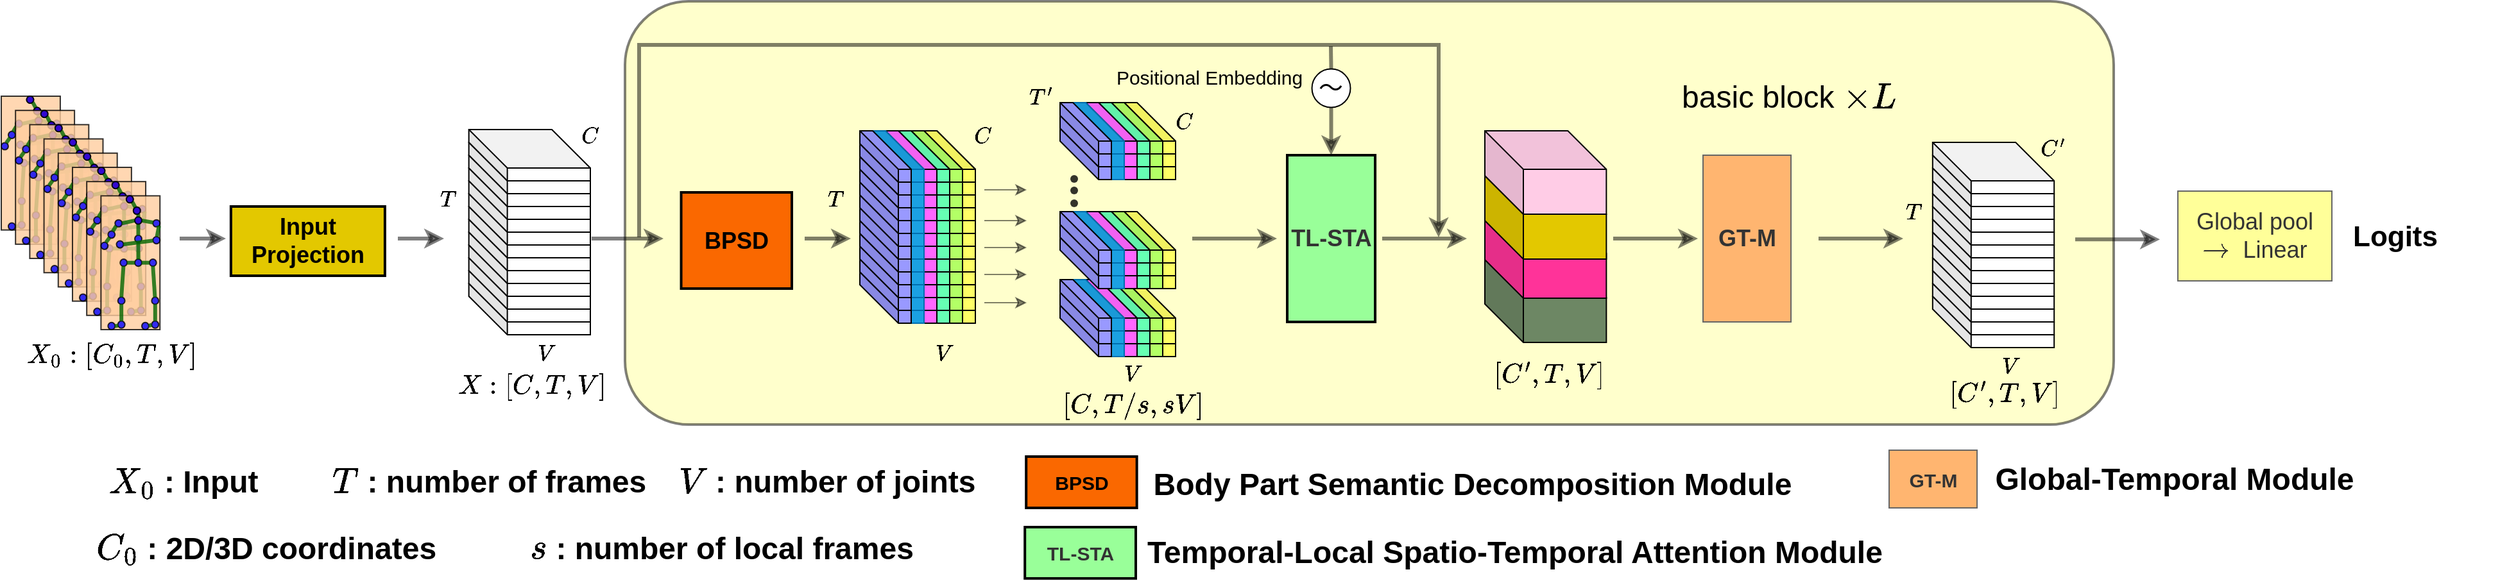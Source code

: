<mxfile version="21.0.2" type="github">
  <diagram id="mq6EQkwPHid5NNBlhu4s" name="第 1 页">
    <mxGraphModel dx="3695" dy="2583" grid="1" gridSize="10" guides="1" tooltips="1" connect="1" arrows="1" fold="1" page="1" pageScale="1" pageWidth="827" pageHeight="1169" math="1" shadow="0">
      <root>
        <mxCell id="0" />
        <mxCell id="1" parent="0" />
        <mxCell id="ghVcpsBye3knqWzP6Sny-4227" value="" style="group;fillColor=none;fontColor=none;noLabel=1;imageAspect=1;fillStyle=auto;fontSize=15;" parent="1" vertex="1" connectable="0">
          <mxGeometry x="-400" y="-500" width="1946" height="450" as="geometry" />
        </mxCell>
        <mxCell id="ghVcpsBye3knqWzP6Sny-4216" value="&lt;font size=&quot;1&quot; style=&quot;&quot;&gt;&lt;b style=&quot;font-size: 24px;&quot;&gt;\( X_0 \) : Input&amp;nbsp;&lt;/b&gt;&lt;/font&gt;" style="text;html=1;align=center;verticalAlign=middle;resizable=0;points=[];autosize=1;strokeColor=none;fillColor=none;fontSize=12;" parent="ghVcpsBye3knqWzP6Sny-4227" vertex="1">
          <mxGeometry x="44.94" y="355" width="200" height="40" as="geometry" />
        </mxCell>
        <mxCell id="ghVcpsBye3knqWzP6Sny-4167" value="" style="rounded=1;whiteSpace=wrap;html=1;strokeColor=#000000;strokeWidth=2;fontSize=15;fillColor=#FFFF99;gradientColor=none;opacity=50;" parent="ghVcpsBye3knqWzP6Sny-4227" vertex="1">
          <mxGeometry x="486" width="1160" height="330" as="geometry" />
        </mxCell>
        <mxCell id="ghVcpsBye3knqWzP6Sny-509" value="" style="group;direction=west;flipV=0;flipH=0;rotation=90;" parent="ghVcpsBye3knqWzP6Sny-4227" vertex="1" connectable="0">
          <mxGeometry x="817.0" y="137.496" width="38.822" height="20" as="geometry" />
        </mxCell>
        <mxCell id="ghVcpsBye3knqWzP6Sny-381" value="    " style="shape=waypoint;sketch=0;size=6;pointerEvents=1;points=[];fillColor=none;resizable=0;rotatable=0;perimeter=centerPerimeter;snapToPoint=1;fontFamily=Helvetica;fontSize=18;fontColor=default;opacity=80;rotation=90;" parent="ghVcpsBye3knqWzP6Sny-509" vertex="1">
          <mxGeometry x="9" y="-9" width="20" height="20" as="geometry" />
        </mxCell>
        <mxCell id="ghVcpsBye3knqWzP6Sny-508" value="" style="group;rotation=90;" parent="ghVcpsBye3knqWzP6Sny-509" vertex="1" connectable="0">
          <mxGeometry x="4" y="5" width="29.044" height="20" as="geometry" />
        </mxCell>
        <mxCell id="ghVcpsBye3knqWzP6Sny-372" value="    " style="shape=waypoint;sketch=0;size=6;pointerEvents=1;points=[];fillColor=none;resizable=0;rotatable=0;perimeter=centerPerimeter;snapToPoint=1;fontFamily=Helvetica;fontSize=18;fontColor=default;opacity=80;rotation=90;" parent="ghVcpsBye3knqWzP6Sny-508" vertex="1">
          <mxGeometry x="5" y="-5" width="20" height="20" as="geometry" />
        </mxCell>
        <mxCell id="ghVcpsBye3knqWzP6Sny-373" value="    " style="shape=waypoint;sketch=0;size=6;pointerEvents=1;points=[];fillColor=none;resizable=0;rotatable=0;perimeter=centerPerimeter;snapToPoint=1;fontFamily=Helvetica;fontSize=18;fontColor=default;opacity=80;rotation=90;" parent="ghVcpsBye3knqWzP6Sny-508" vertex="1">
          <mxGeometry x="5" y="5" width="20" height="20" as="geometry" />
        </mxCell>
        <mxCell id="ghVcpsBye3knqWzP6Sny-843" value="&lt;font style=&quot;font-size: 18px;&quot;&gt;\( X_0 : [C_0,T, V&lt;br&gt;] \)&lt;/font&gt;" style="text;html=1;align=center;verticalAlign=middle;resizable=0;points=[];autosize=1;strokeColor=none;fillColor=none;" parent="ghVcpsBye3knqWzP6Sny-4227" vertex="1">
          <mxGeometry x="6" y="246" width="160" height="60" as="geometry" />
        </mxCell>
        <mxCell id="ghVcpsBye3knqWzP6Sny-848" value="&lt;font style=&quot;font-size: 18px;&quot;&gt;&lt;b&gt;Input Projection&lt;/b&gt;&lt;/font&gt;" style="rounded=0;whiteSpace=wrap;html=1;fillColor=#e3c800;strokeColor=#000000;fontColor=#000000;strokeWidth=2;" parent="ghVcpsBye3knqWzP6Sny-4227" vertex="1">
          <mxGeometry x="178.94" y="160" width="120" height="54" as="geometry" />
        </mxCell>
        <mxCell id="ghVcpsBye3knqWzP6Sny-878" value="" style="shape=cube;whiteSpace=wrap;html=1;boundedLbl=1;backgroundOutline=1;darkOpacity=0.05;darkOpacity2=0.1;fontSize=15;size=30;flipV=0;flipH=0;textOpacity=0;" parent="ghVcpsBye3knqWzP6Sny-4227" vertex="1">
          <mxGeometry x="364.32" y="220" width="94.68" height="40" as="geometry" />
        </mxCell>
        <mxCell id="ghVcpsBye3knqWzP6Sny-879" value="" style="shape=cube;whiteSpace=wrap;html=1;boundedLbl=1;backgroundOutline=1;darkOpacity=0.05;darkOpacity2=0.1;fontSize=15;size=30;flipV=0;flipH=0;textOpacity=0;" parent="ghVcpsBye3knqWzP6Sny-4227" vertex="1">
          <mxGeometry x="364.32" y="210" width="94.68" height="40" as="geometry" />
        </mxCell>
        <mxCell id="ghVcpsBye3knqWzP6Sny-880" value="" style="shape=cube;whiteSpace=wrap;html=1;boundedLbl=1;backgroundOutline=1;darkOpacity=0.05;darkOpacity2=0.1;fontSize=15;size=30;flipV=0;flipH=0;textOpacity=0;" parent="ghVcpsBye3knqWzP6Sny-4227" vertex="1">
          <mxGeometry x="364.32" y="200" width="94.68" height="40" as="geometry" />
        </mxCell>
        <mxCell id="ghVcpsBye3knqWzP6Sny-881" value="" style="shape=cube;whiteSpace=wrap;html=1;boundedLbl=1;backgroundOutline=1;darkOpacity=0.05;darkOpacity2=0.1;fontSize=15;size=30;flipV=0;flipH=0;textOpacity=0;" parent="ghVcpsBye3knqWzP6Sny-4227" vertex="1">
          <mxGeometry x="364.32" y="190" width="94.68" height="40" as="geometry" />
        </mxCell>
        <mxCell id="ghVcpsBye3knqWzP6Sny-887" value="" style="shape=cube;whiteSpace=wrap;html=1;boundedLbl=1;backgroundOutline=1;darkOpacity=0.05;darkOpacity2=0.1;fontSize=15;size=30;flipV=0;flipH=0;textOpacity=0;" parent="ghVcpsBye3knqWzP6Sny-4227" vertex="1">
          <mxGeometry x="364.32" y="180" width="94.68" height="40" as="geometry" />
        </mxCell>
        <mxCell id="ghVcpsBye3knqWzP6Sny-888" value="" style="shape=cube;whiteSpace=wrap;html=1;boundedLbl=1;backgroundOutline=1;darkOpacity=0.05;darkOpacity2=0.1;fontSize=15;size=30;flipV=0;flipH=0;textOpacity=0;" parent="ghVcpsBye3knqWzP6Sny-4227" vertex="1">
          <mxGeometry x="364.32" y="170" width="94.68" height="40" as="geometry" />
        </mxCell>
        <mxCell id="ghVcpsBye3knqWzP6Sny-889" value="" style="shape=cube;whiteSpace=wrap;html=1;boundedLbl=1;backgroundOutline=1;darkOpacity=0.05;darkOpacity2=0.1;fontSize=15;size=30;flipV=0;flipH=0;textOpacity=0;" parent="ghVcpsBye3knqWzP6Sny-4227" vertex="1">
          <mxGeometry x="364.32" y="160" width="94.68" height="40" as="geometry" />
        </mxCell>
        <mxCell id="ghVcpsBye3knqWzP6Sny-890" value="" style="shape=cube;whiteSpace=wrap;html=1;boundedLbl=1;backgroundOutline=1;darkOpacity=0.05;darkOpacity2=0.1;fontSize=15;size=30;flipV=0;flipH=0;textOpacity=0;" parent="ghVcpsBye3knqWzP6Sny-4227" vertex="1">
          <mxGeometry x="364.32" y="150" width="94.68" height="40" as="geometry" />
        </mxCell>
        <mxCell id="ghVcpsBye3knqWzP6Sny-891" value="" style="shape=cube;whiteSpace=wrap;html=1;boundedLbl=1;backgroundOutline=1;darkOpacity=0.05;darkOpacity2=0.1;fontSize=15;size=30;flipV=0;flipH=0;textOpacity=0;" parent="ghVcpsBye3knqWzP6Sny-4227" vertex="1">
          <mxGeometry x="364.32" y="140" width="94.68" height="40" as="geometry" />
        </mxCell>
        <mxCell id="ghVcpsBye3knqWzP6Sny-892" value="" style="shape=cube;whiteSpace=wrap;html=1;boundedLbl=1;backgroundOutline=1;darkOpacity=0.05;darkOpacity2=0.1;fontSize=15;size=30;flipV=0;flipH=0;textOpacity=0;" parent="ghVcpsBye3knqWzP6Sny-4227" vertex="1">
          <mxGeometry x="364.32" y="130" width="94.68" height="40" as="geometry" />
        </mxCell>
        <mxCell id="ghVcpsBye3knqWzP6Sny-893" value="" style="shape=cube;whiteSpace=wrap;html=1;boundedLbl=1;backgroundOutline=1;darkOpacity=0.05;darkOpacity2=0.1;fontSize=15;size=30;flipV=0;flipH=0;textOpacity=0;" parent="ghVcpsBye3knqWzP6Sny-4227" vertex="1">
          <mxGeometry x="364.32" y="120" width="94.68" height="40" as="geometry" />
        </mxCell>
        <mxCell id="ghVcpsBye3knqWzP6Sny-894" value="" style="shape=cube;whiteSpace=wrap;html=1;boundedLbl=1;backgroundOutline=1;darkOpacity=0.05;darkOpacity2=0.1;fontSize=15;size=30;flipV=0;flipH=0;textOpacity=0;" parent="ghVcpsBye3knqWzP6Sny-4227" vertex="1">
          <mxGeometry x="364.32" y="110" width="94.68" height="40" as="geometry" />
        </mxCell>
        <mxCell id="ghVcpsBye3knqWzP6Sny-895" value="" style="shape=cube;whiteSpace=wrap;html=1;boundedLbl=1;backgroundOutline=1;darkOpacity=0.05;darkOpacity2=0.1;fontSize=15;size=30;flipV=0;flipH=0;textOpacity=0;" parent="ghVcpsBye3knqWzP6Sny-4227" vertex="1">
          <mxGeometry x="364.32" y="100" width="94.68" height="40" as="geometry" />
        </mxCell>
        <mxCell id="ghVcpsBye3knqWzP6Sny-2758" value="" style="group" parent="ghVcpsBye3knqWzP6Sny-4227" vertex="1" connectable="0">
          <mxGeometry y="74" width="123.64" height="182" as="geometry" />
        </mxCell>
        <mxCell id="ghVcpsBye3knqWzP6Sny-2381" value="" style="group;fillColor=#FFCE9F;opacity=80;strokeColor=default;" parent="ghVcpsBye3knqWzP6Sny-2758" vertex="1" connectable="0">
          <mxGeometry width="45.959" height="104.317" as="geometry" />
        </mxCell>
        <mxCell id="ghVcpsBye3knqWzP6Sny-2382" value="" style="ellipse;whiteSpace=wrap;html=1;fillColor=#FF0000;opacity=80;" parent="ghVcpsBye3knqWzP6Sny-2381" vertex="1">
          <mxGeometry x="19.744" width="5.484" height="5.485" as="geometry" />
        </mxCell>
        <mxCell id="ghVcpsBye3knqWzP6Sny-2383" value="" style="ellipse;whiteSpace=wrap;html=1;fillColor=#FF0000;opacity=80;" parent="ghVcpsBye3knqWzP6Sny-2381" vertex="1">
          <mxGeometry x="25.228" y="8.775" width="5.484" height="5.594" as="geometry" />
        </mxCell>
        <mxCell id="ghVcpsBye3knqWzP6Sny-2384" value="" style="endArrow=none;html=1;rounded=0;exitX=0.3;exitY=0.059;exitDx=0;exitDy=0;entryX=1;entryY=1;entryDx=0;entryDy=0;exitPerimeter=0;strokeWidth=3;strokeColor=#006600;opacity=80;" parent="ghVcpsBye3knqWzP6Sny-2381" source="ghVcpsBye3knqWzP6Sny-2383" target="ghVcpsBye3knqWzP6Sny-2382" edge="1">
          <mxGeometry width="50" height="50" relative="1" as="geometry">
            <mxPoint x="40.585" y="27.423" as="sourcePoint" />
            <mxPoint x="46.069" y="21.938" as="targetPoint" />
          </mxGeometry>
        </mxCell>
        <mxCell id="ghVcpsBye3knqWzP6Sny-2385" value="" style="ellipse;whiteSpace=wrap;html=1;fillColor=#FF0000;opacity=80;" parent="ghVcpsBye3knqWzP6Sny-2381" vertex="1">
          <mxGeometry x="26.325" y="16.454" width="5.484" height="5.594" as="geometry" />
        </mxCell>
        <mxCell id="ghVcpsBye3knqWzP6Sny-2386" value="" style="ellipse;whiteSpace=wrap;html=1;fillColor=#0000FF;opacity=80;" parent="ghVcpsBye3knqWzP6Sny-2381" vertex="1">
          <mxGeometry x="40.475" y="18.648" width="5.484" height="5.594" as="geometry" />
        </mxCell>
        <mxCell id="ghVcpsBye3knqWzP6Sny-2387" value="" style="ellipse;whiteSpace=wrap;html=1;fillColor=#0000FF;opacity=80;" parent="ghVcpsBye3knqWzP6Sny-2381" vertex="1">
          <mxGeometry x="10.969" y="18.648" width="5.484" height="5.594" as="geometry" />
        </mxCell>
        <mxCell id="ghVcpsBye3knqWzP6Sny-2388" value="" style="endArrow=none;html=1;rounded=0;entryX=0.7;entryY=0.974;entryDx=0;entryDy=0;strokeWidth=3;entryPerimeter=0;exitX=0.5;exitY=0;exitDx=0;exitDy=0;fontSize=11;fillColor=#0000FF;strokeColor=#006600;opacity=80;" parent="ghVcpsBye3knqWzP6Sny-2381" source="ghVcpsBye3knqWzP6Sny-2385" target="ghVcpsBye3knqWzP6Sny-2383" edge="1">
          <mxGeometry width="50" height="50" relative="1" as="geometry">
            <mxPoint x="40.804" y="9.872" as="sourcePoint" />
            <mxPoint x="38.391" y="5.484" as="targetPoint" />
          </mxGeometry>
        </mxCell>
        <mxCell id="ghVcpsBye3knqWzP6Sny-2389" value="" style="edgeStyle=none;orthogonalLoop=1;jettySize=auto;html=1;rounded=0;labelBackgroundColor=default;strokeColor=#006600;strokeWidth=3;fontFamily=Helvetica;fontSize=11;fontColor=default;endArrow=none;shape=connector;exitX=1;exitY=0.5;exitDx=0;exitDy=0;entryX=0;entryY=0.5;entryDx=0;entryDy=0;opacity=80;" parent="ghVcpsBye3knqWzP6Sny-2381" source="ghVcpsBye3knqWzP6Sny-2387" target="ghVcpsBye3knqWzP6Sny-2385" edge="1">
          <mxGeometry width="100" relative="1" as="geometry">
            <mxPoint x="18.647" y="22.496" as="sourcePoint" />
            <mxPoint x="27.093" y="21.171" as="targetPoint" />
            <Array as="points" />
          </mxGeometry>
        </mxCell>
        <mxCell id="ghVcpsBye3knqWzP6Sny-2390" value="" style="edgeStyle=none;orthogonalLoop=1;jettySize=auto;html=1;rounded=0;labelBackgroundColor=default;strokeColor=#006600;strokeWidth=3;fontFamily=Helvetica;fontSize=11;fontColor=default;endArrow=none;shape=connector;exitX=1;exitY=0.5;exitDx=0;exitDy=0;entryX=0.02;entryY=0.386;entryDx=0;entryDy=0;entryPerimeter=0;opacity=80;" parent="ghVcpsBye3knqWzP6Sny-2381" source="ghVcpsBye3knqWzP6Sny-2385" target="ghVcpsBye3knqWzP6Sny-2386" edge="1">
          <mxGeometry width="100" relative="1" as="geometry">
            <mxPoint x="35.1" y="32.908" as="sourcePoint" />
            <mxPoint x="46.069" y="32.908" as="targetPoint" />
            <Array as="points" />
          </mxGeometry>
        </mxCell>
        <mxCell id="ghVcpsBye3knqWzP6Sny-2391" value="" style="ellipse;whiteSpace=wrap;html=1;fillColor=#0000FF;opacity=80;" parent="ghVcpsBye3knqWzP6Sny-2381" vertex="1">
          <mxGeometry x="26.325" y="30.714" width="5.484" height="5.594" as="geometry" />
        </mxCell>
        <mxCell id="ghVcpsBye3knqWzP6Sny-2392" value="" style="edgeStyle=none;orthogonalLoop=1;jettySize=auto;html=1;rounded=0;labelBackgroundColor=default;strokeColor=#006600;strokeWidth=3;fontFamily=Helvetica;fontSize=11;fontColor=default;endArrow=none;shape=connector;exitX=0.5;exitY=0;exitDx=0;exitDy=0;entryX=0.5;entryY=1;entryDx=0;entryDy=0;opacity=80;" parent="ghVcpsBye3knqWzP6Sny-2381" source="ghVcpsBye3knqWzP6Sny-2391" target="ghVcpsBye3knqWzP6Sny-2385" edge="1">
          <mxGeometry width="100" relative="1" as="geometry">
            <mxPoint x="35.1" y="41.683" as="sourcePoint" />
            <mxPoint x="46.069" y="41.683" as="targetPoint" />
            <Array as="points" />
          </mxGeometry>
        </mxCell>
        <mxCell id="ghVcpsBye3knqWzP6Sny-2393" value="" style="ellipse;whiteSpace=wrap;html=1;fillColor=#0000FF;opacity=80;" parent="ghVcpsBye3knqWzP6Sny-2381" vertex="1">
          <mxGeometry x="40.475" y="31.811" width="5.484" height="5.594" as="geometry" />
        </mxCell>
        <mxCell id="ghVcpsBye3knqWzP6Sny-2394" value="" style="edgeStyle=none;orthogonalLoop=1;jettySize=auto;html=1;rounded=0;labelBackgroundColor=default;strokeColor=#006600;strokeWidth=3;fontFamily=Helvetica;fontSize=11;fontColor=default;endArrow=none;shape=connector;exitX=1;exitY=1;exitDx=0;exitDy=0;opacity=80;" parent="ghVcpsBye3knqWzP6Sny-2381" source="ghVcpsBye3knqWzP6Sny-2386" target="ghVcpsBye3knqWzP6Sny-2393" edge="1">
          <mxGeometry width="100" relative="1" as="geometry">
            <mxPoint x="54.844" y="36.198" as="sourcePoint" />
            <mxPoint x="65.813" y="36.198" as="targetPoint" />
            <Array as="points" />
          </mxGeometry>
        </mxCell>
        <mxCell id="ghVcpsBye3knqWzP6Sny-2395" value="" style="ellipse;whiteSpace=wrap;html=1;fillColor=#0000FF;opacity=80;" parent="ghVcpsBye3knqWzP6Sny-2381" vertex="1">
          <mxGeometry x="12.066" y="35.039" width="5.484" height="5.594" as="geometry" />
        </mxCell>
        <mxCell id="ghVcpsBye3knqWzP6Sny-2396" value="" style="edgeStyle=none;orthogonalLoop=1;jettySize=auto;html=1;rounded=0;labelBackgroundColor=default;strokeColor=#006600;strokeWidth=3;fontFamily=Helvetica;fontSize=11;fontColor=default;endArrow=none;shape=connector;exitX=1;exitY=0.5;exitDx=0;exitDy=0;opacity=80;" parent="ghVcpsBye3knqWzP6Sny-2381" source="ghVcpsBye3knqWzP6Sny-2395" target="ghVcpsBye3knqWzP6Sny-2393" edge="1">
          <mxGeometry width="100" relative="1" as="geometry">
            <mxPoint x="52.65" y="50.458" as="sourcePoint" />
            <mxPoint x="63.619" y="50.458" as="targetPoint" />
            <Array as="points" />
          </mxGeometry>
        </mxCell>
        <mxCell id="ghVcpsBye3knqWzP6Sny-2397" value="" style="ellipse;whiteSpace=wrap;html=1;fillColor=#0000FF;opacity=80;" parent="ghVcpsBye3knqWzP6Sny-2381" vertex="1">
          <mxGeometry x="5.484" y="27.423" width="5.484" height="5.594" as="geometry" />
        </mxCell>
        <mxCell id="ghVcpsBye3knqWzP6Sny-2398" value="" style="ellipse;whiteSpace=wrap;html=1;fillColor=#0000FF;opacity=80;" parent="ghVcpsBye3knqWzP6Sny-2381" vertex="1">
          <mxGeometry y="36.198" width="5.484" height="5.594" as="geometry" />
        </mxCell>
        <mxCell id="ghVcpsBye3knqWzP6Sny-2399" value="" style="edgeStyle=none;orthogonalLoop=1;jettySize=auto;html=1;rounded=0;labelBackgroundColor=default;strokeColor=#006600;strokeWidth=3;fontFamily=Helvetica;fontSize=11;fontColor=default;endArrow=none;shape=connector;exitX=0.712;exitY=0.024;exitDx=0;exitDy=0;exitPerimeter=0;opacity=80;" parent="ghVcpsBye3knqWzP6Sny-2381" source="ghVcpsBye3knqWzP6Sny-2398" target="ghVcpsBye3knqWzP6Sny-2397" edge="1">
          <mxGeometry width="100" relative="1" as="geometry">
            <mxPoint x="6.91" y="35.869" as="sourcePoint" />
            <mxPoint x="26.325" y="49.361" as="targetPoint" />
            <Array as="points" />
          </mxGeometry>
        </mxCell>
        <mxCell id="ghVcpsBye3knqWzP6Sny-2400" value="" style="edgeStyle=none;orthogonalLoop=1;jettySize=auto;html=1;rounded=0;labelBackgroundColor=default;strokeColor=#006600;strokeWidth=3;fontFamily=Helvetica;fontSize=11;fontColor=default;endArrow=none;shape=connector;exitX=0.677;exitY=0.061;exitDx=0;exitDy=0;exitPerimeter=0;opacity=80;" parent="ghVcpsBye3knqWzP6Sny-2381" source="ghVcpsBye3knqWzP6Sny-2397" edge="1">
          <mxGeometry width="100" relative="1" as="geometry">
            <mxPoint x="12.066" y="27.423" as="sourcePoint" />
            <mxPoint x="11.737" y="23.474" as="targetPoint" />
            <Array as="points" />
          </mxGeometry>
        </mxCell>
        <mxCell id="ghVcpsBye3knqWzP6Sny-2401" value="" style="ellipse;whiteSpace=wrap;html=1;fillColor=#0000FF;opacity=80;" parent="ghVcpsBye3knqWzP6Sny-2381" vertex="1">
          <mxGeometry x="26.325" y="49.361" width="5.484" height="5.594" as="geometry" />
        </mxCell>
        <mxCell id="ghVcpsBye3knqWzP6Sny-2402" value="" style="edgeStyle=none;orthogonalLoop=1;jettySize=auto;html=1;rounded=0;labelBackgroundColor=default;strokeColor=#006600;strokeWidth=3;fontFamily=Helvetica;fontSize=11;fontColor=default;endArrow=none;shape=connector;exitX=0.5;exitY=0;exitDx=0;exitDy=0;entryX=0.5;entryY=1;entryDx=0;entryDy=0;opacity=80;" parent="ghVcpsBye3knqWzP6Sny-2381" source="ghVcpsBye3knqWzP6Sny-2401" target="ghVcpsBye3knqWzP6Sny-2391" edge="1">
          <mxGeometry width="100" relative="1" as="geometry">
            <mxPoint x="38.391" y="54.846" as="sourcePoint" />
            <mxPoint x="49.36" y="54.846" as="targetPoint" />
            <Array as="points" />
          </mxGeometry>
        </mxCell>
        <mxCell id="ghVcpsBye3knqWzP6Sny-2403" value="" style="ellipse;whiteSpace=wrap;html=1;fillColor=#0000FF;opacity=80;" parent="ghVcpsBye3knqWzP6Sny-2381" vertex="1">
          <mxGeometry x="37.733" y="49.361" width="5.484" height="5.594" as="geometry" />
        </mxCell>
        <mxCell id="ghVcpsBye3knqWzP6Sny-2404" value="" style="ellipse;whiteSpace=wrap;html=1;fillColor=#0000FF;opacity=80;" parent="ghVcpsBye3knqWzP6Sny-2381" vertex="1">
          <mxGeometry x="14.918" y="49.361" width="5.484" height="5.594" as="geometry" />
        </mxCell>
        <mxCell id="ghVcpsBye3knqWzP6Sny-2405" value="" style="edgeStyle=none;orthogonalLoop=1;jettySize=auto;html=1;rounded=0;labelBackgroundColor=default;strokeColor=#006600;strokeWidth=3;fontFamily=Helvetica;fontSize=11;fontColor=default;endArrow=none;shape=connector;entryX=0;entryY=0.5;entryDx=0;entryDy=0;exitX=1;exitY=0.5;exitDx=0;exitDy=0;opacity=80;" parent="ghVcpsBye3knqWzP6Sny-2381" source="ghVcpsBye3knqWzP6Sny-2404" target="ghVcpsBye3knqWzP6Sny-2401" edge="1">
          <mxGeometry width="100" relative="1" as="geometry">
            <mxPoint x="21.938" y="52.111" as="sourcePoint" />
            <mxPoint x="32.906" y="52.111" as="targetPoint" />
            <Array as="points" />
          </mxGeometry>
        </mxCell>
        <mxCell id="ghVcpsBye3knqWzP6Sny-2406" value="" style="edgeStyle=none;orthogonalLoop=1;jettySize=auto;html=1;rounded=0;labelBackgroundColor=default;strokeColor=#006600;strokeWidth=3;fontFamily=Helvetica;fontSize=11;fontColor=default;endArrow=none;shape=connector;exitX=1;exitY=0.5;exitDx=0;exitDy=0;entryX=0;entryY=0.5;entryDx=0;entryDy=0;opacity=80;" parent="ghVcpsBye3knqWzP6Sny-2381" source="ghVcpsBye3knqWzP6Sny-2401" target="ghVcpsBye3knqWzP6Sny-2403" edge="1">
          <mxGeometry width="100" relative="1" as="geometry">
            <mxPoint x="27.422" y="66.912" as="sourcePoint" />
            <mxPoint x="38.391" y="66.912" as="targetPoint" />
            <Array as="points" />
          </mxGeometry>
        </mxCell>
        <mxCell id="ghVcpsBye3knqWzP6Sny-2407" value="" style="ellipse;whiteSpace=wrap;html=1;fillColor=#0000FF;opacity=80;" parent="ghVcpsBye3knqWzP6Sny-2381" vertex="1">
          <mxGeometry x="13.163" y="78.978" width="5.484" height="5.594" as="geometry" />
        </mxCell>
        <mxCell id="ghVcpsBye3knqWzP6Sny-2408" value="" style="ellipse;whiteSpace=wrap;html=1;fillColor=#0000FF;opacity=80;" parent="ghVcpsBye3knqWzP6Sny-2381" vertex="1">
          <mxGeometry x="39.488" y="78.978" width="5.484" height="5.594" as="geometry" />
        </mxCell>
        <mxCell id="ghVcpsBye3knqWzP6Sny-2409" value="" style="edgeStyle=none;orthogonalLoop=1;jettySize=auto;html=1;rounded=0;labelBackgroundColor=default;strokeColor=#006600;strokeWidth=3;fontFamily=Helvetica;fontSize=11;fontColor=default;endArrow=none;shape=connector;exitX=0.5;exitY=0;exitDx=0;exitDy=0;opacity=80;" parent="ghVcpsBye3knqWzP6Sny-2381" source="ghVcpsBye3knqWzP6Sny-2407" target="ghVcpsBye3knqWzP6Sny-2404" edge="1">
          <mxGeometry width="100" relative="1" as="geometry">
            <mxPoint x="25.228" y="71.3" as="sourcePoint" />
            <mxPoint x="36.197" y="71.3" as="targetPoint" />
            <Array as="points" />
          </mxGeometry>
        </mxCell>
        <mxCell id="ghVcpsBye3knqWzP6Sny-2410" value="" style="edgeStyle=none;orthogonalLoop=1;jettySize=auto;html=1;rounded=0;labelBackgroundColor=default;strokeColor=#006600;strokeWidth=3;fontFamily=Helvetica;fontSize=11;fontColor=default;endArrow=none;shape=connector;exitX=0.5;exitY=1;exitDx=0;exitDy=0;opacity=80;" parent="ghVcpsBye3knqWzP6Sny-2381" source="ghVcpsBye3knqWzP6Sny-2403" target="ghVcpsBye3knqWzP6Sny-2408" edge="1">
          <mxGeometry width="100" relative="1" as="geometry">
            <mxPoint x="36.197" y="73.494" as="sourcePoint" />
            <mxPoint x="47.166" y="73.494" as="targetPoint" />
            <Array as="points" />
          </mxGeometry>
        </mxCell>
        <mxCell id="ghVcpsBye3knqWzP6Sny-2411" value="" style="ellipse;whiteSpace=wrap;html=1;fillColor=#0000FF;opacity=80;" parent="ghVcpsBye3knqWzP6Sny-2381" vertex="1">
          <mxGeometry x="13.163" y="97.626" width="5.484" height="5.594" as="geometry" />
        </mxCell>
        <mxCell id="ghVcpsBye3knqWzP6Sny-2412" value="" style="ellipse;whiteSpace=wrap;html=1;fillColor=#0000FF;opacity=80;" parent="ghVcpsBye3knqWzP6Sny-2381" vertex="1">
          <mxGeometry x="39.488" y="97.626" width="5.484" height="5.594" as="geometry" />
        </mxCell>
        <mxCell id="ghVcpsBye3knqWzP6Sny-2413" value="" style="edgeStyle=none;orthogonalLoop=1;jettySize=auto;html=1;rounded=0;labelBackgroundColor=default;strokeColor=#006600;strokeWidth=3;fontFamily=Helvetica;fontSize=11;fontColor=default;endArrow=none;shape=connector;exitX=0.5;exitY=0;exitDx=0;exitDy=0;entryX=0.5;entryY=1;entryDx=0;entryDy=0;opacity=80;" parent="ghVcpsBye3knqWzP6Sny-2381" source="ghVcpsBye3knqWzP6Sny-2411" target="ghVcpsBye3knqWzP6Sny-2407" edge="1">
          <mxGeometry width="100" relative="1" as="geometry">
            <mxPoint x="19.744" y="102.014" as="sourcePoint" />
            <mxPoint x="30.713" y="102.014" as="targetPoint" />
            <Array as="points" />
          </mxGeometry>
        </mxCell>
        <mxCell id="ghVcpsBye3knqWzP6Sny-2414" value="" style="edgeStyle=none;orthogonalLoop=1;jettySize=auto;html=1;rounded=0;labelBackgroundColor=default;strokeColor=#006600;strokeWidth=3;fontFamily=Helvetica;fontSize=11;fontColor=default;endArrow=none;shape=connector;exitX=0.5;exitY=0;exitDx=0;exitDy=0;entryX=0.5;entryY=1;entryDx=0;entryDy=0;opacity=80;" parent="ghVcpsBye3knqWzP6Sny-2381" source="ghVcpsBye3knqWzP6Sny-2412" target="ghVcpsBye3knqWzP6Sny-2408" edge="1">
          <mxGeometry width="100" relative="1" as="geometry">
            <mxPoint x="35.1" y="100.917" as="sourcePoint" />
            <mxPoint x="46.069" y="100.917" as="targetPoint" />
            <Array as="points" />
          </mxGeometry>
        </mxCell>
        <mxCell id="ghVcpsBye3knqWzP6Sny-2415" value="" style="ellipse;whiteSpace=wrap;html=1;fillColor=#0000FF;opacity=80;" parent="ghVcpsBye3knqWzP6Sny-2381" vertex="1">
          <mxGeometry x="5.484" y="98.723" width="5.484" height="5.594" as="geometry" />
        </mxCell>
        <mxCell id="ghVcpsBye3knqWzP6Sny-2416" value="" style="ellipse;whiteSpace=wrap;html=1;fillColor=#0000FF;opacity=80;" parent="ghVcpsBye3knqWzP6Sny-2381" vertex="1">
          <mxGeometry x="31.81" y="98.723" width="5.484" height="5.594" as="geometry" />
        </mxCell>
        <mxCell id="ghVcpsBye3knqWzP6Sny-2417" value="" style="edgeStyle=none;orthogonalLoop=1;jettySize=auto;html=1;rounded=0;labelBackgroundColor=default;strokeColor=#006600;strokeWidth=3;fontFamily=Helvetica;fontSize=11;fontColor=default;endArrow=none;shape=connector;exitX=1;exitY=0.5;exitDx=0;exitDy=0;entryX=0.033;entryY=0.647;entryDx=0;entryDy=0;entryPerimeter=0;opacity=80;" parent="ghVcpsBye3knqWzP6Sny-2381" source="ghVcpsBye3knqWzP6Sny-2415" target="ghVcpsBye3knqWzP6Sny-2411" edge="1">
          <mxGeometry width="100" relative="1" as="geometry">
            <mxPoint x="9.872" y="116.273" as="sourcePoint" />
            <mxPoint x="20.841" y="116.273" as="targetPoint" />
            <Array as="points" />
          </mxGeometry>
        </mxCell>
        <mxCell id="ghVcpsBye3knqWzP6Sny-2418" value="" style="edgeStyle=none;orthogonalLoop=1;jettySize=auto;html=1;rounded=0;labelBackgroundColor=default;strokeColor=#006600;strokeWidth=3;fontFamily=Helvetica;fontSize=11;fontColor=default;endArrow=none;shape=connector;exitX=1;exitY=0.5;exitDx=0;exitDy=0;entryX=0;entryY=0.5;entryDx=0;entryDy=0;opacity=80;" parent="ghVcpsBye3knqWzP6Sny-2381" source="ghVcpsBye3knqWzP6Sny-2416" target="ghVcpsBye3knqWzP6Sny-2412" edge="1">
          <mxGeometry width="100" relative="1" as="geometry">
            <mxPoint x="29.616" y="118.467" as="sourcePoint" />
            <mxPoint x="40.585" y="118.467" as="targetPoint" />
            <Array as="points" />
          </mxGeometry>
        </mxCell>
        <mxCell id="ghVcpsBye3knqWzP6Sny-2419" value="" style="ellipse;whiteSpace=wrap;html=1;fillColor=#0000FF;opacity=80;" parent="ghVcpsBye3knqWzP6Sny-2381" vertex="1">
          <mxGeometry x="19.744" width="5.484" height="5.485" as="geometry" />
        </mxCell>
        <mxCell id="ghVcpsBye3knqWzP6Sny-2420" value="" style="ellipse;whiteSpace=wrap;html=1;fillColor=#0000FF;opacity=80;" parent="ghVcpsBye3knqWzP6Sny-2381" vertex="1">
          <mxGeometry x="25.228" y="8.775" width="5.484" height="5.594" as="geometry" />
        </mxCell>
        <mxCell id="ghVcpsBye3knqWzP6Sny-2421" value="" style="ellipse;whiteSpace=wrap;html=1;fillColor=#0000FF;opacity=80;" parent="ghVcpsBye3knqWzP6Sny-2381" vertex="1">
          <mxGeometry x="26.325" y="16.454" width="5.484" height="5.594" as="geometry" />
        </mxCell>
        <mxCell id="ghVcpsBye3knqWzP6Sny-2471" value="" style="group;fillColor=#FFCE9F;opacity=80;strokeColor=default;" parent="ghVcpsBye3knqWzP6Sny-2758" vertex="1" connectable="0">
          <mxGeometry x="11.097" y="11.098" width="45.959" height="104.317" as="geometry" />
        </mxCell>
        <mxCell id="ghVcpsBye3knqWzP6Sny-2472" value="" style="ellipse;whiteSpace=wrap;html=1;fillColor=#FF0000;opacity=80;" parent="ghVcpsBye3knqWzP6Sny-2471" vertex="1">
          <mxGeometry x="19.744" width="5.484" height="5.485" as="geometry" />
        </mxCell>
        <mxCell id="ghVcpsBye3knqWzP6Sny-2473" value="" style="ellipse;whiteSpace=wrap;html=1;fillColor=#FF0000;opacity=80;" parent="ghVcpsBye3knqWzP6Sny-2471" vertex="1">
          <mxGeometry x="25.228" y="8.775" width="5.484" height="5.594" as="geometry" />
        </mxCell>
        <mxCell id="ghVcpsBye3knqWzP6Sny-2474" value="" style="endArrow=none;html=1;rounded=0;exitX=0.3;exitY=0.059;exitDx=0;exitDy=0;entryX=1;entryY=1;entryDx=0;entryDy=0;exitPerimeter=0;strokeWidth=3;strokeColor=#006600;opacity=80;" parent="ghVcpsBye3knqWzP6Sny-2471" source="ghVcpsBye3knqWzP6Sny-2473" target="ghVcpsBye3knqWzP6Sny-2472" edge="1">
          <mxGeometry width="50" height="50" relative="1" as="geometry">
            <mxPoint x="40.585" y="27.423" as="sourcePoint" />
            <mxPoint x="46.069" y="21.938" as="targetPoint" />
          </mxGeometry>
        </mxCell>
        <mxCell id="ghVcpsBye3knqWzP6Sny-2475" value="" style="ellipse;whiteSpace=wrap;html=1;fillColor=#FF0000;opacity=80;" parent="ghVcpsBye3knqWzP6Sny-2471" vertex="1">
          <mxGeometry x="26.325" y="16.454" width="5.484" height="5.594" as="geometry" />
        </mxCell>
        <mxCell id="ghVcpsBye3knqWzP6Sny-2476" value="" style="ellipse;whiteSpace=wrap;html=1;fillColor=#0000FF;opacity=80;" parent="ghVcpsBye3knqWzP6Sny-2471" vertex="1">
          <mxGeometry x="40.475" y="18.648" width="5.484" height="5.594" as="geometry" />
        </mxCell>
        <mxCell id="ghVcpsBye3knqWzP6Sny-2477" value="" style="ellipse;whiteSpace=wrap;html=1;fillColor=#0000FF;opacity=80;" parent="ghVcpsBye3knqWzP6Sny-2471" vertex="1">
          <mxGeometry x="10.969" y="18.648" width="5.484" height="5.594" as="geometry" />
        </mxCell>
        <mxCell id="ghVcpsBye3knqWzP6Sny-2478" value="" style="endArrow=none;html=1;rounded=0;entryX=0.7;entryY=0.974;entryDx=0;entryDy=0;strokeWidth=3;entryPerimeter=0;exitX=0.5;exitY=0;exitDx=0;exitDy=0;fontSize=11;fillColor=#0000FF;strokeColor=#006600;opacity=80;" parent="ghVcpsBye3knqWzP6Sny-2471" source="ghVcpsBye3knqWzP6Sny-2475" target="ghVcpsBye3knqWzP6Sny-2473" edge="1">
          <mxGeometry width="50" height="50" relative="1" as="geometry">
            <mxPoint x="40.804" y="9.872" as="sourcePoint" />
            <mxPoint x="38.391" y="5.484" as="targetPoint" />
          </mxGeometry>
        </mxCell>
        <mxCell id="ghVcpsBye3knqWzP6Sny-2479" value="" style="edgeStyle=none;orthogonalLoop=1;jettySize=auto;html=1;rounded=0;labelBackgroundColor=default;strokeColor=#006600;strokeWidth=3;fontFamily=Helvetica;fontSize=11;fontColor=default;endArrow=none;shape=connector;exitX=1;exitY=0.5;exitDx=0;exitDy=0;entryX=0;entryY=0.5;entryDx=0;entryDy=0;opacity=80;" parent="ghVcpsBye3knqWzP6Sny-2471" source="ghVcpsBye3knqWzP6Sny-2477" target="ghVcpsBye3knqWzP6Sny-2475" edge="1">
          <mxGeometry width="100" relative="1" as="geometry">
            <mxPoint x="18.647" y="22.496" as="sourcePoint" />
            <mxPoint x="27.093" y="21.171" as="targetPoint" />
            <Array as="points" />
          </mxGeometry>
        </mxCell>
        <mxCell id="ghVcpsBye3knqWzP6Sny-2480" value="" style="edgeStyle=none;orthogonalLoop=1;jettySize=auto;html=1;rounded=0;labelBackgroundColor=default;strokeColor=#006600;strokeWidth=3;fontFamily=Helvetica;fontSize=11;fontColor=default;endArrow=none;shape=connector;exitX=1;exitY=0.5;exitDx=0;exitDy=0;entryX=0.02;entryY=0.386;entryDx=0;entryDy=0;entryPerimeter=0;opacity=80;" parent="ghVcpsBye3knqWzP6Sny-2471" source="ghVcpsBye3knqWzP6Sny-2475" target="ghVcpsBye3knqWzP6Sny-2476" edge="1">
          <mxGeometry width="100" relative="1" as="geometry">
            <mxPoint x="35.1" y="32.908" as="sourcePoint" />
            <mxPoint x="46.069" y="32.908" as="targetPoint" />
            <Array as="points" />
          </mxGeometry>
        </mxCell>
        <mxCell id="ghVcpsBye3knqWzP6Sny-2481" value="" style="ellipse;whiteSpace=wrap;html=1;fillColor=#0000FF;opacity=80;" parent="ghVcpsBye3knqWzP6Sny-2471" vertex="1">
          <mxGeometry x="26.325" y="30.714" width="5.484" height="5.594" as="geometry" />
        </mxCell>
        <mxCell id="ghVcpsBye3knqWzP6Sny-2482" value="" style="edgeStyle=none;orthogonalLoop=1;jettySize=auto;html=1;rounded=0;labelBackgroundColor=default;strokeColor=#006600;strokeWidth=3;fontFamily=Helvetica;fontSize=11;fontColor=default;endArrow=none;shape=connector;exitX=0.5;exitY=0;exitDx=0;exitDy=0;entryX=0.5;entryY=1;entryDx=0;entryDy=0;opacity=80;" parent="ghVcpsBye3knqWzP6Sny-2471" source="ghVcpsBye3knqWzP6Sny-2481" target="ghVcpsBye3knqWzP6Sny-2475" edge="1">
          <mxGeometry width="100" relative="1" as="geometry">
            <mxPoint x="35.1" y="41.683" as="sourcePoint" />
            <mxPoint x="46.069" y="41.683" as="targetPoint" />
            <Array as="points" />
          </mxGeometry>
        </mxCell>
        <mxCell id="ghVcpsBye3knqWzP6Sny-2483" value="" style="ellipse;whiteSpace=wrap;html=1;fillColor=#0000FF;opacity=80;" parent="ghVcpsBye3knqWzP6Sny-2471" vertex="1">
          <mxGeometry x="40.475" y="31.811" width="5.484" height="5.594" as="geometry" />
        </mxCell>
        <mxCell id="ghVcpsBye3knqWzP6Sny-2484" value="" style="edgeStyle=none;orthogonalLoop=1;jettySize=auto;html=1;rounded=0;labelBackgroundColor=default;strokeColor=#006600;strokeWidth=3;fontFamily=Helvetica;fontSize=11;fontColor=default;endArrow=none;shape=connector;exitX=1;exitY=1;exitDx=0;exitDy=0;opacity=80;" parent="ghVcpsBye3knqWzP6Sny-2471" source="ghVcpsBye3knqWzP6Sny-2476" target="ghVcpsBye3knqWzP6Sny-2483" edge="1">
          <mxGeometry width="100" relative="1" as="geometry">
            <mxPoint x="54.844" y="36.198" as="sourcePoint" />
            <mxPoint x="65.813" y="36.198" as="targetPoint" />
            <Array as="points" />
          </mxGeometry>
        </mxCell>
        <mxCell id="ghVcpsBye3knqWzP6Sny-2485" value="" style="ellipse;whiteSpace=wrap;html=1;fillColor=#0000FF;opacity=80;" parent="ghVcpsBye3knqWzP6Sny-2471" vertex="1">
          <mxGeometry x="12.066" y="35.039" width="5.484" height="5.594" as="geometry" />
        </mxCell>
        <mxCell id="ghVcpsBye3knqWzP6Sny-2486" value="" style="edgeStyle=none;orthogonalLoop=1;jettySize=auto;html=1;rounded=0;labelBackgroundColor=default;strokeColor=#006600;strokeWidth=3;fontFamily=Helvetica;fontSize=11;fontColor=default;endArrow=none;shape=connector;exitX=1;exitY=0.5;exitDx=0;exitDy=0;opacity=80;" parent="ghVcpsBye3knqWzP6Sny-2471" source="ghVcpsBye3knqWzP6Sny-2485" target="ghVcpsBye3knqWzP6Sny-2483" edge="1">
          <mxGeometry width="100" relative="1" as="geometry">
            <mxPoint x="52.65" y="50.458" as="sourcePoint" />
            <mxPoint x="63.619" y="50.458" as="targetPoint" />
            <Array as="points" />
          </mxGeometry>
        </mxCell>
        <mxCell id="ghVcpsBye3knqWzP6Sny-2487" value="" style="ellipse;whiteSpace=wrap;html=1;fillColor=#0000FF;opacity=80;" parent="ghVcpsBye3knqWzP6Sny-2471" vertex="1">
          <mxGeometry x="5.484" y="27.423" width="5.484" height="5.594" as="geometry" />
        </mxCell>
        <mxCell id="ghVcpsBye3knqWzP6Sny-2488" value="" style="ellipse;whiteSpace=wrap;html=1;fillColor=#0000FF;opacity=80;" parent="ghVcpsBye3knqWzP6Sny-2471" vertex="1">
          <mxGeometry y="36.198" width="5.484" height="5.594" as="geometry" />
        </mxCell>
        <mxCell id="ghVcpsBye3knqWzP6Sny-2489" value="" style="edgeStyle=none;orthogonalLoop=1;jettySize=auto;html=1;rounded=0;labelBackgroundColor=default;strokeColor=#006600;strokeWidth=3;fontFamily=Helvetica;fontSize=11;fontColor=default;endArrow=none;shape=connector;exitX=0.712;exitY=0.024;exitDx=0;exitDy=0;exitPerimeter=0;opacity=80;" parent="ghVcpsBye3knqWzP6Sny-2471" source="ghVcpsBye3knqWzP6Sny-2488" target="ghVcpsBye3knqWzP6Sny-2487" edge="1">
          <mxGeometry width="100" relative="1" as="geometry">
            <mxPoint x="6.91" y="35.869" as="sourcePoint" />
            <mxPoint x="26.325" y="49.361" as="targetPoint" />
            <Array as="points" />
          </mxGeometry>
        </mxCell>
        <mxCell id="ghVcpsBye3knqWzP6Sny-2490" value="" style="edgeStyle=none;orthogonalLoop=1;jettySize=auto;html=1;rounded=0;labelBackgroundColor=default;strokeColor=#006600;strokeWidth=3;fontFamily=Helvetica;fontSize=11;fontColor=default;endArrow=none;shape=connector;exitX=0.677;exitY=0.061;exitDx=0;exitDy=0;exitPerimeter=0;opacity=80;" parent="ghVcpsBye3knqWzP6Sny-2471" source="ghVcpsBye3knqWzP6Sny-2487" edge="1">
          <mxGeometry width="100" relative="1" as="geometry">
            <mxPoint x="12.066" y="27.423" as="sourcePoint" />
            <mxPoint x="11.737" y="23.474" as="targetPoint" />
            <Array as="points" />
          </mxGeometry>
        </mxCell>
        <mxCell id="ghVcpsBye3knqWzP6Sny-2491" value="" style="ellipse;whiteSpace=wrap;html=1;fillColor=#0000FF;opacity=80;" parent="ghVcpsBye3knqWzP6Sny-2471" vertex="1">
          <mxGeometry x="26.325" y="49.361" width="5.484" height="5.594" as="geometry" />
        </mxCell>
        <mxCell id="ghVcpsBye3knqWzP6Sny-2492" value="" style="edgeStyle=none;orthogonalLoop=1;jettySize=auto;html=1;rounded=0;labelBackgroundColor=default;strokeColor=#006600;strokeWidth=3;fontFamily=Helvetica;fontSize=11;fontColor=default;endArrow=none;shape=connector;exitX=0.5;exitY=0;exitDx=0;exitDy=0;entryX=0.5;entryY=1;entryDx=0;entryDy=0;opacity=80;" parent="ghVcpsBye3knqWzP6Sny-2471" source="ghVcpsBye3knqWzP6Sny-2491" target="ghVcpsBye3knqWzP6Sny-2481" edge="1">
          <mxGeometry width="100" relative="1" as="geometry">
            <mxPoint x="38.391" y="54.846" as="sourcePoint" />
            <mxPoint x="49.36" y="54.846" as="targetPoint" />
            <Array as="points" />
          </mxGeometry>
        </mxCell>
        <mxCell id="ghVcpsBye3knqWzP6Sny-2493" value="" style="ellipse;whiteSpace=wrap;html=1;fillColor=#0000FF;opacity=80;" parent="ghVcpsBye3knqWzP6Sny-2471" vertex="1">
          <mxGeometry x="37.733" y="49.361" width="5.484" height="5.594" as="geometry" />
        </mxCell>
        <mxCell id="ghVcpsBye3knqWzP6Sny-2494" value="" style="ellipse;whiteSpace=wrap;html=1;fillColor=#0000FF;opacity=80;" parent="ghVcpsBye3knqWzP6Sny-2471" vertex="1">
          <mxGeometry x="14.918" y="49.361" width="5.484" height="5.594" as="geometry" />
        </mxCell>
        <mxCell id="ghVcpsBye3knqWzP6Sny-2495" value="" style="edgeStyle=none;orthogonalLoop=1;jettySize=auto;html=1;rounded=0;labelBackgroundColor=default;strokeColor=#006600;strokeWidth=3;fontFamily=Helvetica;fontSize=11;fontColor=default;endArrow=none;shape=connector;entryX=0;entryY=0.5;entryDx=0;entryDy=0;exitX=1;exitY=0.5;exitDx=0;exitDy=0;opacity=80;" parent="ghVcpsBye3knqWzP6Sny-2471" source="ghVcpsBye3knqWzP6Sny-2494" target="ghVcpsBye3knqWzP6Sny-2491" edge="1">
          <mxGeometry width="100" relative="1" as="geometry">
            <mxPoint x="21.938" y="52.111" as="sourcePoint" />
            <mxPoint x="32.906" y="52.111" as="targetPoint" />
            <Array as="points" />
          </mxGeometry>
        </mxCell>
        <mxCell id="ghVcpsBye3knqWzP6Sny-2496" value="" style="edgeStyle=none;orthogonalLoop=1;jettySize=auto;html=1;rounded=0;labelBackgroundColor=default;strokeColor=#006600;strokeWidth=3;fontFamily=Helvetica;fontSize=11;fontColor=default;endArrow=none;shape=connector;exitX=1;exitY=0.5;exitDx=0;exitDy=0;entryX=0;entryY=0.5;entryDx=0;entryDy=0;opacity=80;" parent="ghVcpsBye3knqWzP6Sny-2471" source="ghVcpsBye3knqWzP6Sny-2491" target="ghVcpsBye3knqWzP6Sny-2493" edge="1">
          <mxGeometry width="100" relative="1" as="geometry">
            <mxPoint x="27.422" y="66.912" as="sourcePoint" />
            <mxPoint x="38.391" y="66.912" as="targetPoint" />
            <Array as="points" />
          </mxGeometry>
        </mxCell>
        <mxCell id="ghVcpsBye3knqWzP6Sny-2497" value="" style="ellipse;whiteSpace=wrap;html=1;fillColor=#0000FF;opacity=80;" parent="ghVcpsBye3knqWzP6Sny-2471" vertex="1">
          <mxGeometry x="13.163" y="78.978" width="5.484" height="5.594" as="geometry" />
        </mxCell>
        <mxCell id="ghVcpsBye3knqWzP6Sny-2498" value="" style="ellipse;whiteSpace=wrap;html=1;fillColor=#0000FF;opacity=80;" parent="ghVcpsBye3knqWzP6Sny-2471" vertex="1">
          <mxGeometry x="39.488" y="78.978" width="5.484" height="5.594" as="geometry" />
        </mxCell>
        <mxCell id="ghVcpsBye3knqWzP6Sny-2499" value="" style="edgeStyle=none;orthogonalLoop=1;jettySize=auto;html=1;rounded=0;labelBackgroundColor=default;strokeColor=#006600;strokeWidth=3;fontFamily=Helvetica;fontSize=11;fontColor=default;endArrow=none;shape=connector;exitX=0.5;exitY=0;exitDx=0;exitDy=0;opacity=80;" parent="ghVcpsBye3knqWzP6Sny-2471" source="ghVcpsBye3knqWzP6Sny-2497" target="ghVcpsBye3knqWzP6Sny-2494" edge="1">
          <mxGeometry width="100" relative="1" as="geometry">
            <mxPoint x="25.228" y="71.3" as="sourcePoint" />
            <mxPoint x="36.197" y="71.3" as="targetPoint" />
            <Array as="points" />
          </mxGeometry>
        </mxCell>
        <mxCell id="ghVcpsBye3knqWzP6Sny-2500" value="" style="edgeStyle=none;orthogonalLoop=1;jettySize=auto;html=1;rounded=0;labelBackgroundColor=default;strokeColor=#006600;strokeWidth=3;fontFamily=Helvetica;fontSize=11;fontColor=default;endArrow=none;shape=connector;exitX=0.5;exitY=1;exitDx=0;exitDy=0;opacity=80;" parent="ghVcpsBye3knqWzP6Sny-2471" source="ghVcpsBye3knqWzP6Sny-2493" target="ghVcpsBye3knqWzP6Sny-2498" edge="1">
          <mxGeometry width="100" relative="1" as="geometry">
            <mxPoint x="36.197" y="73.494" as="sourcePoint" />
            <mxPoint x="47.166" y="73.494" as="targetPoint" />
            <Array as="points" />
          </mxGeometry>
        </mxCell>
        <mxCell id="ghVcpsBye3knqWzP6Sny-2501" value="" style="ellipse;whiteSpace=wrap;html=1;fillColor=#0000FF;opacity=80;" parent="ghVcpsBye3knqWzP6Sny-2471" vertex="1">
          <mxGeometry x="13.163" y="97.626" width="5.484" height="5.594" as="geometry" />
        </mxCell>
        <mxCell id="ghVcpsBye3knqWzP6Sny-2502" value="" style="ellipse;whiteSpace=wrap;html=1;fillColor=#0000FF;opacity=80;" parent="ghVcpsBye3knqWzP6Sny-2471" vertex="1">
          <mxGeometry x="39.488" y="97.626" width="5.484" height="5.594" as="geometry" />
        </mxCell>
        <mxCell id="ghVcpsBye3knqWzP6Sny-2503" value="" style="edgeStyle=none;orthogonalLoop=1;jettySize=auto;html=1;rounded=0;labelBackgroundColor=default;strokeColor=#006600;strokeWidth=3;fontFamily=Helvetica;fontSize=11;fontColor=default;endArrow=none;shape=connector;exitX=0.5;exitY=0;exitDx=0;exitDy=0;entryX=0.5;entryY=1;entryDx=0;entryDy=0;opacity=80;" parent="ghVcpsBye3knqWzP6Sny-2471" source="ghVcpsBye3knqWzP6Sny-2501" target="ghVcpsBye3knqWzP6Sny-2497" edge="1">
          <mxGeometry width="100" relative="1" as="geometry">
            <mxPoint x="19.744" y="102.014" as="sourcePoint" />
            <mxPoint x="30.713" y="102.014" as="targetPoint" />
            <Array as="points" />
          </mxGeometry>
        </mxCell>
        <mxCell id="ghVcpsBye3knqWzP6Sny-2504" value="" style="edgeStyle=none;orthogonalLoop=1;jettySize=auto;html=1;rounded=0;labelBackgroundColor=default;strokeColor=#006600;strokeWidth=3;fontFamily=Helvetica;fontSize=11;fontColor=default;endArrow=none;shape=connector;exitX=0.5;exitY=0;exitDx=0;exitDy=0;entryX=0.5;entryY=1;entryDx=0;entryDy=0;opacity=80;" parent="ghVcpsBye3knqWzP6Sny-2471" source="ghVcpsBye3knqWzP6Sny-2502" target="ghVcpsBye3knqWzP6Sny-2498" edge="1">
          <mxGeometry width="100" relative="1" as="geometry">
            <mxPoint x="35.1" y="100.917" as="sourcePoint" />
            <mxPoint x="46.069" y="100.917" as="targetPoint" />
            <Array as="points" />
          </mxGeometry>
        </mxCell>
        <mxCell id="ghVcpsBye3knqWzP6Sny-2505" value="" style="ellipse;whiteSpace=wrap;html=1;fillColor=#0000FF;opacity=80;" parent="ghVcpsBye3knqWzP6Sny-2471" vertex="1">
          <mxGeometry x="5.484" y="98.723" width="5.484" height="5.594" as="geometry" />
        </mxCell>
        <mxCell id="ghVcpsBye3knqWzP6Sny-2506" value="" style="ellipse;whiteSpace=wrap;html=1;fillColor=#0000FF;opacity=80;" parent="ghVcpsBye3knqWzP6Sny-2471" vertex="1">
          <mxGeometry x="31.81" y="98.723" width="5.484" height="5.594" as="geometry" />
        </mxCell>
        <mxCell id="ghVcpsBye3knqWzP6Sny-2507" value="" style="edgeStyle=none;orthogonalLoop=1;jettySize=auto;html=1;rounded=0;labelBackgroundColor=default;strokeColor=#006600;strokeWidth=3;fontFamily=Helvetica;fontSize=11;fontColor=default;endArrow=none;shape=connector;exitX=1;exitY=0.5;exitDx=0;exitDy=0;entryX=0.033;entryY=0.647;entryDx=0;entryDy=0;entryPerimeter=0;opacity=80;" parent="ghVcpsBye3knqWzP6Sny-2471" source="ghVcpsBye3knqWzP6Sny-2505" target="ghVcpsBye3knqWzP6Sny-2501" edge="1">
          <mxGeometry width="100" relative="1" as="geometry">
            <mxPoint x="9.872" y="116.273" as="sourcePoint" />
            <mxPoint x="20.841" y="116.273" as="targetPoint" />
            <Array as="points" />
          </mxGeometry>
        </mxCell>
        <mxCell id="ghVcpsBye3knqWzP6Sny-2508" value="" style="edgeStyle=none;orthogonalLoop=1;jettySize=auto;html=1;rounded=0;labelBackgroundColor=default;strokeColor=#006600;strokeWidth=3;fontFamily=Helvetica;fontSize=11;fontColor=default;endArrow=none;shape=connector;exitX=1;exitY=0.5;exitDx=0;exitDy=0;entryX=0;entryY=0.5;entryDx=0;entryDy=0;opacity=80;" parent="ghVcpsBye3knqWzP6Sny-2471" source="ghVcpsBye3knqWzP6Sny-2506" target="ghVcpsBye3knqWzP6Sny-2502" edge="1">
          <mxGeometry width="100" relative="1" as="geometry">
            <mxPoint x="29.616" y="118.467" as="sourcePoint" />
            <mxPoint x="40.585" y="118.467" as="targetPoint" />
            <Array as="points" />
          </mxGeometry>
        </mxCell>
        <mxCell id="ghVcpsBye3knqWzP6Sny-2509" value="" style="ellipse;whiteSpace=wrap;html=1;fillColor=#0000FF;opacity=80;" parent="ghVcpsBye3knqWzP6Sny-2471" vertex="1">
          <mxGeometry x="19.744" width="5.484" height="5.485" as="geometry" />
        </mxCell>
        <mxCell id="ghVcpsBye3knqWzP6Sny-2510" value="" style="ellipse;whiteSpace=wrap;html=1;fillColor=#0000FF;opacity=80;" parent="ghVcpsBye3knqWzP6Sny-2471" vertex="1">
          <mxGeometry x="25.228" y="8.775" width="5.484" height="5.594" as="geometry" />
        </mxCell>
        <mxCell id="ghVcpsBye3knqWzP6Sny-2511" value="" style="ellipse;whiteSpace=wrap;html=1;fillColor=#0000FF;opacity=80;" parent="ghVcpsBye3knqWzP6Sny-2471" vertex="1">
          <mxGeometry x="26.325" y="16.454" width="5.484" height="5.594" as="geometry" />
        </mxCell>
        <mxCell id="ghVcpsBye3knqWzP6Sny-2512" value="" style="group;fillColor=#FFCE9F;opacity=80;strokeColor=default;" parent="ghVcpsBye3knqWzP6Sny-2758" vertex="1" connectable="0">
          <mxGeometry x="22.194" y="22.195" width="45.959" height="104.317" as="geometry" />
        </mxCell>
        <mxCell id="ghVcpsBye3knqWzP6Sny-2513" value="" style="ellipse;whiteSpace=wrap;html=1;fillColor=#FF0000;opacity=80;" parent="ghVcpsBye3knqWzP6Sny-2512" vertex="1">
          <mxGeometry x="19.744" width="5.484" height="5.485" as="geometry" />
        </mxCell>
        <mxCell id="ghVcpsBye3knqWzP6Sny-2514" value="" style="ellipse;whiteSpace=wrap;html=1;fillColor=#FF0000;opacity=80;" parent="ghVcpsBye3knqWzP6Sny-2512" vertex="1">
          <mxGeometry x="25.228" y="8.775" width="5.484" height="5.594" as="geometry" />
        </mxCell>
        <mxCell id="ghVcpsBye3knqWzP6Sny-2515" value="" style="endArrow=none;html=1;rounded=0;exitX=0.3;exitY=0.059;exitDx=0;exitDy=0;entryX=1;entryY=1;entryDx=0;entryDy=0;exitPerimeter=0;strokeWidth=3;strokeColor=#006600;opacity=80;" parent="ghVcpsBye3knqWzP6Sny-2512" source="ghVcpsBye3knqWzP6Sny-2514" target="ghVcpsBye3knqWzP6Sny-2513" edge="1">
          <mxGeometry width="50" height="50" relative="1" as="geometry">
            <mxPoint x="40.585" y="27.423" as="sourcePoint" />
            <mxPoint x="46.069" y="21.938" as="targetPoint" />
          </mxGeometry>
        </mxCell>
        <mxCell id="ghVcpsBye3knqWzP6Sny-2516" value="" style="ellipse;whiteSpace=wrap;html=1;fillColor=#FF0000;opacity=80;" parent="ghVcpsBye3knqWzP6Sny-2512" vertex="1">
          <mxGeometry x="26.325" y="16.454" width="5.484" height="5.594" as="geometry" />
        </mxCell>
        <mxCell id="ghVcpsBye3knqWzP6Sny-2517" value="" style="ellipse;whiteSpace=wrap;html=1;fillColor=#0000FF;opacity=80;" parent="ghVcpsBye3knqWzP6Sny-2512" vertex="1">
          <mxGeometry x="40.475" y="18.648" width="5.484" height="5.594" as="geometry" />
        </mxCell>
        <mxCell id="ghVcpsBye3knqWzP6Sny-2518" value="" style="ellipse;whiteSpace=wrap;html=1;fillColor=#0000FF;opacity=80;" parent="ghVcpsBye3knqWzP6Sny-2512" vertex="1">
          <mxGeometry x="10.969" y="18.648" width="5.484" height="5.594" as="geometry" />
        </mxCell>
        <mxCell id="ghVcpsBye3knqWzP6Sny-2519" value="" style="endArrow=none;html=1;rounded=0;entryX=0.7;entryY=0.974;entryDx=0;entryDy=0;strokeWidth=3;entryPerimeter=0;exitX=0.5;exitY=0;exitDx=0;exitDy=0;fontSize=11;fillColor=#0000FF;strokeColor=#006600;opacity=80;" parent="ghVcpsBye3knqWzP6Sny-2512" source="ghVcpsBye3knqWzP6Sny-2516" target="ghVcpsBye3knqWzP6Sny-2514" edge="1">
          <mxGeometry width="50" height="50" relative="1" as="geometry">
            <mxPoint x="40.804" y="9.872" as="sourcePoint" />
            <mxPoint x="38.391" y="5.484" as="targetPoint" />
          </mxGeometry>
        </mxCell>
        <mxCell id="ghVcpsBye3knqWzP6Sny-2520" value="" style="edgeStyle=none;orthogonalLoop=1;jettySize=auto;html=1;rounded=0;labelBackgroundColor=default;strokeColor=#006600;strokeWidth=3;fontFamily=Helvetica;fontSize=11;fontColor=default;endArrow=none;shape=connector;exitX=1;exitY=0.5;exitDx=0;exitDy=0;entryX=0;entryY=0.5;entryDx=0;entryDy=0;opacity=80;" parent="ghVcpsBye3knqWzP6Sny-2512" source="ghVcpsBye3knqWzP6Sny-2518" target="ghVcpsBye3knqWzP6Sny-2516" edge="1">
          <mxGeometry width="100" relative="1" as="geometry">
            <mxPoint x="18.647" y="22.496" as="sourcePoint" />
            <mxPoint x="27.093" y="21.171" as="targetPoint" />
            <Array as="points" />
          </mxGeometry>
        </mxCell>
        <mxCell id="ghVcpsBye3knqWzP6Sny-2521" value="" style="edgeStyle=none;orthogonalLoop=1;jettySize=auto;html=1;rounded=0;labelBackgroundColor=default;strokeColor=#006600;strokeWidth=3;fontFamily=Helvetica;fontSize=11;fontColor=default;endArrow=none;shape=connector;exitX=1;exitY=0.5;exitDx=0;exitDy=0;entryX=0.02;entryY=0.386;entryDx=0;entryDy=0;entryPerimeter=0;opacity=80;" parent="ghVcpsBye3knqWzP6Sny-2512" source="ghVcpsBye3knqWzP6Sny-2516" target="ghVcpsBye3knqWzP6Sny-2517" edge="1">
          <mxGeometry width="100" relative="1" as="geometry">
            <mxPoint x="35.1" y="32.908" as="sourcePoint" />
            <mxPoint x="46.069" y="32.908" as="targetPoint" />
            <Array as="points" />
          </mxGeometry>
        </mxCell>
        <mxCell id="ghVcpsBye3knqWzP6Sny-2522" value="" style="ellipse;whiteSpace=wrap;html=1;fillColor=#0000FF;opacity=80;" parent="ghVcpsBye3knqWzP6Sny-2512" vertex="1">
          <mxGeometry x="26.325" y="30.714" width="5.484" height="5.594" as="geometry" />
        </mxCell>
        <mxCell id="ghVcpsBye3knqWzP6Sny-2523" value="" style="edgeStyle=none;orthogonalLoop=1;jettySize=auto;html=1;rounded=0;labelBackgroundColor=default;strokeColor=#006600;strokeWidth=3;fontFamily=Helvetica;fontSize=11;fontColor=default;endArrow=none;shape=connector;exitX=0.5;exitY=0;exitDx=0;exitDy=0;entryX=0.5;entryY=1;entryDx=0;entryDy=0;opacity=80;" parent="ghVcpsBye3knqWzP6Sny-2512" source="ghVcpsBye3knqWzP6Sny-2522" target="ghVcpsBye3knqWzP6Sny-2516" edge="1">
          <mxGeometry width="100" relative="1" as="geometry">
            <mxPoint x="35.1" y="41.683" as="sourcePoint" />
            <mxPoint x="46.069" y="41.683" as="targetPoint" />
            <Array as="points" />
          </mxGeometry>
        </mxCell>
        <mxCell id="ghVcpsBye3knqWzP6Sny-2524" value="" style="ellipse;whiteSpace=wrap;html=1;fillColor=#0000FF;opacity=80;" parent="ghVcpsBye3knqWzP6Sny-2512" vertex="1">
          <mxGeometry x="40.475" y="31.811" width="5.484" height="5.594" as="geometry" />
        </mxCell>
        <mxCell id="ghVcpsBye3knqWzP6Sny-2525" value="" style="edgeStyle=none;orthogonalLoop=1;jettySize=auto;html=1;rounded=0;labelBackgroundColor=default;strokeColor=#006600;strokeWidth=3;fontFamily=Helvetica;fontSize=11;fontColor=default;endArrow=none;shape=connector;exitX=1;exitY=1;exitDx=0;exitDy=0;opacity=80;" parent="ghVcpsBye3knqWzP6Sny-2512" source="ghVcpsBye3knqWzP6Sny-2517" target="ghVcpsBye3knqWzP6Sny-2524" edge="1">
          <mxGeometry width="100" relative="1" as="geometry">
            <mxPoint x="54.844" y="36.198" as="sourcePoint" />
            <mxPoint x="65.813" y="36.198" as="targetPoint" />
            <Array as="points" />
          </mxGeometry>
        </mxCell>
        <mxCell id="ghVcpsBye3knqWzP6Sny-2526" value="" style="ellipse;whiteSpace=wrap;html=1;fillColor=#0000FF;opacity=80;" parent="ghVcpsBye3knqWzP6Sny-2512" vertex="1">
          <mxGeometry x="12.066" y="35.039" width="5.484" height="5.594" as="geometry" />
        </mxCell>
        <mxCell id="ghVcpsBye3knqWzP6Sny-2527" value="" style="edgeStyle=none;orthogonalLoop=1;jettySize=auto;html=1;rounded=0;labelBackgroundColor=default;strokeColor=#006600;strokeWidth=3;fontFamily=Helvetica;fontSize=11;fontColor=default;endArrow=none;shape=connector;exitX=1;exitY=0.5;exitDx=0;exitDy=0;opacity=80;" parent="ghVcpsBye3knqWzP6Sny-2512" source="ghVcpsBye3knqWzP6Sny-2526" target="ghVcpsBye3knqWzP6Sny-2524" edge="1">
          <mxGeometry width="100" relative="1" as="geometry">
            <mxPoint x="52.65" y="50.458" as="sourcePoint" />
            <mxPoint x="63.619" y="50.458" as="targetPoint" />
            <Array as="points" />
          </mxGeometry>
        </mxCell>
        <mxCell id="ghVcpsBye3knqWzP6Sny-2528" value="" style="ellipse;whiteSpace=wrap;html=1;fillColor=#0000FF;opacity=80;" parent="ghVcpsBye3knqWzP6Sny-2512" vertex="1">
          <mxGeometry x="5.484" y="27.423" width="5.484" height="5.594" as="geometry" />
        </mxCell>
        <mxCell id="ghVcpsBye3knqWzP6Sny-2529" value="" style="ellipse;whiteSpace=wrap;html=1;fillColor=#0000FF;opacity=80;" parent="ghVcpsBye3knqWzP6Sny-2512" vertex="1">
          <mxGeometry y="36.198" width="5.484" height="5.594" as="geometry" />
        </mxCell>
        <mxCell id="ghVcpsBye3knqWzP6Sny-2530" value="" style="edgeStyle=none;orthogonalLoop=1;jettySize=auto;html=1;rounded=0;labelBackgroundColor=default;strokeColor=#006600;strokeWidth=3;fontFamily=Helvetica;fontSize=11;fontColor=default;endArrow=none;shape=connector;exitX=0.712;exitY=0.024;exitDx=0;exitDy=0;exitPerimeter=0;opacity=80;" parent="ghVcpsBye3knqWzP6Sny-2512" source="ghVcpsBye3knqWzP6Sny-2529" target="ghVcpsBye3knqWzP6Sny-2528" edge="1">
          <mxGeometry width="100" relative="1" as="geometry">
            <mxPoint x="6.91" y="35.869" as="sourcePoint" />
            <mxPoint x="26.325" y="49.361" as="targetPoint" />
            <Array as="points" />
          </mxGeometry>
        </mxCell>
        <mxCell id="ghVcpsBye3knqWzP6Sny-2531" value="" style="edgeStyle=none;orthogonalLoop=1;jettySize=auto;html=1;rounded=0;labelBackgroundColor=default;strokeColor=#006600;strokeWidth=3;fontFamily=Helvetica;fontSize=11;fontColor=default;endArrow=none;shape=connector;exitX=0.677;exitY=0.061;exitDx=0;exitDy=0;exitPerimeter=0;opacity=80;" parent="ghVcpsBye3knqWzP6Sny-2512" source="ghVcpsBye3knqWzP6Sny-2528" edge="1">
          <mxGeometry width="100" relative="1" as="geometry">
            <mxPoint x="12.066" y="27.423" as="sourcePoint" />
            <mxPoint x="11.737" y="23.474" as="targetPoint" />
            <Array as="points" />
          </mxGeometry>
        </mxCell>
        <mxCell id="ghVcpsBye3knqWzP6Sny-2532" value="" style="ellipse;whiteSpace=wrap;html=1;fillColor=#0000FF;opacity=80;" parent="ghVcpsBye3knqWzP6Sny-2512" vertex="1">
          <mxGeometry x="26.325" y="49.361" width="5.484" height="5.594" as="geometry" />
        </mxCell>
        <mxCell id="ghVcpsBye3knqWzP6Sny-2533" value="" style="edgeStyle=none;orthogonalLoop=1;jettySize=auto;html=1;rounded=0;labelBackgroundColor=default;strokeColor=#006600;strokeWidth=3;fontFamily=Helvetica;fontSize=11;fontColor=default;endArrow=none;shape=connector;exitX=0.5;exitY=0;exitDx=0;exitDy=0;entryX=0.5;entryY=1;entryDx=0;entryDy=0;opacity=80;" parent="ghVcpsBye3knqWzP6Sny-2512" source="ghVcpsBye3knqWzP6Sny-2532" target="ghVcpsBye3knqWzP6Sny-2522" edge="1">
          <mxGeometry width="100" relative="1" as="geometry">
            <mxPoint x="38.391" y="54.846" as="sourcePoint" />
            <mxPoint x="49.36" y="54.846" as="targetPoint" />
            <Array as="points" />
          </mxGeometry>
        </mxCell>
        <mxCell id="ghVcpsBye3knqWzP6Sny-2534" value="" style="ellipse;whiteSpace=wrap;html=1;fillColor=#0000FF;opacity=80;" parent="ghVcpsBye3knqWzP6Sny-2512" vertex="1">
          <mxGeometry x="37.733" y="49.361" width="5.484" height="5.594" as="geometry" />
        </mxCell>
        <mxCell id="ghVcpsBye3knqWzP6Sny-2535" value="" style="ellipse;whiteSpace=wrap;html=1;fillColor=#0000FF;opacity=80;" parent="ghVcpsBye3knqWzP6Sny-2512" vertex="1">
          <mxGeometry x="14.918" y="49.361" width="5.484" height="5.594" as="geometry" />
        </mxCell>
        <mxCell id="ghVcpsBye3knqWzP6Sny-2536" value="" style="edgeStyle=none;orthogonalLoop=1;jettySize=auto;html=1;rounded=0;labelBackgroundColor=default;strokeColor=#006600;strokeWidth=3;fontFamily=Helvetica;fontSize=11;fontColor=default;endArrow=none;shape=connector;entryX=0;entryY=0.5;entryDx=0;entryDy=0;exitX=1;exitY=0.5;exitDx=0;exitDy=0;opacity=80;" parent="ghVcpsBye3knqWzP6Sny-2512" source="ghVcpsBye3knqWzP6Sny-2535" target="ghVcpsBye3knqWzP6Sny-2532" edge="1">
          <mxGeometry width="100" relative="1" as="geometry">
            <mxPoint x="21.938" y="52.111" as="sourcePoint" />
            <mxPoint x="32.906" y="52.111" as="targetPoint" />
            <Array as="points" />
          </mxGeometry>
        </mxCell>
        <mxCell id="ghVcpsBye3knqWzP6Sny-2537" value="" style="edgeStyle=none;orthogonalLoop=1;jettySize=auto;html=1;rounded=0;labelBackgroundColor=default;strokeColor=#006600;strokeWidth=3;fontFamily=Helvetica;fontSize=11;fontColor=default;endArrow=none;shape=connector;exitX=1;exitY=0.5;exitDx=0;exitDy=0;entryX=0;entryY=0.5;entryDx=0;entryDy=0;opacity=80;" parent="ghVcpsBye3knqWzP6Sny-2512" source="ghVcpsBye3knqWzP6Sny-2532" target="ghVcpsBye3knqWzP6Sny-2534" edge="1">
          <mxGeometry width="100" relative="1" as="geometry">
            <mxPoint x="27.422" y="66.912" as="sourcePoint" />
            <mxPoint x="38.391" y="66.912" as="targetPoint" />
            <Array as="points" />
          </mxGeometry>
        </mxCell>
        <mxCell id="ghVcpsBye3knqWzP6Sny-2538" value="" style="ellipse;whiteSpace=wrap;html=1;fillColor=#0000FF;opacity=80;" parent="ghVcpsBye3knqWzP6Sny-2512" vertex="1">
          <mxGeometry x="13.163" y="78.978" width="5.484" height="5.594" as="geometry" />
        </mxCell>
        <mxCell id="ghVcpsBye3knqWzP6Sny-2539" value="" style="ellipse;whiteSpace=wrap;html=1;fillColor=#0000FF;opacity=80;" parent="ghVcpsBye3knqWzP6Sny-2512" vertex="1">
          <mxGeometry x="39.488" y="78.978" width="5.484" height="5.594" as="geometry" />
        </mxCell>
        <mxCell id="ghVcpsBye3knqWzP6Sny-2540" value="" style="edgeStyle=none;orthogonalLoop=1;jettySize=auto;html=1;rounded=0;labelBackgroundColor=default;strokeColor=#006600;strokeWidth=3;fontFamily=Helvetica;fontSize=11;fontColor=default;endArrow=none;shape=connector;exitX=0.5;exitY=0;exitDx=0;exitDy=0;opacity=80;" parent="ghVcpsBye3knqWzP6Sny-2512" source="ghVcpsBye3knqWzP6Sny-2538" target="ghVcpsBye3knqWzP6Sny-2535" edge="1">
          <mxGeometry width="100" relative="1" as="geometry">
            <mxPoint x="25.228" y="71.3" as="sourcePoint" />
            <mxPoint x="36.197" y="71.3" as="targetPoint" />
            <Array as="points" />
          </mxGeometry>
        </mxCell>
        <mxCell id="ghVcpsBye3knqWzP6Sny-2541" value="" style="edgeStyle=none;orthogonalLoop=1;jettySize=auto;html=1;rounded=0;labelBackgroundColor=default;strokeColor=#006600;strokeWidth=3;fontFamily=Helvetica;fontSize=11;fontColor=default;endArrow=none;shape=connector;exitX=0.5;exitY=1;exitDx=0;exitDy=0;opacity=80;" parent="ghVcpsBye3knqWzP6Sny-2512" source="ghVcpsBye3knqWzP6Sny-2534" target="ghVcpsBye3knqWzP6Sny-2539" edge="1">
          <mxGeometry width="100" relative="1" as="geometry">
            <mxPoint x="36.197" y="73.494" as="sourcePoint" />
            <mxPoint x="47.166" y="73.494" as="targetPoint" />
            <Array as="points" />
          </mxGeometry>
        </mxCell>
        <mxCell id="ghVcpsBye3knqWzP6Sny-2542" value="" style="ellipse;whiteSpace=wrap;html=1;fillColor=#0000FF;opacity=80;" parent="ghVcpsBye3knqWzP6Sny-2512" vertex="1">
          <mxGeometry x="13.163" y="97.626" width="5.484" height="5.594" as="geometry" />
        </mxCell>
        <mxCell id="ghVcpsBye3knqWzP6Sny-2543" value="" style="ellipse;whiteSpace=wrap;html=1;fillColor=#0000FF;opacity=80;" parent="ghVcpsBye3knqWzP6Sny-2512" vertex="1">
          <mxGeometry x="39.488" y="97.626" width="5.484" height="5.594" as="geometry" />
        </mxCell>
        <mxCell id="ghVcpsBye3knqWzP6Sny-2544" value="" style="edgeStyle=none;orthogonalLoop=1;jettySize=auto;html=1;rounded=0;labelBackgroundColor=default;strokeColor=#006600;strokeWidth=3;fontFamily=Helvetica;fontSize=11;fontColor=default;endArrow=none;shape=connector;exitX=0.5;exitY=0;exitDx=0;exitDy=0;entryX=0.5;entryY=1;entryDx=0;entryDy=0;opacity=80;" parent="ghVcpsBye3knqWzP6Sny-2512" source="ghVcpsBye3knqWzP6Sny-2542" target="ghVcpsBye3knqWzP6Sny-2538" edge="1">
          <mxGeometry width="100" relative="1" as="geometry">
            <mxPoint x="19.744" y="102.014" as="sourcePoint" />
            <mxPoint x="30.713" y="102.014" as="targetPoint" />
            <Array as="points" />
          </mxGeometry>
        </mxCell>
        <mxCell id="ghVcpsBye3knqWzP6Sny-2545" value="" style="edgeStyle=none;orthogonalLoop=1;jettySize=auto;html=1;rounded=0;labelBackgroundColor=default;strokeColor=#006600;strokeWidth=3;fontFamily=Helvetica;fontSize=11;fontColor=default;endArrow=none;shape=connector;exitX=0.5;exitY=0;exitDx=0;exitDy=0;entryX=0.5;entryY=1;entryDx=0;entryDy=0;opacity=80;" parent="ghVcpsBye3knqWzP6Sny-2512" source="ghVcpsBye3knqWzP6Sny-2543" target="ghVcpsBye3knqWzP6Sny-2539" edge="1">
          <mxGeometry width="100" relative="1" as="geometry">
            <mxPoint x="35.1" y="100.917" as="sourcePoint" />
            <mxPoint x="46.069" y="100.917" as="targetPoint" />
            <Array as="points" />
          </mxGeometry>
        </mxCell>
        <mxCell id="ghVcpsBye3knqWzP6Sny-2546" value="" style="ellipse;whiteSpace=wrap;html=1;fillColor=#0000FF;opacity=80;" parent="ghVcpsBye3knqWzP6Sny-2512" vertex="1">
          <mxGeometry x="5.484" y="98.723" width="5.484" height="5.594" as="geometry" />
        </mxCell>
        <mxCell id="ghVcpsBye3knqWzP6Sny-2547" value="" style="ellipse;whiteSpace=wrap;html=1;fillColor=#0000FF;opacity=80;" parent="ghVcpsBye3knqWzP6Sny-2512" vertex="1">
          <mxGeometry x="31.81" y="98.723" width="5.484" height="5.594" as="geometry" />
        </mxCell>
        <mxCell id="ghVcpsBye3knqWzP6Sny-2548" value="" style="edgeStyle=none;orthogonalLoop=1;jettySize=auto;html=1;rounded=0;labelBackgroundColor=default;strokeColor=#006600;strokeWidth=3;fontFamily=Helvetica;fontSize=11;fontColor=default;endArrow=none;shape=connector;exitX=1;exitY=0.5;exitDx=0;exitDy=0;entryX=0.033;entryY=0.647;entryDx=0;entryDy=0;entryPerimeter=0;opacity=80;" parent="ghVcpsBye3knqWzP6Sny-2512" source="ghVcpsBye3knqWzP6Sny-2546" target="ghVcpsBye3knqWzP6Sny-2542" edge="1">
          <mxGeometry width="100" relative="1" as="geometry">
            <mxPoint x="9.872" y="116.273" as="sourcePoint" />
            <mxPoint x="20.841" y="116.273" as="targetPoint" />
            <Array as="points" />
          </mxGeometry>
        </mxCell>
        <mxCell id="ghVcpsBye3knqWzP6Sny-2549" value="" style="edgeStyle=none;orthogonalLoop=1;jettySize=auto;html=1;rounded=0;labelBackgroundColor=default;strokeColor=#006600;strokeWidth=3;fontFamily=Helvetica;fontSize=11;fontColor=default;endArrow=none;shape=connector;exitX=1;exitY=0.5;exitDx=0;exitDy=0;entryX=0;entryY=0.5;entryDx=0;entryDy=0;opacity=80;" parent="ghVcpsBye3knqWzP6Sny-2512" source="ghVcpsBye3knqWzP6Sny-2547" target="ghVcpsBye3knqWzP6Sny-2543" edge="1">
          <mxGeometry width="100" relative="1" as="geometry">
            <mxPoint x="29.616" y="118.467" as="sourcePoint" />
            <mxPoint x="40.585" y="118.467" as="targetPoint" />
            <Array as="points" />
          </mxGeometry>
        </mxCell>
        <mxCell id="ghVcpsBye3knqWzP6Sny-2550" value="" style="ellipse;whiteSpace=wrap;html=1;fillColor=#0000FF;opacity=80;" parent="ghVcpsBye3knqWzP6Sny-2512" vertex="1">
          <mxGeometry x="19.744" width="5.484" height="5.485" as="geometry" />
        </mxCell>
        <mxCell id="ghVcpsBye3knqWzP6Sny-2551" value="" style="ellipse;whiteSpace=wrap;html=1;fillColor=#0000FF;opacity=80;" parent="ghVcpsBye3knqWzP6Sny-2512" vertex="1">
          <mxGeometry x="25.228" y="8.775" width="5.484" height="5.594" as="geometry" />
        </mxCell>
        <mxCell id="ghVcpsBye3knqWzP6Sny-2552" value="" style="ellipse;whiteSpace=wrap;html=1;fillColor=#0000FF;opacity=80;" parent="ghVcpsBye3knqWzP6Sny-2512" vertex="1">
          <mxGeometry x="26.325" y="16.454" width="5.484" height="5.594" as="geometry" />
        </mxCell>
        <mxCell id="ghVcpsBye3knqWzP6Sny-2553" value="" style="group;fillColor=#FFCE9F;opacity=80;strokeColor=default;" parent="ghVcpsBye3knqWzP6Sny-2758" vertex="1" connectable="0">
          <mxGeometry x="33.292" y="33.293" width="45.959" height="104.317" as="geometry" />
        </mxCell>
        <mxCell id="ghVcpsBye3knqWzP6Sny-2554" value="" style="ellipse;whiteSpace=wrap;html=1;fillColor=#FF0000;opacity=80;" parent="ghVcpsBye3knqWzP6Sny-2553" vertex="1">
          <mxGeometry x="19.744" width="5.484" height="5.485" as="geometry" />
        </mxCell>
        <mxCell id="ghVcpsBye3knqWzP6Sny-2555" value="" style="ellipse;whiteSpace=wrap;html=1;fillColor=#FF0000;opacity=80;" parent="ghVcpsBye3knqWzP6Sny-2553" vertex="1">
          <mxGeometry x="25.228" y="8.775" width="5.484" height="5.594" as="geometry" />
        </mxCell>
        <mxCell id="ghVcpsBye3knqWzP6Sny-2556" value="" style="endArrow=none;html=1;rounded=0;exitX=0.3;exitY=0.059;exitDx=0;exitDy=0;entryX=1;entryY=1;entryDx=0;entryDy=0;exitPerimeter=0;strokeWidth=3;strokeColor=#006600;opacity=80;" parent="ghVcpsBye3knqWzP6Sny-2553" source="ghVcpsBye3knqWzP6Sny-2555" target="ghVcpsBye3knqWzP6Sny-2554" edge="1">
          <mxGeometry width="50" height="50" relative="1" as="geometry">
            <mxPoint x="40.585" y="27.423" as="sourcePoint" />
            <mxPoint x="46.069" y="21.938" as="targetPoint" />
          </mxGeometry>
        </mxCell>
        <mxCell id="ghVcpsBye3knqWzP6Sny-2557" value="" style="ellipse;whiteSpace=wrap;html=1;fillColor=#FF0000;opacity=80;" parent="ghVcpsBye3knqWzP6Sny-2553" vertex="1">
          <mxGeometry x="26.325" y="16.454" width="5.484" height="5.594" as="geometry" />
        </mxCell>
        <mxCell id="ghVcpsBye3knqWzP6Sny-2558" value="" style="ellipse;whiteSpace=wrap;html=1;fillColor=#0000FF;opacity=80;" parent="ghVcpsBye3knqWzP6Sny-2553" vertex="1">
          <mxGeometry x="40.475" y="18.648" width="5.484" height="5.594" as="geometry" />
        </mxCell>
        <mxCell id="ghVcpsBye3knqWzP6Sny-2559" value="" style="ellipse;whiteSpace=wrap;html=1;fillColor=#0000FF;opacity=80;" parent="ghVcpsBye3knqWzP6Sny-2553" vertex="1">
          <mxGeometry x="10.969" y="18.648" width="5.484" height="5.594" as="geometry" />
        </mxCell>
        <mxCell id="ghVcpsBye3knqWzP6Sny-2560" value="" style="endArrow=none;html=1;rounded=0;entryX=0.7;entryY=0.974;entryDx=0;entryDy=0;strokeWidth=3;entryPerimeter=0;exitX=0.5;exitY=0;exitDx=0;exitDy=0;fontSize=11;fillColor=#0000FF;strokeColor=#006600;opacity=80;" parent="ghVcpsBye3knqWzP6Sny-2553" source="ghVcpsBye3knqWzP6Sny-2557" target="ghVcpsBye3knqWzP6Sny-2555" edge="1">
          <mxGeometry width="50" height="50" relative="1" as="geometry">
            <mxPoint x="40.804" y="9.872" as="sourcePoint" />
            <mxPoint x="38.391" y="5.484" as="targetPoint" />
          </mxGeometry>
        </mxCell>
        <mxCell id="ghVcpsBye3knqWzP6Sny-2561" value="" style="edgeStyle=none;orthogonalLoop=1;jettySize=auto;html=1;rounded=0;labelBackgroundColor=default;strokeColor=#006600;strokeWidth=3;fontFamily=Helvetica;fontSize=11;fontColor=default;endArrow=none;shape=connector;exitX=1;exitY=0.5;exitDx=0;exitDy=0;entryX=0;entryY=0.5;entryDx=0;entryDy=0;opacity=80;" parent="ghVcpsBye3knqWzP6Sny-2553" source="ghVcpsBye3knqWzP6Sny-2559" target="ghVcpsBye3knqWzP6Sny-2557" edge="1">
          <mxGeometry width="100" relative="1" as="geometry">
            <mxPoint x="18.647" y="22.496" as="sourcePoint" />
            <mxPoint x="27.093" y="21.171" as="targetPoint" />
            <Array as="points" />
          </mxGeometry>
        </mxCell>
        <mxCell id="ghVcpsBye3knqWzP6Sny-2562" value="" style="edgeStyle=none;orthogonalLoop=1;jettySize=auto;html=1;rounded=0;labelBackgroundColor=default;strokeColor=#006600;strokeWidth=3;fontFamily=Helvetica;fontSize=11;fontColor=default;endArrow=none;shape=connector;exitX=1;exitY=0.5;exitDx=0;exitDy=0;entryX=0.02;entryY=0.386;entryDx=0;entryDy=0;entryPerimeter=0;opacity=80;" parent="ghVcpsBye3knqWzP6Sny-2553" source="ghVcpsBye3knqWzP6Sny-2557" target="ghVcpsBye3knqWzP6Sny-2558" edge="1">
          <mxGeometry width="100" relative="1" as="geometry">
            <mxPoint x="35.1" y="32.908" as="sourcePoint" />
            <mxPoint x="46.069" y="32.908" as="targetPoint" />
            <Array as="points" />
          </mxGeometry>
        </mxCell>
        <mxCell id="ghVcpsBye3knqWzP6Sny-2563" value="" style="ellipse;whiteSpace=wrap;html=1;fillColor=#0000FF;opacity=80;" parent="ghVcpsBye3knqWzP6Sny-2553" vertex="1">
          <mxGeometry x="26.325" y="30.714" width="5.484" height="5.594" as="geometry" />
        </mxCell>
        <mxCell id="ghVcpsBye3knqWzP6Sny-2564" value="" style="edgeStyle=none;orthogonalLoop=1;jettySize=auto;html=1;rounded=0;labelBackgroundColor=default;strokeColor=#006600;strokeWidth=3;fontFamily=Helvetica;fontSize=11;fontColor=default;endArrow=none;shape=connector;exitX=0.5;exitY=0;exitDx=0;exitDy=0;entryX=0.5;entryY=1;entryDx=0;entryDy=0;opacity=80;" parent="ghVcpsBye3knqWzP6Sny-2553" source="ghVcpsBye3knqWzP6Sny-2563" target="ghVcpsBye3knqWzP6Sny-2557" edge="1">
          <mxGeometry width="100" relative="1" as="geometry">
            <mxPoint x="35.1" y="41.683" as="sourcePoint" />
            <mxPoint x="46.069" y="41.683" as="targetPoint" />
            <Array as="points" />
          </mxGeometry>
        </mxCell>
        <mxCell id="ghVcpsBye3knqWzP6Sny-2565" value="" style="ellipse;whiteSpace=wrap;html=1;fillColor=#0000FF;opacity=80;" parent="ghVcpsBye3knqWzP6Sny-2553" vertex="1">
          <mxGeometry x="40.475" y="31.811" width="5.484" height="5.594" as="geometry" />
        </mxCell>
        <mxCell id="ghVcpsBye3knqWzP6Sny-2566" value="" style="edgeStyle=none;orthogonalLoop=1;jettySize=auto;html=1;rounded=0;labelBackgroundColor=default;strokeColor=#006600;strokeWidth=3;fontFamily=Helvetica;fontSize=11;fontColor=default;endArrow=none;shape=connector;exitX=1;exitY=1;exitDx=0;exitDy=0;opacity=80;" parent="ghVcpsBye3knqWzP6Sny-2553" source="ghVcpsBye3knqWzP6Sny-2558" target="ghVcpsBye3knqWzP6Sny-2565" edge="1">
          <mxGeometry width="100" relative="1" as="geometry">
            <mxPoint x="54.844" y="36.198" as="sourcePoint" />
            <mxPoint x="65.813" y="36.198" as="targetPoint" />
            <Array as="points" />
          </mxGeometry>
        </mxCell>
        <mxCell id="ghVcpsBye3knqWzP6Sny-2567" value="" style="ellipse;whiteSpace=wrap;html=1;fillColor=#0000FF;opacity=80;" parent="ghVcpsBye3knqWzP6Sny-2553" vertex="1">
          <mxGeometry x="12.066" y="35.039" width="5.484" height="5.594" as="geometry" />
        </mxCell>
        <mxCell id="ghVcpsBye3knqWzP6Sny-2568" value="" style="edgeStyle=none;orthogonalLoop=1;jettySize=auto;html=1;rounded=0;labelBackgroundColor=default;strokeColor=#006600;strokeWidth=3;fontFamily=Helvetica;fontSize=11;fontColor=default;endArrow=none;shape=connector;exitX=1;exitY=0.5;exitDx=0;exitDy=0;opacity=80;" parent="ghVcpsBye3knqWzP6Sny-2553" source="ghVcpsBye3knqWzP6Sny-2567" target="ghVcpsBye3knqWzP6Sny-2565" edge="1">
          <mxGeometry width="100" relative="1" as="geometry">
            <mxPoint x="52.65" y="50.458" as="sourcePoint" />
            <mxPoint x="63.619" y="50.458" as="targetPoint" />
            <Array as="points" />
          </mxGeometry>
        </mxCell>
        <mxCell id="ghVcpsBye3knqWzP6Sny-2569" value="" style="ellipse;whiteSpace=wrap;html=1;fillColor=#0000FF;opacity=80;" parent="ghVcpsBye3knqWzP6Sny-2553" vertex="1">
          <mxGeometry x="5.484" y="27.423" width="5.484" height="5.594" as="geometry" />
        </mxCell>
        <mxCell id="ghVcpsBye3knqWzP6Sny-2570" value="" style="ellipse;whiteSpace=wrap;html=1;fillColor=#0000FF;opacity=80;" parent="ghVcpsBye3knqWzP6Sny-2553" vertex="1">
          <mxGeometry y="36.198" width="5.484" height="5.594" as="geometry" />
        </mxCell>
        <mxCell id="ghVcpsBye3knqWzP6Sny-2571" value="" style="edgeStyle=none;orthogonalLoop=1;jettySize=auto;html=1;rounded=0;labelBackgroundColor=default;strokeColor=#006600;strokeWidth=3;fontFamily=Helvetica;fontSize=11;fontColor=default;endArrow=none;shape=connector;exitX=0.712;exitY=0.024;exitDx=0;exitDy=0;exitPerimeter=0;opacity=80;" parent="ghVcpsBye3knqWzP6Sny-2553" source="ghVcpsBye3knqWzP6Sny-2570" target="ghVcpsBye3knqWzP6Sny-2569" edge="1">
          <mxGeometry width="100" relative="1" as="geometry">
            <mxPoint x="6.91" y="35.869" as="sourcePoint" />
            <mxPoint x="26.325" y="49.361" as="targetPoint" />
            <Array as="points" />
          </mxGeometry>
        </mxCell>
        <mxCell id="ghVcpsBye3knqWzP6Sny-2572" value="" style="edgeStyle=none;orthogonalLoop=1;jettySize=auto;html=1;rounded=0;labelBackgroundColor=default;strokeColor=#006600;strokeWidth=3;fontFamily=Helvetica;fontSize=11;fontColor=default;endArrow=none;shape=connector;exitX=0.677;exitY=0.061;exitDx=0;exitDy=0;exitPerimeter=0;opacity=80;" parent="ghVcpsBye3knqWzP6Sny-2553" source="ghVcpsBye3knqWzP6Sny-2569" edge="1">
          <mxGeometry width="100" relative="1" as="geometry">
            <mxPoint x="12.066" y="27.423" as="sourcePoint" />
            <mxPoint x="11.737" y="23.474" as="targetPoint" />
            <Array as="points" />
          </mxGeometry>
        </mxCell>
        <mxCell id="ghVcpsBye3knqWzP6Sny-2573" value="" style="ellipse;whiteSpace=wrap;html=1;fillColor=#0000FF;opacity=80;" parent="ghVcpsBye3knqWzP6Sny-2553" vertex="1">
          <mxGeometry x="26.325" y="49.361" width="5.484" height="5.594" as="geometry" />
        </mxCell>
        <mxCell id="ghVcpsBye3knqWzP6Sny-2574" value="" style="edgeStyle=none;orthogonalLoop=1;jettySize=auto;html=1;rounded=0;labelBackgroundColor=default;strokeColor=#006600;strokeWidth=3;fontFamily=Helvetica;fontSize=11;fontColor=default;endArrow=none;shape=connector;exitX=0.5;exitY=0;exitDx=0;exitDy=0;entryX=0.5;entryY=1;entryDx=0;entryDy=0;opacity=80;" parent="ghVcpsBye3knqWzP6Sny-2553" source="ghVcpsBye3knqWzP6Sny-2573" target="ghVcpsBye3knqWzP6Sny-2563" edge="1">
          <mxGeometry width="100" relative="1" as="geometry">
            <mxPoint x="38.391" y="54.846" as="sourcePoint" />
            <mxPoint x="49.36" y="54.846" as="targetPoint" />
            <Array as="points" />
          </mxGeometry>
        </mxCell>
        <mxCell id="ghVcpsBye3knqWzP6Sny-2575" value="" style="ellipse;whiteSpace=wrap;html=1;fillColor=#0000FF;opacity=80;" parent="ghVcpsBye3knqWzP6Sny-2553" vertex="1">
          <mxGeometry x="37.733" y="49.361" width="5.484" height="5.594" as="geometry" />
        </mxCell>
        <mxCell id="ghVcpsBye3knqWzP6Sny-2576" value="" style="ellipse;whiteSpace=wrap;html=1;fillColor=#0000FF;opacity=80;" parent="ghVcpsBye3knqWzP6Sny-2553" vertex="1">
          <mxGeometry x="14.918" y="49.361" width="5.484" height="5.594" as="geometry" />
        </mxCell>
        <mxCell id="ghVcpsBye3knqWzP6Sny-2577" value="" style="edgeStyle=none;orthogonalLoop=1;jettySize=auto;html=1;rounded=0;labelBackgroundColor=default;strokeColor=#006600;strokeWidth=3;fontFamily=Helvetica;fontSize=11;fontColor=default;endArrow=none;shape=connector;entryX=0;entryY=0.5;entryDx=0;entryDy=0;exitX=1;exitY=0.5;exitDx=0;exitDy=0;opacity=80;" parent="ghVcpsBye3knqWzP6Sny-2553" source="ghVcpsBye3knqWzP6Sny-2576" target="ghVcpsBye3knqWzP6Sny-2573" edge="1">
          <mxGeometry width="100" relative="1" as="geometry">
            <mxPoint x="21.938" y="52.111" as="sourcePoint" />
            <mxPoint x="32.906" y="52.111" as="targetPoint" />
            <Array as="points" />
          </mxGeometry>
        </mxCell>
        <mxCell id="ghVcpsBye3knqWzP6Sny-2578" value="" style="edgeStyle=none;orthogonalLoop=1;jettySize=auto;html=1;rounded=0;labelBackgroundColor=default;strokeColor=#006600;strokeWidth=3;fontFamily=Helvetica;fontSize=11;fontColor=default;endArrow=none;shape=connector;exitX=1;exitY=0.5;exitDx=0;exitDy=0;entryX=0;entryY=0.5;entryDx=0;entryDy=0;opacity=80;" parent="ghVcpsBye3knqWzP6Sny-2553" source="ghVcpsBye3knqWzP6Sny-2573" target="ghVcpsBye3knqWzP6Sny-2575" edge="1">
          <mxGeometry width="100" relative="1" as="geometry">
            <mxPoint x="27.422" y="66.912" as="sourcePoint" />
            <mxPoint x="38.391" y="66.912" as="targetPoint" />
            <Array as="points" />
          </mxGeometry>
        </mxCell>
        <mxCell id="ghVcpsBye3knqWzP6Sny-2579" value="" style="ellipse;whiteSpace=wrap;html=1;fillColor=#0000FF;opacity=80;" parent="ghVcpsBye3knqWzP6Sny-2553" vertex="1">
          <mxGeometry x="13.163" y="78.978" width="5.484" height="5.594" as="geometry" />
        </mxCell>
        <mxCell id="ghVcpsBye3knqWzP6Sny-2580" value="" style="ellipse;whiteSpace=wrap;html=1;fillColor=#0000FF;opacity=80;" parent="ghVcpsBye3knqWzP6Sny-2553" vertex="1">
          <mxGeometry x="39.488" y="78.978" width="5.484" height="5.594" as="geometry" />
        </mxCell>
        <mxCell id="ghVcpsBye3knqWzP6Sny-2581" value="" style="edgeStyle=none;orthogonalLoop=1;jettySize=auto;html=1;rounded=0;labelBackgroundColor=default;strokeColor=#006600;strokeWidth=3;fontFamily=Helvetica;fontSize=11;fontColor=default;endArrow=none;shape=connector;exitX=0.5;exitY=0;exitDx=0;exitDy=0;opacity=80;" parent="ghVcpsBye3knqWzP6Sny-2553" source="ghVcpsBye3knqWzP6Sny-2579" target="ghVcpsBye3knqWzP6Sny-2576" edge="1">
          <mxGeometry width="100" relative="1" as="geometry">
            <mxPoint x="25.228" y="71.3" as="sourcePoint" />
            <mxPoint x="36.197" y="71.3" as="targetPoint" />
            <Array as="points" />
          </mxGeometry>
        </mxCell>
        <mxCell id="ghVcpsBye3knqWzP6Sny-2582" value="" style="edgeStyle=none;orthogonalLoop=1;jettySize=auto;html=1;rounded=0;labelBackgroundColor=default;strokeColor=#006600;strokeWidth=3;fontFamily=Helvetica;fontSize=11;fontColor=default;endArrow=none;shape=connector;exitX=0.5;exitY=1;exitDx=0;exitDy=0;opacity=80;" parent="ghVcpsBye3knqWzP6Sny-2553" source="ghVcpsBye3knqWzP6Sny-2575" target="ghVcpsBye3knqWzP6Sny-2580" edge="1">
          <mxGeometry width="100" relative="1" as="geometry">
            <mxPoint x="36.197" y="73.494" as="sourcePoint" />
            <mxPoint x="47.166" y="73.494" as="targetPoint" />
            <Array as="points" />
          </mxGeometry>
        </mxCell>
        <mxCell id="ghVcpsBye3knqWzP6Sny-2583" value="" style="ellipse;whiteSpace=wrap;html=1;fillColor=#0000FF;opacity=80;" parent="ghVcpsBye3knqWzP6Sny-2553" vertex="1">
          <mxGeometry x="13.163" y="97.626" width="5.484" height="5.594" as="geometry" />
        </mxCell>
        <mxCell id="ghVcpsBye3knqWzP6Sny-2584" value="" style="ellipse;whiteSpace=wrap;html=1;fillColor=#0000FF;opacity=80;" parent="ghVcpsBye3knqWzP6Sny-2553" vertex="1">
          <mxGeometry x="39.488" y="97.626" width="5.484" height="5.594" as="geometry" />
        </mxCell>
        <mxCell id="ghVcpsBye3knqWzP6Sny-2585" value="" style="edgeStyle=none;orthogonalLoop=1;jettySize=auto;html=1;rounded=0;labelBackgroundColor=default;strokeColor=#006600;strokeWidth=3;fontFamily=Helvetica;fontSize=11;fontColor=default;endArrow=none;shape=connector;exitX=0.5;exitY=0;exitDx=0;exitDy=0;entryX=0.5;entryY=1;entryDx=0;entryDy=0;opacity=80;" parent="ghVcpsBye3knqWzP6Sny-2553" source="ghVcpsBye3knqWzP6Sny-2583" target="ghVcpsBye3knqWzP6Sny-2579" edge="1">
          <mxGeometry width="100" relative="1" as="geometry">
            <mxPoint x="19.744" y="102.014" as="sourcePoint" />
            <mxPoint x="30.713" y="102.014" as="targetPoint" />
            <Array as="points" />
          </mxGeometry>
        </mxCell>
        <mxCell id="ghVcpsBye3knqWzP6Sny-2586" value="" style="edgeStyle=none;orthogonalLoop=1;jettySize=auto;html=1;rounded=0;labelBackgroundColor=default;strokeColor=#006600;strokeWidth=3;fontFamily=Helvetica;fontSize=11;fontColor=default;endArrow=none;shape=connector;exitX=0.5;exitY=0;exitDx=0;exitDy=0;entryX=0.5;entryY=1;entryDx=0;entryDy=0;opacity=80;" parent="ghVcpsBye3knqWzP6Sny-2553" source="ghVcpsBye3knqWzP6Sny-2584" target="ghVcpsBye3knqWzP6Sny-2580" edge="1">
          <mxGeometry width="100" relative="1" as="geometry">
            <mxPoint x="35.1" y="100.917" as="sourcePoint" />
            <mxPoint x="46.069" y="100.917" as="targetPoint" />
            <Array as="points" />
          </mxGeometry>
        </mxCell>
        <mxCell id="ghVcpsBye3knqWzP6Sny-2587" value="" style="ellipse;whiteSpace=wrap;html=1;fillColor=#0000FF;opacity=80;" parent="ghVcpsBye3knqWzP6Sny-2553" vertex="1">
          <mxGeometry x="5.484" y="98.723" width="5.484" height="5.594" as="geometry" />
        </mxCell>
        <mxCell id="ghVcpsBye3knqWzP6Sny-2588" value="" style="ellipse;whiteSpace=wrap;html=1;fillColor=#0000FF;opacity=80;" parent="ghVcpsBye3knqWzP6Sny-2553" vertex="1">
          <mxGeometry x="31.81" y="98.723" width="5.484" height="5.594" as="geometry" />
        </mxCell>
        <mxCell id="ghVcpsBye3knqWzP6Sny-2589" value="" style="edgeStyle=none;orthogonalLoop=1;jettySize=auto;html=1;rounded=0;labelBackgroundColor=default;strokeColor=#006600;strokeWidth=3;fontFamily=Helvetica;fontSize=11;fontColor=default;endArrow=none;shape=connector;exitX=1;exitY=0.5;exitDx=0;exitDy=0;entryX=0.033;entryY=0.647;entryDx=0;entryDy=0;entryPerimeter=0;opacity=80;" parent="ghVcpsBye3knqWzP6Sny-2553" source="ghVcpsBye3knqWzP6Sny-2587" target="ghVcpsBye3knqWzP6Sny-2583" edge="1">
          <mxGeometry width="100" relative="1" as="geometry">
            <mxPoint x="9.872" y="116.273" as="sourcePoint" />
            <mxPoint x="20.841" y="116.273" as="targetPoint" />
            <Array as="points" />
          </mxGeometry>
        </mxCell>
        <mxCell id="ghVcpsBye3knqWzP6Sny-2590" value="" style="edgeStyle=none;orthogonalLoop=1;jettySize=auto;html=1;rounded=0;labelBackgroundColor=default;strokeColor=#006600;strokeWidth=3;fontFamily=Helvetica;fontSize=11;fontColor=default;endArrow=none;shape=connector;exitX=1;exitY=0.5;exitDx=0;exitDy=0;entryX=0;entryY=0.5;entryDx=0;entryDy=0;opacity=80;" parent="ghVcpsBye3knqWzP6Sny-2553" source="ghVcpsBye3knqWzP6Sny-2588" target="ghVcpsBye3knqWzP6Sny-2584" edge="1">
          <mxGeometry width="100" relative="1" as="geometry">
            <mxPoint x="29.616" y="118.467" as="sourcePoint" />
            <mxPoint x="40.585" y="118.467" as="targetPoint" />
            <Array as="points" />
          </mxGeometry>
        </mxCell>
        <mxCell id="ghVcpsBye3knqWzP6Sny-2591" value="" style="ellipse;whiteSpace=wrap;html=1;fillColor=#0000FF;opacity=80;" parent="ghVcpsBye3knqWzP6Sny-2553" vertex="1">
          <mxGeometry x="19.744" width="5.484" height="5.485" as="geometry" />
        </mxCell>
        <mxCell id="ghVcpsBye3knqWzP6Sny-2592" value="" style="ellipse;whiteSpace=wrap;html=1;fillColor=#0000FF;opacity=80;" parent="ghVcpsBye3knqWzP6Sny-2553" vertex="1">
          <mxGeometry x="25.228" y="8.775" width="5.484" height="5.594" as="geometry" />
        </mxCell>
        <mxCell id="ghVcpsBye3knqWzP6Sny-2593" value="" style="ellipse;whiteSpace=wrap;html=1;fillColor=#0000FF;opacity=80;" parent="ghVcpsBye3knqWzP6Sny-2553" vertex="1">
          <mxGeometry x="26.325" y="16.454" width="5.484" height="5.594" as="geometry" />
        </mxCell>
        <mxCell id="ghVcpsBye3knqWzP6Sny-2594" value="" style="group;fillColor=#FFCE9F;opacity=80;strokeColor=default;" parent="ghVcpsBye3knqWzP6Sny-2758" vertex="1" connectable="0">
          <mxGeometry x="44.389" y="44.39" width="45.959" height="104.317" as="geometry" />
        </mxCell>
        <mxCell id="ghVcpsBye3knqWzP6Sny-2595" value="" style="ellipse;whiteSpace=wrap;html=1;fillColor=#FF0000;opacity=80;" parent="ghVcpsBye3knqWzP6Sny-2594" vertex="1">
          <mxGeometry x="19.744" width="5.484" height="5.485" as="geometry" />
        </mxCell>
        <mxCell id="ghVcpsBye3knqWzP6Sny-2596" value="" style="ellipse;whiteSpace=wrap;html=1;fillColor=#FF0000;opacity=80;" parent="ghVcpsBye3knqWzP6Sny-2594" vertex="1">
          <mxGeometry x="25.228" y="8.775" width="5.484" height="5.594" as="geometry" />
        </mxCell>
        <mxCell id="ghVcpsBye3knqWzP6Sny-2597" value="" style="endArrow=none;html=1;rounded=0;exitX=0.3;exitY=0.059;exitDx=0;exitDy=0;entryX=1;entryY=1;entryDx=0;entryDy=0;exitPerimeter=0;strokeWidth=3;strokeColor=#006600;opacity=80;" parent="ghVcpsBye3knqWzP6Sny-2594" source="ghVcpsBye3knqWzP6Sny-2596" target="ghVcpsBye3knqWzP6Sny-2595" edge="1">
          <mxGeometry width="50" height="50" relative="1" as="geometry">
            <mxPoint x="40.585" y="27.423" as="sourcePoint" />
            <mxPoint x="46.069" y="21.938" as="targetPoint" />
          </mxGeometry>
        </mxCell>
        <mxCell id="ghVcpsBye3knqWzP6Sny-2598" value="" style="ellipse;whiteSpace=wrap;html=1;fillColor=#FF0000;opacity=80;" parent="ghVcpsBye3knqWzP6Sny-2594" vertex="1">
          <mxGeometry x="26.325" y="16.454" width="5.484" height="5.594" as="geometry" />
        </mxCell>
        <mxCell id="ghVcpsBye3knqWzP6Sny-2599" value="" style="ellipse;whiteSpace=wrap;html=1;fillColor=#0000FF;opacity=80;" parent="ghVcpsBye3knqWzP6Sny-2594" vertex="1">
          <mxGeometry x="40.475" y="18.648" width="5.484" height="5.594" as="geometry" />
        </mxCell>
        <mxCell id="ghVcpsBye3knqWzP6Sny-2600" value="" style="ellipse;whiteSpace=wrap;html=1;fillColor=#0000FF;opacity=80;" parent="ghVcpsBye3knqWzP6Sny-2594" vertex="1">
          <mxGeometry x="10.969" y="18.648" width="5.484" height="5.594" as="geometry" />
        </mxCell>
        <mxCell id="ghVcpsBye3knqWzP6Sny-2601" value="" style="endArrow=none;html=1;rounded=0;entryX=0.7;entryY=0.974;entryDx=0;entryDy=0;strokeWidth=3;entryPerimeter=0;exitX=0.5;exitY=0;exitDx=0;exitDy=0;fontSize=11;fillColor=#0000FF;strokeColor=#006600;opacity=80;" parent="ghVcpsBye3knqWzP6Sny-2594" source="ghVcpsBye3knqWzP6Sny-2598" target="ghVcpsBye3knqWzP6Sny-2596" edge="1">
          <mxGeometry width="50" height="50" relative="1" as="geometry">
            <mxPoint x="40.804" y="9.872" as="sourcePoint" />
            <mxPoint x="38.391" y="5.484" as="targetPoint" />
          </mxGeometry>
        </mxCell>
        <mxCell id="ghVcpsBye3knqWzP6Sny-2602" value="" style="edgeStyle=none;orthogonalLoop=1;jettySize=auto;html=1;rounded=0;labelBackgroundColor=default;strokeColor=#006600;strokeWidth=3;fontFamily=Helvetica;fontSize=11;fontColor=default;endArrow=none;shape=connector;exitX=1;exitY=0.5;exitDx=0;exitDy=0;entryX=0;entryY=0.5;entryDx=0;entryDy=0;opacity=80;" parent="ghVcpsBye3knqWzP6Sny-2594" source="ghVcpsBye3knqWzP6Sny-2600" target="ghVcpsBye3knqWzP6Sny-2598" edge="1">
          <mxGeometry width="100" relative="1" as="geometry">
            <mxPoint x="18.647" y="22.496" as="sourcePoint" />
            <mxPoint x="27.093" y="21.171" as="targetPoint" />
            <Array as="points" />
          </mxGeometry>
        </mxCell>
        <mxCell id="ghVcpsBye3knqWzP6Sny-2603" value="" style="edgeStyle=none;orthogonalLoop=1;jettySize=auto;html=1;rounded=0;labelBackgroundColor=default;strokeColor=#006600;strokeWidth=3;fontFamily=Helvetica;fontSize=11;fontColor=default;endArrow=none;shape=connector;exitX=1;exitY=0.5;exitDx=0;exitDy=0;entryX=0.02;entryY=0.386;entryDx=0;entryDy=0;entryPerimeter=0;opacity=80;" parent="ghVcpsBye3knqWzP6Sny-2594" source="ghVcpsBye3knqWzP6Sny-2598" target="ghVcpsBye3knqWzP6Sny-2599" edge="1">
          <mxGeometry width="100" relative="1" as="geometry">
            <mxPoint x="35.1" y="32.908" as="sourcePoint" />
            <mxPoint x="46.069" y="32.908" as="targetPoint" />
            <Array as="points" />
          </mxGeometry>
        </mxCell>
        <mxCell id="ghVcpsBye3knqWzP6Sny-2604" value="" style="ellipse;whiteSpace=wrap;html=1;fillColor=#0000FF;opacity=80;" parent="ghVcpsBye3knqWzP6Sny-2594" vertex="1">
          <mxGeometry x="26.325" y="30.714" width="5.484" height="5.594" as="geometry" />
        </mxCell>
        <mxCell id="ghVcpsBye3knqWzP6Sny-2605" value="" style="edgeStyle=none;orthogonalLoop=1;jettySize=auto;html=1;rounded=0;labelBackgroundColor=default;strokeColor=#006600;strokeWidth=3;fontFamily=Helvetica;fontSize=11;fontColor=default;endArrow=none;shape=connector;exitX=0.5;exitY=0;exitDx=0;exitDy=0;entryX=0.5;entryY=1;entryDx=0;entryDy=0;opacity=80;" parent="ghVcpsBye3knqWzP6Sny-2594" source="ghVcpsBye3knqWzP6Sny-2604" target="ghVcpsBye3knqWzP6Sny-2598" edge="1">
          <mxGeometry width="100" relative="1" as="geometry">
            <mxPoint x="35.1" y="41.683" as="sourcePoint" />
            <mxPoint x="46.069" y="41.683" as="targetPoint" />
            <Array as="points" />
          </mxGeometry>
        </mxCell>
        <mxCell id="ghVcpsBye3knqWzP6Sny-2606" value="" style="ellipse;whiteSpace=wrap;html=1;fillColor=#0000FF;opacity=80;" parent="ghVcpsBye3knqWzP6Sny-2594" vertex="1">
          <mxGeometry x="40.475" y="31.811" width="5.484" height="5.594" as="geometry" />
        </mxCell>
        <mxCell id="ghVcpsBye3knqWzP6Sny-2607" value="" style="edgeStyle=none;orthogonalLoop=1;jettySize=auto;html=1;rounded=0;labelBackgroundColor=default;strokeColor=#006600;strokeWidth=3;fontFamily=Helvetica;fontSize=11;fontColor=default;endArrow=none;shape=connector;exitX=1;exitY=1;exitDx=0;exitDy=0;opacity=80;" parent="ghVcpsBye3knqWzP6Sny-2594" source="ghVcpsBye3knqWzP6Sny-2599" target="ghVcpsBye3knqWzP6Sny-2606" edge="1">
          <mxGeometry width="100" relative="1" as="geometry">
            <mxPoint x="54.844" y="36.198" as="sourcePoint" />
            <mxPoint x="65.813" y="36.198" as="targetPoint" />
            <Array as="points" />
          </mxGeometry>
        </mxCell>
        <mxCell id="ghVcpsBye3knqWzP6Sny-2608" value="" style="ellipse;whiteSpace=wrap;html=1;fillColor=#0000FF;opacity=80;" parent="ghVcpsBye3knqWzP6Sny-2594" vertex="1">
          <mxGeometry x="12.066" y="35.039" width="5.484" height="5.594" as="geometry" />
        </mxCell>
        <mxCell id="ghVcpsBye3knqWzP6Sny-2609" value="" style="edgeStyle=none;orthogonalLoop=1;jettySize=auto;html=1;rounded=0;labelBackgroundColor=default;strokeColor=#006600;strokeWidth=3;fontFamily=Helvetica;fontSize=11;fontColor=default;endArrow=none;shape=connector;exitX=1;exitY=0.5;exitDx=0;exitDy=0;opacity=80;" parent="ghVcpsBye3knqWzP6Sny-2594" source="ghVcpsBye3knqWzP6Sny-2608" target="ghVcpsBye3knqWzP6Sny-2606" edge="1">
          <mxGeometry width="100" relative="1" as="geometry">
            <mxPoint x="52.65" y="50.458" as="sourcePoint" />
            <mxPoint x="63.619" y="50.458" as="targetPoint" />
            <Array as="points" />
          </mxGeometry>
        </mxCell>
        <mxCell id="ghVcpsBye3knqWzP6Sny-2610" value="" style="ellipse;whiteSpace=wrap;html=1;fillColor=#0000FF;opacity=80;" parent="ghVcpsBye3knqWzP6Sny-2594" vertex="1">
          <mxGeometry x="5.484" y="27.423" width="5.484" height="5.594" as="geometry" />
        </mxCell>
        <mxCell id="ghVcpsBye3knqWzP6Sny-2611" value="" style="ellipse;whiteSpace=wrap;html=1;fillColor=#0000FF;opacity=80;" parent="ghVcpsBye3knqWzP6Sny-2594" vertex="1">
          <mxGeometry y="36.198" width="5.484" height="5.594" as="geometry" />
        </mxCell>
        <mxCell id="ghVcpsBye3knqWzP6Sny-2612" value="" style="edgeStyle=none;orthogonalLoop=1;jettySize=auto;html=1;rounded=0;labelBackgroundColor=default;strokeColor=#006600;strokeWidth=3;fontFamily=Helvetica;fontSize=11;fontColor=default;endArrow=none;shape=connector;exitX=0.712;exitY=0.024;exitDx=0;exitDy=0;exitPerimeter=0;opacity=80;" parent="ghVcpsBye3knqWzP6Sny-2594" source="ghVcpsBye3knqWzP6Sny-2611" target="ghVcpsBye3knqWzP6Sny-2610" edge="1">
          <mxGeometry width="100" relative="1" as="geometry">
            <mxPoint x="6.91" y="35.869" as="sourcePoint" />
            <mxPoint x="26.325" y="49.361" as="targetPoint" />
            <Array as="points" />
          </mxGeometry>
        </mxCell>
        <mxCell id="ghVcpsBye3knqWzP6Sny-2613" value="" style="edgeStyle=none;orthogonalLoop=1;jettySize=auto;html=1;rounded=0;labelBackgroundColor=default;strokeColor=#006600;strokeWidth=3;fontFamily=Helvetica;fontSize=11;fontColor=default;endArrow=none;shape=connector;exitX=0.677;exitY=0.061;exitDx=0;exitDy=0;exitPerimeter=0;opacity=80;" parent="ghVcpsBye3knqWzP6Sny-2594" source="ghVcpsBye3knqWzP6Sny-2610" edge="1">
          <mxGeometry width="100" relative="1" as="geometry">
            <mxPoint x="12.066" y="27.423" as="sourcePoint" />
            <mxPoint x="11.737" y="23.474" as="targetPoint" />
            <Array as="points" />
          </mxGeometry>
        </mxCell>
        <mxCell id="ghVcpsBye3knqWzP6Sny-2614" value="" style="ellipse;whiteSpace=wrap;html=1;fillColor=#0000FF;opacity=80;" parent="ghVcpsBye3knqWzP6Sny-2594" vertex="1">
          <mxGeometry x="26.325" y="49.361" width="5.484" height="5.594" as="geometry" />
        </mxCell>
        <mxCell id="ghVcpsBye3knqWzP6Sny-2615" value="" style="edgeStyle=none;orthogonalLoop=1;jettySize=auto;html=1;rounded=0;labelBackgroundColor=default;strokeColor=#006600;strokeWidth=3;fontFamily=Helvetica;fontSize=11;fontColor=default;endArrow=none;shape=connector;exitX=0.5;exitY=0;exitDx=0;exitDy=0;entryX=0.5;entryY=1;entryDx=0;entryDy=0;opacity=80;" parent="ghVcpsBye3knqWzP6Sny-2594" source="ghVcpsBye3knqWzP6Sny-2614" target="ghVcpsBye3knqWzP6Sny-2604" edge="1">
          <mxGeometry width="100" relative="1" as="geometry">
            <mxPoint x="38.391" y="54.846" as="sourcePoint" />
            <mxPoint x="49.36" y="54.846" as="targetPoint" />
            <Array as="points" />
          </mxGeometry>
        </mxCell>
        <mxCell id="ghVcpsBye3knqWzP6Sny-2616" value="" style="ellipse;whiteSpace=wrap;html=1;fillColor=#0000FF;opacity=80;" parent="ghVcpsBye3knqWzP6Sny-2594" vertex="1">
          <mxGeometry x="37.733" y="49.361" width="5.484" height="5.594" as="geometry" />
        </mxCell>
        <mxCell id="ghVcpsBye3knqWzP6Sny-2617" value="" style="ellipse;whiteSpace=wrap;html=1;fillColor=#0000FF;opacity=80;" parent="ghVcpsBye3knqWzP6Sny-2594" vertex="1">
          <mxGeometry x="14.918" y="49.361" width="5.484" height="5.594" as="geometry" />
        </mxCell>
        <mxCell id="ghVcpsBye3knqWzP6Sny-2618" value="" style="edgeStyle=none;orthogonalLoop=1;jettySize=auto;html=1;rounded=0;labelBackgroundColor=default;strokeColor=#006600;strokeWidth=3;fontFamily=Helvetica;fontSize=11;fontColor=default;endArrow=none;shape=connector;entryX=0;entryY=0.5;entryDx=0;entryDy=0;exitX=1;exitY=0.5;exitDx=0;exitDy=0;opacity=80;" parent="ghVcpsBye3knqWzP6Sny-2594" source="ghVcpsBye3knqWzP6Sny-2617" target="ghVcpsBye3knqWzP6Sny-2614" edge="1">
          <mxGeometry width="100" relative="1" as="geometry">
            <mxPoint x="21.938" y="52.111" as="sourcePoint" />
            <mxPoint x="32.906" y="52.111" as="targetPoint" />
            <Array as="points" />
          </mxGeometry>
        </mxCell>
        <mxCell id="ghVcpsBye3knqWzP6Sny-2619" value="" style="edgeStyle=none;orthogonalLoop=1;jettySize=auto;html=1;rounded=0;labelBackgroundColor=default;strokeColor=#006600;strokeWidth=3;fontFamily=Helvetica;fontSize=11;fontColor=default;endArrow=none;shape=connector;exitX=1;exitY=0.5;exitDx=0;exitDy=0;entryX=0;entryY=0.5;entryDx=0;entryDy=0;opacity=80;" parent="ghVcpsBye3knqWzP6Sny-2594" source="ghVcpsBye3knqWzP6Sny-2614" target="ghVcpsBye3knqWzP6Sny-2616" edge="1">
          <mxGeometry width="100" relative="1" as="geometry">
            <mxPoint x="27.422" y="66.912" as="sourcePoint" />
            <mxPoint x="38.391" y="66.912" as="targetPoint" />
            <Array as="points" />
          </mxGeometry>
        </mxCell>
        <mxCell id="ghVcpsBye3knqWzP6Sny-2620" value="" style="ellipse;whiteSpace=wrap;html=1;fillColor=#0000FF;opacity=80;" parent="ghVcpsBye3knqWzP6Sny-2594" vertex="1">
          <mxGeometry x="13.163" y="78.978" width="5.484" height="5.594" as="geometry" />
        </mxCell>
        <mxCell id="ghVcpsBye3knqWzP6Sny-2621" value="" style="ellipse;whiteSpace=wrap;html=1;fillColor=#0000FF;opacity=80;" parent="ghVcpsBye3knqWzP6Sny-2594" vertex="1">
          <mxGeometry x="39.488" y="78.978" width="5.484" height="5.594" as="geometry" />
        </mxCell>
        <mxCell id="ghVcpsBye3knqWzP6Sny-2622" value="" style="edgeStyle=none;orthogonalLoop=1;jettySize=auto;html=1;rounded=0;labelBackgroundColor=default;strokeColor=#006600;strokeWidth=3;fontFamily=Helvetica;fontSize=11;fontColor=default;endArrow=none;shape=connector;exitX=0.5;exitY=0;exitDx=0;exitDy=0;opacity=80;" parent="ghVcpsBye3knqWzP6Sny-2594" source="ghVcpsBye3knqWzP6Sny-2620" target="ghVcpsBye3knqWzP6Sny-2617" edge="1">
          <mxGeometry width="100" relative="1" as="geometry">
            <mxPoint x="25.228" y="71.3" as="sourcePoint" />
            <mxPoint x="36.197" y="71.3" as="targetPoint" />
            <Array as="points" />
          </mxGeometry>
        </mxCell>
        <mxCell id="ghVcpsBye3knqWzP6Sny-2623" value="" style="edgeStyle=none;orthogonalLoop=1;jettySize=auto;html=1;rounded=0;labelBackgroundColor=default;strokeColor=#006600;strokeWidth=3;fontFamily=Helvetica;fontSize=11;fontColor=default;endArrow=none;shape=connector;exitX=0.5;exitY=1;exitDx=0;exitDy=0;opacity=80;" parent="ghVcpsBye3knqWzP6Sny-2594" source="ghVcpsBye3knqWzP6Sny-2616" target="ghVcpsBye3knqWzP6Sny-2621" edge="1">
          <mxGeometry width="100" relative="1" as="geometry">
            <mxPoint x="36.197" y="73.494" as="sourcePoint" />
            <mxPoint x="47.166" y="73.494" as="targetPoint" />
            <Array as="points" />
          </mxGeometry>
        </mxCell>
        <mxCell id="ghVcpsBye3knqWzP6Sny-2624" value="" style="ellipse;whiteSpace=wrap;html=1;fillColor=#0000FF;opacity=80;" parent="ghVcpsBye3knqWzP6Sny-2594" vertex="1">
          <mxGeometry x="13.163" y="97.626" width="5.484" height="5.594" as="geometry" />
        </mxCell>
        <mxCell id="ghVcpsBye3knqWzP6Sny-2625" value="" style="ellipse;whiteSpace=wrap;html=1;fillColor=#0000FF;opacity=80;" parent="ghVcpsBye3knqWzP6Sny-2594" vertex="1">
          <mxGeometry x="39.488" y="97.626" width="5.484" height="5.594" as="geometry" />
        </mxCell>
        <mxCell id="ghVcpsBye3knqWzP6Sny-2626" value="" style="edgeStyle=none;orthogonalLoop=1;jettySize=auto;html=1;rounded=0;labelBackgroundColor=default;strokeColor=#006600;strokeWidth=3;fontFamily=Helvetica;fontSize=11;fontColor=default;endArrow=none;shape=connector;exitX=0.5;exitY=0;exitDx=0;exitDy=0;entryX=0.5;entryY=1;entryDx=0;entryDy=0;opacity=80;" parent="ghVcpsBye3knqWzP6Sny-2594" source="ghVcpsBye3knqWzP6Sny-2624" target="ghVcpsBye3knqWzP6Sny-2620" edge="1">
          <mxGeometry width="100" relative="1" as="geometry">
            <mxPoint x="19.744" y="102.014" as="sourcePoint" />
            <mxPoint x="30.713" y="102.014" as="targetPoint" />
            <Array as="points" />
          </mxGeometry>
        </mxCell>
        <mxCell id="ghVcpsBye3knqWzP6Sny-2627" value="" style="edgeStyle=none;orthogonalLoop=1;jettySize=auto;html=1;rounded=0;labelBackgroundColor=default;strokeColor=#006600;strokeWidth=3;fontFamily=Helvetica;fontSize=11;fontColor=default;endArrow=none;shape=connector;exitX=0.5;exitY=0;exitDx=0;exitDy=0;entryX=0.5;entryY=1;entryDx=0;entryDy=0;opacity=80;" parent="ghVcpsBye3knqWzP6Sny-2594" source="ghVcpsBye3knqWzP6Sny-2625" target="ghVcpsBye3knqWzP6Sny-2621" edge="1">
          <mxGeometry width="100" relative="1" as="geometry">
            <mxPoint x="35.1" y="100.917" as="sourcePoint" />
            <mxPoint x="46.069" y="100.917" as="targetPoint" />
            <Array as="points" />
          </mxGeometry>
        </mxCell>
        <mxCell id="ghVcpsBye3knqWzP6Sny-2628" value="" style="ellipse;whiteSpace=wrap;html=1;fillColor=#0000FF;opacity=80;" parent="ghVcpsBye3knqWzP6Sny-2594" vertex="1">
          <mxGeometry x="5.484" y="98.723" width="5.484" height="5.594" as="geometry" />
        </mxCell>
        <mxCell id="ghVcpsBye3knqWzP6Sny-2629" value="" style="ellipse;whiteSpace=wrap;html=1;fillColor=#0000FF;opacity=80;" parent="ghVcpsBye3knqWzP6Sny-2594" vertex="1">
          <mxGeometry x="31.81" y="98.723" width="5.484" height="5.594" as="geometry" />
        </mxCell>
        <mxCell id="ghVcpsBye3knqWzP6Sny-2630" value="" style="edgeStyle=none;orthogonalLoop=1;jettySize=auto;html=1;rounded=0;labelBackgroundColor=default;strokeColor=#006600;strokeWidth=3;fontFamily=Helvetica;fontSize=11;fontColor=default;endArrow=none;shape=connector;exitX=1;exitY=0.5;exitDx=0;exitDy=0;entryX=0.033;entryY=0.647;entryDx=0;entryDy=0;entryPerimeter=0;opacity=80;" parent="ghVcpsBye3knqWzP6Sny-2594" source="ghVcpsBye3knqWzP6Sny-2628" target="ghVcpsBye3knqWzP6Sny-2624" edge="1">
          <mxGeometry width="100" relative="1" as="geometry">
            <mxPoint x="9.872" y="116.273" as="sourcePoint" />
            <mxPoint x="20.841" y="116.273" as="targetPoint" />
            <Array as="points" />
          </mxGeometry>
        </mxCell>
        <mxCell id="ghVcpsBye3knqWzP6Sny-2631" value="" style="edgeStyle=none;orthogonalLoop=1;jettySize=auto;html=1;rounded=0;labelBackgroundColor=default;strokeColor=#006600;strokeWidth=3;fontFamily=Helvetica;fontSize=11;fontColor=default;endArrow=none;shape=connector;exitX=1;exitY=0.5;exitDx=0;exitDy=0;entryX=0;entryY=0.5;entryDx=0;entryDy=0;opacity=80;" parent="ghVcpsBye3knqWzP6Sny-2594" source="ghVcpsBye3knqWzP6Sny-2629" target="ghVcpsBye3knqWzP6Sny-2625" edge="1">
          <mxGeometry width="100" relative="1" as="geometry">
            <mxPoint x="29.616" y="118.467" as="sourcePoint" />
            <mxPoint x="40.585" y="118.467" as="targetPoint" />
            <Array as="points" />
          </mxGeometry>
        </mxCell>
        <mxCell id="ghVcpsBye3knqWzP6Sny-2632" value="" style="ellipse;whiteSpace=wrap;html=1;fillColor=#0000FF;opacity=80;" parent="ghVcpsBye3knqWzP6Sny-2594" vertex="1">
          <mxGeometry x="19.744" width="5.484" height="5.485" as="geometry" />
        </mxCell>
        <mxCell id="ghVcpsBye3knqWzP6Sny-2633" value="" style="ellipse;whiteSpace=wrap;html=1;fillColor=#0000FF;opacity=80;" parent="ghVcpsBye3knqWzP6Sny-2594" vertex="1">
          <mxGeometry x="25.228" y="8.775" width="5.484" height="5.594" as="geometry" />
        </mxCell>
        <mxCell id="ghVcpsBye3knqWzP6Sny-2634" value="" style="ellipse;whiteSpace=wrap;html=1;fillColor=#0000FF;opacity=80;" parent="ghVcpsBye3knqWzP6Sny-2594" vertex="1">
          <mxGeometry x="26.325" y="16.454" width="5.484" height="5.594" as="geometry" />
        </mxCell>
        <mxCell id="ghVcpsBye3knqWzP6Sny-2635" value="" style="group;fillColor=#FFCE9F;opacity=80;strokeColor=default;" parent="ghVcpsBye3knqWzP6Sny-2758" vertex="1" connectable="0">
          <mxGeometry x="55.486" y="55.488" width="45.959" height="104.317" as="geometry" />
        </mxCell>
        <mxCell id="ghVcpsBye3knqWzP6Sny-2636" value="" style="ellipse;whiteSpace=wrap;html=1;fillColor=#FF0000;opacity=80;" parent="ghVcpsBye3knqWzP6Sny-2635" vertex="1">
          <mxGeometry x="19.744" width="5.484" height="5.485" as="geometry" />
        </mxCell>
        <mxCell id="ghVcpsBye3knqWzP6Sny-2637" value="" style="ellipse;whiteSpace=wrap;html=1;fillColor=#FF0000;opacity=80;" parent="ghVcpsBye3knqWzP6Sny-2635" vertex="1">
          <mxGeometry x="25.228" y="8.775" width="5.484" height="5.594" as="geometry" />
        </mxCell>
        <mxCell id="ghVcpsBye3knqWzP6Sny-2638" value="" style="endArrow=none;html=1;rounded=0;exitX=0.3;exitY=0.059;exitDx=0;exitDy=0;entryX=1;entryY=1;entryDx=0;entryDy=0;exitPerimeter=0;strokeWidth=3;strokeColor=#006600;opacity=80;" parent="ghVcpsBye3knqWzP6Sny-2635" source="ghVcpsBye3knqWzP6Sny-2637" target="ghVcpsBye3knqWzP6Sny-2636" edge="1">
          <mxGeometry width="50" height="50" relative="1" as="geometry">
            <mxPoint x="40.585" y="27.423" as="sourcePoint" />
            <mxPoint x="46.069" y="21.938" as="targetPoint" />
          </mxGeometry>
        </mxCell>
        <mxCell id="ghVcpsBye3knqWzP6Sny-2639" value="" style="ellipse;whiteSpace=wrap;html=1;fillColor=#FF0000;opacity=80;" parent="ghVcpsBye3knqWzP6Sny-2635" vertex="1">
          <mxGeometry x="26.325" y="16.454" width="5.484" height="5.594" as="geometry" />
        </mxCell>
        <mxCell id="ghVcpsBye3knqWzP6Sny-2640" value="" style="ellipse;whiteSpace=wrap;html=1;fillColor=#0000FF;opacity=80;" parent="ghVcpsBye3knqWzP6Sny-2635" vertex="1">
          <mxGeometry x="40.475" y="18.648" width="5.484" height="5.594" as="geometry" />
        </mxCell>
        <mxCell id="ghVcpsBye3knqWzP6Sny-2641" value="" style="ellipse;whiteSpace=wrap;html=1;fillColor=#0000FF;opacity=80;" parent="ghVcpsBye3knqWzP6Sny-2635" vertex="1">
          <mxGeometry x="10.969" y="18.648" width="5.484" height="5.594" as="geometry" />
        </mxCell>
        <mxCell id="ghVcpsBye3knqWzP6Sny-2642" value="" style="endArrow=none;html=1;rounded=0;entryX=0.7;entryY=0.974;entryDx=0;entryDy=0;strokeWidth=3;entryPerimeter=0;exitX=0.5;exitY=0;exitDx=0;exitDy=0;fontSize=11;fillColor=#0000FF;strokeColor=#006600;opacity=80;" parent="ghVcpsBye3knqWzP6Sny-2635" source="ghVcpsBye3knqWzP6Sny-2639" target="ghVcpsBye3knqWzP6Sny-2637" edge="1">
          <mxGeometry width="50" height="50" relative="1" as="geometry">
            <mxPoint x="40.804" y="9.872" as="sourcePoint" />
            <mxPoint x="38.391" y="5.484" as="targetPoint" />
          </mxGeometry>
        </mxCell>
        <mxCell id="ghVcpsBye3knqWzP6Sny-2643" value="" style="edgeStyle=none;orthogonalLoop=1;jettySize=auto;html=1;rounded=0;labelBackgroundColor=default;strokeColor=#006600;strokeWidth=3;fontFamily=Helvetica;fontSize=11;fontColor=default;endArrow=none;shape=connector;exitX=1;exitY=0.5;exitDx=0;exitDy=0;entryX=0;entryY=0.5;entryDx=0;entryDy=0;opacity=80;" parent="ghVcpsBye3knqWzP6Sny-2635" source="ghVcpsBye3knqWzP6Sny-2641" target="ghVcpsBye3knqWzP6Sny-2639" edge="1">
          <mxGeometry width="100" relative="1" as="geometry">
            <mxPoint x="18.647" y="22.496" as="sourcePoint" />
            <mxPoint x="27.093" y="21.171" as="targetPoint" />
            <Array as="points" />
          </mxGeometry>
        </mxCell>
        <mxCell id="ghVcpsBye3knqWzP6Sny-2644" value="" style="edgeStyle=none;orthogonalLoop=1;jettySize=auto;html=1;rounded=0;labelBackgroundColor=default;strokeColor=#006600;strokeWidth=3;fontFamily=Helvetica;fontSize=11;fontColor=default;endArrow=none;shape=connector;exitX=1;exitY=0.5;exitDx=0;exitDy=0;entryX=0.02;entryY=0.386;entryDx=0;entryDy=0;entryPerimeter=0;opacity=80;" parent="ghVcpsBye3knqWzP6Sny-2635" source="ghVcpsBye3knqWzP6Sny-2639" target="ghVcpsBye3knqWzP6Sny-2640" edge="1">
          <mxGeometry width="100" relative="1" as="geometry">
            <mxPoint x="35.1" y="32.908" as="sourcePoint" />
            <mxPoint x="46.069" y="32.908" as="targetPoint" />
            <Array as="points" />
          </mxGeometry>
        </mxCell>
        <mxCell id="ghVcpsBye3knqWzP6Sny-2645" value="" style="ellipse;whiteSpace=wrap;html=1;fillColor=#0000FF;opacity=80;" parent="ghVcpsBye3knqWzP6Sny-2635" vertex="1">
          <mxGeometry x="26.325" y="30.714" width="5.484" height="5.594" as="geometry" />
        </mxCell>
        <mxCell id="ghVcpsBye3knqWzP6Sny-2646" value="" style="edgeStyle=none;orthogonalLoop=1;jettySize=auto;html=1;rounded=0;labelBackgroundColor=default;strokeColor=#006600;strokeWidth=3;fontFamily=Helvetica;fontSize=11;fontColor=default;endArrow=none;shape=connector;exitX=0.5;exitY=0;exitDx=0;exitDy=0;entryX=0.5;entryY=1;entryDx=0;entryDy=0;opacity=80;" parent="ghVcpsBye3knqWzP6Sny-2635" source="ghVcpsBye3knqWzP6Sny-2645" target="ghVcpsBye3knqWzP6Sny-2639" edge="1">
          <mxGeometry width="100" relative="1" as="geometry">
            <mxPoint x="35.1" y="41.683" as="sourcePoint" />
            <mxPoint x="46.069" y="41.683" as="targetPoint" />
            <Array as="points" />
          </mxGeometry>
        </mxCell>
        <mxCell id="ghVcpsBye3knqWzP6Sny-2647" value="" style="ellipse;whiteSpace=wrap;html=1;fillColor=#0000FF;opacity=80;" parent="ghVcpsBye3knqWzP6Sny-2635" vertex="1">
          <mxGeometry x="40.475" y="31.811" width="5.484" height="5.594" as="geometry" />
        </mxCell>
        <mxCell id="ghVcpsBye3knqWzP6Sny-2648" value="" style="edgeStyle=none;orthogonalLoop=1;jettySize=auto;html=1;rounded=0;labelBackgroundColor=default;strokeColor=#006600;strokeWidth=3;fontFamily=Helvetica;fontSize=11;fontColor=default;endArrow=none;shape=connector;exitX=1;exitY=1;exitDx=0;exitDy=0;opacity=80;" parent="ghVcpsBye3knqWzP6Sny-2635" source="ghVcpsBye3knqWzP6Sny-2640" target="ghVcpsBye3knqWzP6Sny-2647" edge="1">
          <mxGeometry width="100" relative="1" as="geometry">
            <mxPoint x="54.844" y="36.198" as="sourcePoint" />
            <mxPoint x="65.813" y="36.198" as="targetPoint" />
            <Array as="points" />
          </mxGeometry>
        </mxCell>
        <mxCell id="ghVcpsBye3knqWzP6Sny-2649" value="" style="ellipse;whiteSpace=wrap;html=1;fillColor=#0000FF;opacity=80;" parent="ghVcpsBye3knqWzP6Sny-2635" vertex="1">
          <mxGeometry x="12.066" y="35.039" width="5.484" height="5.594" as="geometry" />
        </mxCell>
        <mxCell id="ghVcpsBye3knqWzP6Sny-2650" value="" style="edgeStyle=none;orthogonalLoop=1;jettySize=auto;html=1;rounded=0;labelBackgroundColor=default;strokeColor=#006600;strokeWidth=3;fontFamily=Helvetica;fontSize=11;fontColor=default;endArrow=none;shape=connector;exitX=1;exitY=0.5;exitDx=0;exitDy=0;opacity=80;" parent="ghVcpsBye3knqWzP6Sny-2635" source="ghVcpsBye3knqWzP6Sny-2649" target="ghVcpsBye3knqWzP6Sny-2647" edge="1">
          <mxGeometry width="100" relative="1" as="geometry">
            <mxPoint x="52.65" y="50.458" as="sourcePoint" />
            <mxPoint x="63.619" y="50.458" as="targetPoint" />
            <Array as="points" />
          </mxGeometry>
        </mxCell>
        <mxCell id="ghVcpsBye3knqWzP6Sny-2651" value="" style="ellipse;whiteSpace=wrap;html=1;fillColor=#0000FF;opacity=80;" parent="ghVcpsBye3knqWzP6Sny-2635" vertex="1">
          <mxGeometry x="5.484" y="27.423" width="5.484" height="5.594" as="geometry" />
        </mxCell>
        <mxCell id="ghVcpsBye3knqWzP6Sny-2652" value="" style="ellipse;whiteSpace=wrap;html=1;fillColor=#0000FF;opacity=80;" parent="ghVcpsBye3knqWzP6Sny-2635" vertex="1">
          <mxGeometry y="36.198" width="5.484" height="5.594" as="geometry" />
        </mxCell>
        <mxCell id="ghVcpsBye3knqWzP6Sny-2653" value="" style="edgeStyle=none;orthogonalLoop=1;jettySize=auto;html=1;rounded=0;labelBackgroundColor=default;strokeColor=#006600;strokeWidth=3;fontFamily=Helvetica;fontSize=11;fontColor=default;endArrow=none;shape=connector;exitX=0.712;exitY=0.024;exitDx=0;exitDy=0;exitPerimeter=0;opacity=80;" parent="ghVcpsBye3knqWzP6Sny-2635" source="ghVcpsBye3knqWzP6Sny-2652" target="ghVcpsBye3knqWzP6Sny-2651" edge="1">
          <mxGeometry width="100" relative="1" as="geometry">
            <mxPoint x="6.91" y="35.869" as="sourcePoint" />
            <mxPoint x="26.325" y="49.361" as="targetPoint" />
            <Array as="points" />
          </mxGeometry>
        </mxCell>
        <mxCell id="ghVcpsBye3knqWzP6Sny-2654" value="" style="edgeStyle=none;orthogonalLoop=1;jettySize=auto;html=1;rounded=0;labelBackgroundColor=default;strokeColor=#006600;strokeWidth=3;fontFamily=Helvetica;fontSize=11;fontColor=default;endArrow=none;shape=connector;exitX=0.677;exitY=0.061;exitDx=0;exitDy=0;exitPerimeter=0;opacity=80;" parent="ghVcpsBye3knqWzP6Sny-2635" source="ghVcpsBye3knqWzP6Sny-2651" edge="1">
          <mxGeometry width="100" relative="1" as="geometry">
            <mxPoint x="12.066" y="27.423" as="sourcePoint" />
            <mxPoint x="11.737" y="23.474" as="targetPoint" />
            <Array as="points" />
          </mxGeometry>
        </mxCell>
        <mxCell id="ghVcpsBye3knqWzP6Sny-2655" value="" style="ellipse;whiteSpace=wrap;html=1;fillColor=#0000FF;opacity=80;" parent="ghVcpsBye3knqWzP6Sny-2635" vertex="1">
          <mxGeometry x="26.325" y="49.361" width="5.484" height="5.594" as="geometry" />
        </mxCell>
        <mxCell id="ghVcpsBye3knqWzP6Sny-2656" value="" style="edgeStyle=none;orthogonalLoop=1;jettySize=auto;html=1;rounded=0;labelBackgroundColor=default;strokeColor=#006600;strokeWidth=3;fontFamily=Helvetica;fontSize=11;fontColor=default;endArrow=none;shape=connector;exitX=0.5;exitY=0;exitDx=0;exitDy=0;entryX=0.5;entryY=1;entryDx=0;entryDy=0;opacity=80;" parent="ghVcpsBye3knqWzP6Sny-2635" source="ghVcpsBye3knqWzP6Sny-2655" target="ghVcpsBye3knqWzP6Sny-2645" edge="1">
          <mxGeometry width="100" relative="1" as="geometry">
            <mxPoint x="38.391" y="54.846" as="sourcePoint" />
            <mxPoint x="49.36" y="54.846" as="targetPoint" />
            <Array as="points" />
          </mxGeometry>
        </mxCell>
        <mxCell id="ghVcpsBye3knqWzP6Sny-2657" value="" style="ellipse;whiteSpace=wrap;html=1;fillColor=#0000FF;opacity=80;" parent="ghVcpsBye3knqWzP6Sny-2635" vertex="1">
          <mxGeometry x="37.733" y="49.361" width="5.484" height="5.594" as="geometry" />
        </mxCell>
        <mxCell id="ghVcpsBye3knqWzP6Sny-2658" value="" style="ellipse;whiteSpace=wrap;html=1;fillColor=#0000FF;opacity=80;" parent="ghVcpsBye3knqWzP6Sny-2635" vertex="1">
          <mxGeometry x="14.918" y="49.361" width="5.484" height="5.594" as="geometry" />
        </mxCell>
        <mxCell id="ghVcpsBye3knqWzP6Sny-2659" value="" style="edgeStyle=none;orthogonalLoop=1;jettySize=auto;html=1;rounded=0;labelBackgroundColor=default;strokeColor=#006600;strokeWidth=3;fontFamily=Helvetica;fontSize=11;fontColor=default;endArrow=none;shape=connector;entryX=0;entryY=0.5;entryDx=0;entryDy=0;exitX=1;exitY=0.5;exitDx=0;exitDy=0;opacity=80;" parent="ghVcpsBye3knqWzP6Sny-2635" source="ghVcpsBye3knqWzP6Sny-2658" target="ghVcpsBye3knqWzP6Sny-2655" edge="1">
          <mxGeometry width="100" relative="1" as="geometry">
            <mxPoint x="21.938" y="52.111" as="sourcePoint" />
            <mxPoint x="32.906" y="52.111" as="targetPoint" />
            <Array as="points" />
          </mxGeometry>
        </mxCell>
        <mxCell id="ghVcpsBye3knqWzP6Sny-2660" value="" style="edgeStyle=none;orthogonalLoop=1;jettySize=auto;html=1;rounded=0;labelBackgroundColor=default;strokeColor=#006600;strokeWidth=3;fontFamily=Helvetica;fontSize=11;fontColor=default;endArrow=none;shape=connector;exitX=1;exitY=0.5;exitDx=0;exitDy=0;entryX=0;entryY=0.5;entryDx=0;entryDy=0;opacity=80;" parent="ghVcpsBye3knqWzP6Sny-2635" source="ghVcpsBye3knqWzP6Sny-2655" target="ghVcpsBye3knqWzP6Sny-2657" edge="1">
          <mxGeometry width="100" relative="1" as="geometry">
            <mxPoint x="27.422" y="66.912" as="sourcePoint" />
            <mxPoint x="38.391" y="66.912" as="targetPoint" />
            <Array as="points" />
          </mxGeometry>
        </mxCell>
        <mxCell id="ghVcpsBye3knqWzP6Sny-2661" value="" style="ellipse;whiteSpace=wrap;html=1;fillColor=#0000FF;opacity=80;" parent="ghVcpsBye3knqWzP6Sny-2635" vertex="1">
          <mxGeometry x="13.163" y="78.978" width="5.484" height="5.594" as="geometry" />
        </mxCell>
        <mxCell id="ghVcpsBye3knqWzP6Sny-2662" value="" style="ellipse;whiteSpace=wrap;html=1;fillColor=#0000FF;opacity=80;" parent="ghVcpsBye3knqWzP6Sny-2635" vertex="1">
          <mxGeometry x="39.488" y="78.978" width="5.484" height="5.594" as="geometry" />
        </mxCell>
        <mxCell id="ghVcpsBye3knqWzP6Sny-2663" value="" style="edgeStyle=none;orthogonalLoop=1;jettySize=auto;html=1;rounded=0;labelBackgroundColor=default;strokeColor=#006600;strokeWidth=3;fontFamily=Helvetica;fontSize=11;fontColor=default;endArrow=none;shape=connector;exitX=0.5;exitY=0;exitDx=0;exitDy=0;opacity=80;" parent="ghVcpsBye3knqWzP6Sny-2635" source="ghVcpsBye3knqWzP6Sny-2661" target="ghVcpsBye3knqWzP6Sny-2658" edge="1">
          <mxGeometry width="100" relative="1" as="geometry">
            <mxPoint x="25.228" y="71.3" as="sourcePoint" />
            <mxPoint x="36.197" y="71.3" as="targetPoint" />
            <Array as="points" />
          </mxGeometry>
        </mxCell>
        <mxCell id="ghVcpsBye3knqWzP6Sny-2664" value="" style="edgeStyle=none;orthogonalLoop=1;jettySize=auto;html=1;rounded=0;labelBackgroundColor=default;strokeColor=#006600;strokeWidth=3;fontFamily=Helvetica;fontSize=11;fontColor=default;endArrow=none;shape=connector;exitX=0.5;exitY=1;exitDx=0;exitDy=0;opacity=80;" parent="ghVcpsBye3knqWzP6Sny-2635" source="ghVcpsBye3knqWzP6Sny-2657" target="ghVcpsBye3knqWzP6Sny-2662" edge="1">
          <mxGeometry width="100" relative="1" as="geometry">
            <mxPoint x="36.197" y="73.494" as="sourcePoint" />
            <mxPoint x="47.166" y="73.494" as="targetPoint" />
            <Array as="points" />
          </mxGeometry>
        </mxCell>
        <mxCell id="ghVcpsBye3knqWzP6Sny-2665" value="" style="ellipse;whiteSpace=wrap;html=1;fillColor=#0000FF;opacity=80;" parent="ghVcpsBye3knqWzP6Sny-2635" vertex="1">
          <mxGeometry x="13.163" y="97.626" width="5.484" height="5.594" as="geometry" />
        </mxCell>
        <mxCell id="ghVcpsBye3knqWzP6Sny-2666" value="" style="ellipse;whiteSpace=wrap;html=1;fillColor=#0000FF;opacity=80;" parent="ghVcpsBye3knqWzP6Sny-2635" vertex="1">
          <mxGeometry x="39.488" y="97.626" width="5.484" height="5.594" as="geometry" />
        </mxCell>
        <mxCell id="ghVcpsBye3knqWzP6Sny-2667" value="" style="edgeStyle=none;orthogonalLoop=1;jettySize=auto;html=1;rounded=0;labelBackgroundColor=default;strokeColor=#006600;strokeWidth=3;fontFamily=Helvetica;fontSize=11;fontColor=default;endArrow=none;shape=connector;exitX=0.5;exitY=0;exitDx=0;exitDy=0;entryX=0.5;entryY=1;entryDx=0;entryDy=0;opacity=80;" parent="ghVcpsBye3knqWzP6Sny-2635" source="ghVcpsBye3knqWzP6Sny-2665" target="ghVcpsBye3knqWzP6Sny-2661" edge="1">
          <mxGeometry width="100" relative="1" as="geometry">
            <mxPoint x="19.744" y="102.014" as="sourcePoint" />
            <mxPoint x="30.713" y="102.014" as="targetPoint" />
            <Array as="points" />
          </mxGeometry>
        </mxCell>
        <mxCell id="ghVcpsBye3knqWzP6Sny-2668" value="" style="edgeStyle=none;orthogonalLoop=1;jettySize=auto;html=1;rounded=0;labelBackgroundColor=default;strokeColor=#006600;strokeWidth=3;fontFamily=Helvetica;fontSize=11;fontColor=default;endArrow=none;shape=connector;exitX=0.5;exitY=0;exitDx=0;exitDy=0;entryX=0.5;entryY=1;entryDx=0;entryDy=0;opacity=80;" parent="ghVcpsBye3knqWzP6Sny-2635" source="ghVcpsBye3knqWzP6Sny-2666" target="ghVcpsBye3knqWzP6Sny-2662" edge="1">
          <mxGeometry width="100" relative="1" as="geometry">
            <mxPoint x="35.1" y="100.917" as="sourcePoint" />
            <mxPoint x="46.069" y="100.917" as="targetPoint" />
            <Array as="points" />
          </mxGeometry>
        </mxCell>
        <mxCell id="ghVcpsBye3knqWzP6Sny-2669" value="" style="ellipse;whiteSpace=wrap;html=1;fillColor=#0000FF;opacity=80;" parent="ghVcpsBye3knqWzP6Sny-2635" vertex="1">
          <mxGeometry x="5.484" y="98.723" width="5.484" height="5.594" as="geometry" />
        </mxCell>
        <mxCell id="ghVcpsBye3knqWzP6Sny-2670" value="" style="ellipse;whiteSpace=wrap;html=1;fillColor=#0000FF;opacity=80;" parent="ghVcpsBye3knqWzP6Sny-2635" vertex="1">
          <mxGeometry x="31.81" y="98.723" width="5.484" height="5.594" as="geometry" />
        </mxCell>
        <mxCell id="ghVcpsBye3knqWzP6Sny-2671" value="" style="edgeStyle=none;orthogonalLoop=1;jettySize=auto;html=1;rounded=0;labelBackgroundColor=default;strokeColor=#006600;strokeWidth=3;fontFamily=Helvetica;fontSize=11;fontColor=default;endArrow=none;shape=connector;exitX=1;exitY=0.5;exitDx=0;exitDy=0;entryX=0.033;entryY=0.647;entryDx=0;entryDy=0;entryPerimeter=0;opacity=80;" parent="ghVcpsBye3knqWzP6Sny-2635" source="ghVcpsBye3knqWzP6Sny-2669" target="ghVcpsBye3knqWzP6Sny-2665" edge="1">
          <mxGeometry width="100" relative="1" as="geometry">
            <mxPoint x="9.872" y="116.273" as="sourcePoint" />
            <mxPoint x="20.841" y="116.273" as="targetPoint" />
            <Array as="points" />
          </mxGeometry>
        </mxCell>
        <mxCell id="ghVcpsBye3knqWzP6Sny-2672" value="" style="edgeStyle=none;orthogonalLoop=1;jettySize=auto;html=1;rounded=0;labelBackgroundColor=default;strokeColor=#006600;strokeWidth=3;fontFamily=Helvetica;fontSize=11;fontColor=default;endArrow=none;shape=connector;exitX=1;exitY=0.5;exitDx=0;exitDy=0;entryX=0;entryY=0.5;entryDx=0;entryDy=0;opacity=80;" parent="ghVcpsBye3knqWzP6Sny-2635" source="ghVcpsBye3knqWzP6Sny-2670" target="ghVcpsBye3knqWzP6Sny-2666" edge="1">
          <mxGeometry width="100" relative="1" as="geometry">
            <mxPoint x="29.616" y="118.467" as="sourcePoint" />
            <mxPoint x="40.585" y="118.467" as="targetPoint" />
            <Array as="points" />
          </mxGeometry>
        </mxCell>
        <mxCell id="ghVcpsBye3knqWzP6Sny-2673" value="" style="ellipse;whiteSpace=wrap;html=1;fillColor=#0000FF;opacity=80;" parent="ghVcpsBye3knqWzP6Sny-2635" vertex="1">
          <mxGeometry x="19.744" width="5.484" height="5.485" as="geometry" />
        </mxCell>
        <mxCell id="ghVcpsBye3knqWzP6Sny-2674" value="" style="ellipse;whiteSpace=wrap;html=1;fillColor=#0000FF;opacity=80;" parent="ghVcpsBye3knqWzP6Sny-2635" vertex="1">
          <mxGeometry x="25.228" y="8.775" width="5.484" height="5.594" as="geometry" />
        </mxCell>
        <mxCell id="ghVcpsBye3knqWzP6Sny-2675" value="" style="ellipse;whiteSpace=wrap;html=1;fillColor=#0000FF;opacity=80;" parent="ghVcpsBye3knqWzP6Sny-2635" vertex="1">
          <mxGeometry x="26.325" y="16.454" width="5.484" height="5.594" as="geometry" />
        </mxCell>
        <mxCell id="ghVcpsBye3knqWzP6Sny-2676" value="" style="group;fillColor=#FFCE9F;opacity=80;strokeColor=default;" parent="ghVcpsBye3knqWzP6Sny-2758" vertex="1" connectable="0">
          <mxGeometry x="66.583" y="66.585" width="45.959" height="104.317" as="geometry" />
        </mxCell>
        <mxCell id="ghVcpsBye3knqWzP6Sny-2677" value="" style="ellipse;whiteSpace=wrap;html=1;fillColor=#FF0000;opacity=80;" parent="ghVcpsBye3knqWzP6Sny-2676" vertex="1">
          <mxGeometry x="19.744" width="5.484" height="5.485" as="geometry" />
        </mxCell>
        <mxCell id="ghVcpsBye3knqWzP6Sny-2678" value="" style="ellipse;whiteSpace=wrap;html=1;fillColor=#FF0000;opacity=80;" parent="ghVcpsBye3knqWzP6Sny-2676" vertex="1">
          <mxGeometry x="25.228" y="8.775" width="5.484" height="5.594" as="geometry" />
        </mxCell>
        <mxCell id="ghVcpsBye3knqWzP6Sny-2679" value="" style="endArrow=none;html=1;rounded=0;exitX=0.3;exitY=0.059;exitDx=0;exitDy=0;entryX=1;entryY=1;entryDx=0;entryDy=0;exitPerimeter=0;strokeWidth=3;strokeColor=#006600;opacity=80;" parent="ghVcpsBye3knqWzP6Sny-2676" source="ghVcpsBye3knqWzP6Sny-2678" target="ghVcpsBye3knqWzP6Sny-2677" edge="1">
          <mxGeometry width="50" height="50" relative="1" as="geometry">
            <mxPoint x="40.585" y="27.423" as="sourcePoint" />
            <mxPoint x="46.069" y="21.938" as="targetPoint" />
          </mxGeometry>
        </mxCell>
        <mxCell id="ghVcpsBye3knqWzP6Sny-2680" value="" style="ellipse;whiteSpace=wrap;html=1;fillColor=#FF0000;opacity=80;" parent="ghVcpsBye3knqWzP6Sny-2676" vertex="1">
          <mxGeometry x="26.325" y="16.454" width="5.484" height="5.594" as="geometry" />
        </mxCell>
        <mxCell id="ghVcpsBye3knqWzP6Sny-2681" value="" style="ellipse;whiteSpace=wrap;html=1;fillColor=#0000FF;opacity=80;" parent="ghVcpsBye3knqWzP6Sny-2676" vertex="1">
          <mxGeometry x="40.475" y="18.648" width="5.484" height="5.594" as="geometry" />
        </mxCell>
        <mxCell id="ghVcpsBye3knqWzP6Sny-2682" value="" style="ellipse;whiteSpace=wrap;html=1;fillColor=#0000FF;opacity=80;" parent="ghVcpsBye3knqWzP6Sny-2676" vertex="1">
          <mxGeometry x="10.969" y="18.648" width="5.484" height="5.594" as="geometry" />
        </mxCell>
        <mxCell id="ghVcpsBye3knqWzP6Sny-2683" value="" style="endArrow=none;html=1;rounded=0;entryX=0.7;entryY=0.974;entryDx=0;entryDy=0;strokeWidth=3;entryPerimeter=0;exitX=0.5;exitY=0;exitDx=0;exitDy=0;fontSize=11;fillColor=#0000FF;strokeColor=#006600;opacity=80;" parent="ghVcpsBye3knqWzP6Sny-2676" source="ghVcpsBye3knqWzP6Sny-2680" target="ghVcpsBye3knqWzP6Sny-2678" edge="1">
          <mxGeometry width="50" height="50" relative="1" as="geometry">
            <mxPoint x="40.804" y="9.872" as="sourcePoint" />
            <mxPoint x="38.391" y="5.484" as="targetPoint" />
          </mxGeometry>
        </mxCell>
        <mxCell id="ghVcpsBye3knqWzP6Sny-2684" value="" style="edgeStyle=none;orthogonalLoop=1;jettySize=auto;html=1;rounded=0;labelBackgroundColor=default;strokeColor=#006600;strokeWidth=3;fontFamily=Helvetica;fontSize=11;fontColor=default;endArrow=none;shape=connector;exitX=1;exitY=0.5;exitDx=0;exitDy=0;entryX=0;entryY=0.5;entryDx=0;entryDy=0;opacity=80;" parent="ghVcpsBye3knqWzP6Sny-2676" source="ghVcpsBye3knqWzP6Sny-2682" target="ghVcpsBye3knqWzP6Sny-2680" edge="1">
          <mxGeometry width="100" relative="1" as="geometry">
            <mxPoint x="18.647" y="22.496" as="sourcePoint" />
            <mxPoint x="27.093" y="21.171" as="targetPoint" />
            <Array as="points" />
          </mxGeometry>
        </mxCell>
        <mxCell id="ghVcpsBye3knqWzP6Sny-2685" value="" style="edgeStyle=none;orthogonalLoop=1;jettySize=auto;html=1;rounded=0;labelBackgroundColor=default;strokeColor=#006600;strokeWidth=3;fontFamily=Helvetica;fontSize=11;fontColor=default;endArrow=none;shape=connector;exitX=1;exitY=0.5;exitDx=0;exitDy=0;entryX=0.02;entryY=0.386;entryDx=0;entryDy=0;entryPerimeter=0;opacity=80;" parent="ghVcpsBye3knqWzP6Sny-2676" source="ghVcpsBye3knqWzP6Sny-2680" target="ghVcpsBye3knqWzP6Sny-2681" edge="1">
          <mxGeometry width="100" relative="1" as="geometry">
            <mxPoint x="35.1" y="32.908" as="sourcePoint" />
            <mxPoint x="46.069" y="32.908" as="targetPoint" />
            <Array as="points" />
          </mxGeometry>
        </mxCell>
        <mxCell id="ghVcpsBye3knqWzP6Sny-2686" value="" style="ellipse;whiteSpace=wrap;html=1;fillColor=#0000FF;opacity=80;" parent="ghVcpsBye3knqWzP6Sny-2676" vertex="1">
          <mxGeometry x="26.325" y="30.714" width="5.484" height="5.594" as="geometry" />
        </mxCell>
        <mxCell id="ghVcpsBye3knqWzP6Sny-2687" value="" style="edgeStyle=none;orthogonalLoop=1;jettySize=auto;html=1;rounded=0;labelBackgroundColor=default;strokeColor=#006600;strokeWidth=3;fontFamily=Helvetica;fontSize=11;fontColor=default;endArrow=none;shape=connector;exitX=0.5;exitY=0;exitDx=0;exitDy=0;entryX=0.5;entryY=1;entryDx=0;entryDy=0;opacity=80;" parent="ghVcpsBye3knqWzP6Sny-2676" source="ghVcpsBye3knqWzP6Sny-2686" target="ghVcpsBye3knqWzP6Sny-2680" edge="1">
          <mxGeometry width="100" relative="1" as="geometry">
            <mxPoint x="35.1" y="41.683" as="sourcePoint" />
            <mxPoint x="46.069" y="41.683" as="targetPoint" />
            <Array as="points" />
          </mxGeometry>
        </mxCell>
        <mxCell id="ghVcpsBye3knqWzP6Sny-2688" value="" style="ellipse;whiteSpace=wrap;html=1;fillColor=#0000FF;opacity=80;" parent="ghVcpsBye3knqWzP6Sny-2676" vertex="1">
          <mxGeometry x="40.475" y="31.811" width="5.484" height="5.594" as="geometry" />
        </mxCell>
        <mxCell id="ghVcpsBye3knqWzP6Sny-2689" value="" style="edgeStyle=none;orthogonalLoop=1;jettySize=auto;html=1;rounded=0;labelBackgroundColor=default;strokeColor=#006600;strokeWidth=3;fontFamily=Helvetica;fontSize=11;fontColor=default;endArrow=none;shape=connector;exitX=1;exitY=1;exitDx=0;exitDy=0;opacity=80;" parent="ghVcpsBye3knqWzP6Sny-2676" source="ghVcpsBye3knqWzP6Sny-2681" target="ghVcpsBye3knqWzP6Sny-2688" edge="1">
          <mxGeometry width="100" relative="1" as="geometry">
            <mxPoint x="54.844" y="36.198" as="sourcePoint" />
            <mxPoint x="65.813" y="36.198" as="targetPoint" />
            <Array as="points" />
          </mxGeometry>
        </mxCell>
        <mxCell id="ghVcpsBye3knqWzP6Sny-2690" value="" style="ellipse;whiteSpace=wrap;html=1;fillColor=#0000FF;opacity=80;" parent="ghVcpsBye3knqWzP6Sny-2676" vertex="1">
          <mxGeometry x="12.066" y="35.039" width="5.484" height="5.594" as="geometry" />
        </mxCell>
        <mxCell id="ghVcpsBye3knqWzP6Sny-2691" value="" style="edgeStyle=none;orthogonalLoop=1;jettySize=auto;html=1;rounded=0;labelBackgroundColor=default;strokeColor=#006600;strokeWidth=3;fontFamily=Helvetica;fontSize=11;fontColor=default;endArrow=none;shape=connector;exitX=1;exitY=0.5;exitDx=0;exitDy=0;opacity=80;" parent="ghVcpsBye3knqWzP6Sny-2676" source="ghVcpsBye3knqWzP6Sny-2690" target="ghVcpsBye3knqWzP6Sny-2688" edge="1">
          <mxGeometry width="100" relative="1" as="geometry">
            <mxPoint x="52.65" y="50.458" as="sourcePoint" />
            <mxPoint x="63.619" y="50.458" as="targetPoint" />
            <Array as="points" />
          </mxGeometry>
        </mxCell>
        <mxCell id="ghVcpsBye3knqWzP6Sny-2692" value="" style="ellipse;whiteSpace=wrap;html=1;fillColor=#0000FF;opacity=80;" parent="ghVcpsBye3knqWzP6Sny-2676" vertex="1">
          <mxGeometry x="5.484" y="27.423" width="5.484" height="5.594" as="geometry" />
        </mxCell>
        <mxCell id="ghVcpsBye3knqWzP6Sny-2693" value="" style="ellipse;whiteSpace=wrap;html=1;fillColor=#0000FF;opacity=80;" parent="ghVcpsBye3knqWzP6Sny-2676" vertex="1">
          <mxGeometry y="36.198" width="5.484" height="5.594" as="geometry" />
        </mxCell>
        <mxCell id="ghVcpsBye3knqWzP6Sny-2694" value="" style="edgeStyle=none;orthogonalLoop=1;jettySize=auto;html=1;rounded=0;labelBackgroundColor=default;strokeColor=#006600;strokeWidth=3;fontFamily=Helvetica;fontSize=11;fontColor=default;endArrow=none;shape=connector;exitX=0.712;exitY=0.024;exitDx=0;exitDy=0;exitPerimeter=0;opacity=80;" parent="ghVcpsBye3knqWzP6Sny-2676" source="ghVcpsBye3knqWzP6Sny-2693" target="ghVcpsBye3knqWzP6Sny-2692" edge="1">
          <mxGeometry width="100" relative="1" as="geometry">
            <mxPoint x="6.91" y="35.869" as="sourcePoint" />
            <mxPoint x="26.325" y="49.361" as="targetPoint" />
            <Array as="points" />
          </mxGeometry>
        </mxCell>
        <mxCell id="ghVcpsBye3knqWzP6Sny-2695" value="" style="edgeStyle=none;orthogonalLoop=1;jettySize=auto;html=1;rounded=0;labelBackgroundColor=default;strokeColor=#006600;strokeWidth=3;fontFamily=Helvetica;fontSize=11;fontColor=default;endArrow=none;shape=connector;exitX=0.677;exitY=0.061;exitDx=0;exitDy=0;exitPerimeter=0;opacity=80;" parent="ghVcpsBye3knqWzP6Sny-2676" source="ghVcpsBye3knqWzP6Sny-2692" edge="1">
          <mxGeometry width="100" relative="1" as="geometry">
            <mxPoint x="12.066" y="27.423" as="sourcePoint" />
            <mxPoint x="11.737" y="23.474" as="targetPoint" />
            <Array as="points" />
          </mxGeometry>
        </mxCell>
        <mxCell id="ghVcpsBye3knqWzP6Sny-2696" value="" style="ellipse;whiteSpace=wrap;html=1;fillColor=#0000FF;opacity=80;" parent="ghVcpsBye3knqWzP6Sny-2676" vertex="1">
          <mxGeometry x="26.325" y="49.361" width="5.484" height="5.594" as="geometry" />
        </mxCell>
        <mxCell id="ghVcpsBye3knqWzP6Sny-2697" value="" style="edgeStyle=none;orthogonalLoop=1;jettySize=auto;html=1;rounded=0;labelBackgroundColor=default;strokeColor=#006600;strokeWidth=3;fontFamily=Helvetica;fontSize=11;fontColor=default;endArrow=none;shape=connector;exitX=0.5;exitY=0;exitDx=0;exitDy=0;entryX=0.5;entryY=1;entryDx=0;entryDy=0;opacity=80;" parent="ghVcpsBye3knqWzP6Sny-2676" source="ghVcpsBye3knqWzP6Sny-2696" target="ghVcpsBye3knqWzP6Sny-2686" edge="1">
          <mxGeometry width="100" relative="1" as="geometry">
            <mxPoint x="38.391" y="54.846" as="sourcePoint" />
            <mxPoint x="49.36" y="54.846" as="targetPoint" />
            <Array as="points" />
          </mxGeometry>
        </mxCell>
        <mxCell id="ghVcpsBye3knqWzP6Sny-2698" value="" style="ellipse;whiteSpace=wrap;html=1;fillColor=#0000FF;opacity=80;" parent="ghVcpsBye3knqWzP6Sny-2676" vertex="1">
          <mxGeometry x="37.733" y="49.361" width="5.484" height="5.594" as="geometry" />
        </mxCell>
        <mxCell id="ghVcpsBye3knqWzP6Sny-2699" value="" style="ellipse;whiteSpace=wrap;html=1;fillColor=#0000FF;opacity=80;" parent="ghVcpsBye3knqWzP6Sny-2676" vertex="1">
          <mxGeometry x="14.918" y="49.361" width="5.484" height="5.594" as="geometry" />
        </mxCell>
        <mxCell id="ghVcpsBye3knqWzP6Sny-2700" value="" style="edgeStyle=none;orthogonalLoop=1;jettySize=auto;html=1;rounded=0;labelBackgroundColor=default;strokeColor=#006600;strokeWidth=3;fontFamily=Helvetica;fontSize=11;fontColor=default;endArrow=none;shape=connector;entryX=0;entryY=0.5;entryDx=0;entryDy=0;exitX=1;exitY=0.5;exitDx=0;exitDy=0;opacity=80;" parent="ghVcpsBye3knqWzP6Sny-2676" source="ghVcpsBye3knqWzP6Sny-2699" target="ghVcpsBye3knqWzP6Sny-2696" edge="1">
          <mxGeometry width="100" relative="1" as="geometry">
            <mxPoint x="21.938" y="52.111" as="sourcePoint" />
            <mxPoint x="32.906" y="52.111" as="targetPoint" />
            <Array as="points" />
          </mxGeometry>
        </mxCell>
        <mxCell id="ghVcpsBye3knqWzP6Sny-2701" value="" style="edgeStyle=none;orthogonalLoop=1;jettySize=auto;html=1;rounded=0;labelBackgroundColor=default;strokeColor=#006600;strokeWidth=3;fontFamily=Helvetica;fontSize=11;fontColor=default;endArrow=none;shape=connector;exitX=1;exitY=0.5;exitDx=0;exitDy=0;entryX=0;entryY=0.5;entryDx=0;entryDy=0;opacity=80;" parent="ghVcpsBye3knqWzP6Sny-2676" source="ghVcpsBye3knqWzP6Sny-2696" target="ghVcpsBye3knqWzP6Sny-2698" edge="1">
          <mxGeometry width="100" relative="1" as="geometry">
            <mxPoint x="27.422" y="66.912" as="sourcePoint" />
            <mxPoint x="38.391" y="66.912" as="targetPoint" />
            <Array as="points" />
          </mxGeometry>
        </mxCell>
        <mxCell id="ghVcpsBye3knqWzP6Sny-2702" value="" style="ellipse;whiteSpace=wrap;html=1;fillColor=#0000FF;opacity=80;" parent="ghVcpsBye3knqWzP6Sny-2676" vertex="1">
          <mxGeometry x="13.163" y="78.978" width="5.484" height="5.594" as="geometry" />
        </mxCell>
        <mxCell id="ghVcpsBye3knqWzP6Sny-2703" value="" style="ellipse;whiteSpace=wrap;html=1;fillColor=#0000FF;opacity=80;" parent="ghVcpsBye3knqWzP6Sny-2676" vertex="1">
          <mxGeometry x="39.488" y="78.978" width="5.484" height="5.594" as="geometry" />
        </mxCell>
        <mxCell id="ghVcpsBye3knqWzP6Sny-2704" value="" style="edgeStyle=none;orthogonalLoop=1;jettySize=auto;html=1;rounded=0;labelBackgroundColor=default;strokeColor=#006600;strokeWidth=3;fontFamily=Helvetica;fontSize=11;fontColor=default;endArrow=none;shape=connector;exitX=0.5;exitY=0;exitDx=0;exitDy=0;opacity=80;" parent="ghVcpsBye3knqWzP6Sny-2676" source="ghVcpsBye3knqWzP6Sny-2702" target="ghVcpsBye3knqWzP6Sny-2699" edge="1">
          <mxGeometry width="100" relative="1" as="geometry">
            <mxPoint x="25.228" y="71.3" as="sourcePoint" />
            <mxPoint x="36.197" y="71.3" as="targetPoint" />
            <Array as="points" />
          </mxGeometry>
        </mxCell>
        <mxCell id="ghVcpsBye3knqWzP6Sny-2705" value="" style="edgeStyle=none;orthogonalLoop=1;jettySize=auto;html=1;rounded=0;labelBackgroundColor=default;strokeColor=#006600;strokeWidth=3;fontFamily=Helvetica;fontSize=11;fontColor=default;endArrow=none;shape=connector;exitX=0.5;exitY=1;exitDx=0;exitDy=0;opacity=80;" parent="ghVcpsBye3knqWzP6Sny-2676" source="ghVcpsBye3knqWzP6Sny-2698" target="ghVcpsBye3knqWzP6Sny-2703" edge="1">
          <mxGeometry width="100" relative="1" as="geometry">
            <mxPoint x="36.197" y="73.494" as="sourcePoint" />
            <mxPoint x="47.166" y="73.494" as="targetPoint" />
            <Array as="points" />
          </mxGeometry>
        </mxCell>
        <mxCell id="ghVcpsBye3knqWzP6Sny-2706" value="" style="ellipse;whiteSpace=wrap;html=1;fillColor=#0000FF;opacity=80;" parent="ghVcpsBye3knqWzP6Sny-2676" vertex="1">
          <mxGeometry x="13.163" y="97.626" width="5.484" height="5.594" as="geometry" />
        </mxCell>
        <mxCell id="ghVcpsBye3knqWzP6Sny-2707" value="" style="ellipse;whiteSpace=wrap;html=1;fillColor=#0000FF;opacity=80;" parent="ghVcpsBye3knqWzP6Sny-2676" vertex="1">
          <mxGeometry x="39.488" y="97.626" width="5.484" height="5.594" as="geometry" />
        </mxCell>
        <mxCell id="ghVcpsBye3knqWzP6Sny-2708" value="" style="edgeStyle=none;orthogonalLoop=1;jettySize=auto;html=1;rounded=0;labelBackgroundColor=default;strokeColor=#006600;strokeWidth=3;fontFamily=Helvetica;fontSize=11;fontColor=default;endArrow=none;shape=connector;exitX=0.5;exitY=0;exitDx=0;exitDy=0;entryX=0.5;entryY=1;entryDx=0;entryDy=0;opacity=80;" parent="ghVcpsBye3knqWzP6Sny-2676" source="ghVcpsBye3knqWzP6Sny-2706" target="ghVcpsBye3knqWzP6Sny-2702" edge="1">
          <mxGeometry width="100" relative="1" as="geometry">
            <mxPoint x="19.744" y="102.014" as="sourcePoint" />
            <mxPoint x="30.713" y="102.014" as="targetPoint" />
            <Array as="points" />
          </mxGeometry>
        </mxCell>
        <mxCell id="ghVcpsBye3knqWzP6Sny-2709" value="" style="edgeStyle=none;orthogonalLoop=1;jettySize=auto;html=1;rounded=0;labelBackgroundColor=default;strokeColor=#006600;strokeWidth=3;fontFamily=Helvetica;fontSize=11;fontColor=default;endArrow=none;shape=connector;exitX=0.5;exitY=0;exitDx=0;exitDy=0;entryX=0.5;entryY=1;entryDx=0;entryDy=0;opacity=80;" parent="ghVcpsBye3knqWzP6Sny-2676" source="ghVcpsBye3knqWzP6Sny-2707" target="ghVcpsBye3knqWzP6Sny-2703" edge="1">
          <mxGeometry width="100" relative="1" as="geometry">
            <mxPoint x="35.1" y="100.917" as="sourcePoint" />
            <mxPoint x="46.069" y="100.917" as="targetPoint" />
            <Array as="points" />
          </mxGeometry>
        </mxCell>
        <mxCell id="ghVcpsBye3knqWzP6Sny-2710" value="" style="ellipse;whiteSpace=wrap;html=1;fillColor=#0000FF;opacity=80;" parent="ghVcpsBye3knqWzP6Sny-2676" vertex="1">
          <mxGeometry x="5.484" y="98.723" width="5.484" height="5.594" as="geometry" />
        </mxCell>
        <mxCell id="ghVcpsBye3knqWzP6Sny-2711" value="" style="ellipse;whiteSpace=wrap;html=1;fillColor=#0000FF;opacity=80;" parent="ghVcpsBye3knqWzP6Sny-2676" vertex="1">
          <mxGeometry x="31.81" y="98.723" width="5.484" height="5.594" as="geometry" />
        </mxCell>
        <mxCell id="ghVcpsBye3knqWzP6Sny-2712" value="" style="edgeStyle=none;orthogonalLoop=1;jettySize=auto;html=1;rounded=0;labelBackgroundColor=default;strokeColor=#006600;strokeWidth=3;fontFamily=Helvetica;fontSize=11;fontColor=default;endArrow=none;shape=connector;exitX=1;exitY=0.5;exitDx=0;exitDy=0;entryX=0.033;entryY=0.647;entryDx=0;entryDy=0;entryPerimeter=0;opacity=80;" parent="ghVcpsBye3knqWzP6Sny-2676" source="ghVcpsBye3knqWzP6Sny-2710" target="ghVcpsBye3knqWzP6Sny-2706" edge="1">
          <mxGeometry width="100" relative="1" as="geometry">
            <mxPoint x="9.872" y="116.273" as="sourcePoint" />
            <mxPoint x="20.841" y="116.273" as="targetPoint" />
            <Array as="points" />
          </mxGeometry>
        </mxCell>
        <mxCell id="ghVcpsBye3knqWzP6Sny-2713" value="" style="edgeStyle=none;orthogonalLoop=1;jettySize=auto;html=1;rounded=0;labelBackgroundColor=default;strokeColor=#006600;strokeWidth=3;fontFamily=Helvetica;fontSize=11;fontColor=default;endArrow=none;shape=connector;exitX=1;exitY=0.5;exitDx=0;exitDy=0;entryX=0;entryY=0.5;entryDx=0;entryDy=0;opacity=80;" parent="ghVcpsBye3knqWzP6Sny-2676" source="ghVcpsBye3knqWzP6Sny-2711" target="ghVcpsBye3knqWzP6Sny-2707" edge="1">
          <mxGeometry width="100" relative="1" as="geometry">
            <mxPoint x="29.616" y="118.467" as="sourcePoint" />
            <mxPoint x="40.585" y="118.467" as="targetPoint" />
            <Array as="points" />
          </mxGeometry>
        </mxCell>
        <mxCell id="ghVcpsBye3knqWzP6Sny-2714" value="" style="ellipse;whiteSpace=wrap;html=1;fillColor=#0000FF;opacity=80;" parent="ghVcpsBye3knqWzP6Sny-2676" vertex="1">
          <mxGeometry x="19.744" width="5.484" height="5.485" as="geometry" />
        </mxCell>
        <mxCell id="ghVcpsBye3knqWzP6Sny-2715" value="" style="ellipse;whiteSpace=wrap;html=1;fillColor=#0000FF;opacity=80;" parent="ghVcpsBye3knqWzP6Sny-2676" vertex="1">
          <mxGeometry x="25.228" y="8.775" width="5.484" height="5.594" as="geometry" />
        </mxCell>
        <mxCell id="ghVcpsBye3knqWzP6Sny-2716" value="" style="ellipse;whiteSpace=wrap;html=1;fillColor=#0000FF;opacity=80;" parent="ghVcpsBye3knqWzP6Sny-2676" vertex="1">
          <mxGeometry x="26.325" y="16.454" width="5.484" height="5.594" as="geometry" />
        </mxCell>
        <mxCell id="ghVcpsBye3knqWzP6Sny-2717" value="" style="group;fillColor=#FFCE9F;opacity=80;strokeColor=default;" parent="ghVcpsBye3knqWzP6Sny-2758" vertex="1" connectable="0">
          <mxGeometry x="77.681" y="77.683" width="45.959" height="104.317" as="geometry" />
        </mxCell>
        <mxCell id="ghVcpsBye3knqWzP6Sny-2718" value="" style="ellipse;whiteSpace=wrap;html=1;fillColor=#FF0000;opacity=80;" parent="ghVcpsBye3knqWzP6Sny-2717" vertex="1">
          <mxGeometry x="19.744" width="5.484" height="5.485" as="geometry" />
        </mxCell>
        <mxCell id="ghVcpsBye3knqWzP6Sny-2719" value="" style="ellipse;whiteSpace=wrap;html=1;fillColor=#FF0000;opacity=80;" parent="ghVcpsBye3knqWzP6Sny-2717" vertex="1">
          <mxGeometry x="25.228" y="8.775" width="5.484" height="5.594" as="geometry" />
        </mxCell>
        <mxCell id="ghVcpsBye3knqWzP6Sny-2720" value="" style="endArrow=none;html=1;rounded=0;exitX=0.3;exitY=0.059;exitDx=0;exitDy=0;entryX=1;entryY=1;entryDx=0;entryDy=0;exitPerimeter=0;strokeWidth=3;strokeColor=#006600;opacity=80;" parent="ghVcpsBye3knqWzP6Sny-2717" source="ghVcpsBye3knqWzP6Sny-2719" target="ghVcpsBye3knqWzP6Sny-2718" edge="1">
          <mxGeometry width="50" height="50" relative="1" as="geometry">
            <mxPoint x="40.585" y="27.423" as="sourcePoint" />
            <mxPoint x="46.069" y="21.938" as="targetPoint" />
          </mxGeometry>
        </mxCell>
        <mxCell id="ghVcpsBye3knqWzP6Sny-2721" value="" style="ellipse;whiteSpace=wrap;html=1;fillColor=#FF0000;opacity=80;" parent="ghVcpsBye3knqWzP6Sny-2717" vertex="1">
          <mxGeometry x="26.325" y="16.454" width="5.484" height="5.594" as="geometry" />
        </mxCell>
        <mxCell id="ghVcpsBye3knqWzP6Sny-2722" value="" style="ellipse;whiteSpace=wrap;html=1;fillColor=#0000FF;opacity=80;" parent="ghVcpsBye3knqWzP6Sny-2717" vertex="1">
          <mxGeometry x="40.475" y="18.648" width="5.484" height="5.594" as="geometry" />
        </mxCell>
        <mxCell id="ghVcpsBye3knqWzP6Sny-2723" value="" style="ellipse;whiteSpace=wrap;html=1;fillColor=#0000FF;opacity=80;" parent="ghVcpsBye3knqWzP6Sny-2717" vertex="1">
          <mxGeometry x="10.969" y="18.648" width="5.484" height="5.594" as="geometry" />
        </mxCell>
        <mxCell id="ghVcpsBye3knqWzP6Sny-2724" value="" style="endArrow=none;html=1;rounded=0;entryX=0.7;entryY=0.974;entryDx=0;entryDy=0;strokeWidth=3;entryPerimeter=0;exitX=0.5;exitY=0;exitDx=0;exitDy=0;fontSize=11;fillColor=#0000FF;strokeColor=#006600;opacity=80;" parent="ghVcpsBye3knqWzP6Sny-2717" source="ghVcpsBye3knqWzP6Sny-2721" target="ghVcpsBye3knqWzP6Sny-2719" edge="1">
          <mxGeometry width="50" height="50" relative="1" as="geometry">
            <mxPoint x="40.804" y="9.872" as="sourcePoint" />
            <mxPoint x="38.391" y="5.484" as="targetPoint" />
          </mxGeometry>
        </mxCell>
        <mxCell id="ghVcpsBye3knqWzP6Sny-2725" value="" style="edgeStyle=none;orthogonalLoop=1;jettySize=auto;html=1;rounded=0;labelBackgroundColor=default;strokeColor=#006600;strokeWidth=3;fontFamily=Helvetica;fontSize=11;fontColor=default;endArrow=none;shape=connector;exitX=1;exitY=0.5;exitDx=0;exitDy=0;entryX=0;entryY=0.5;entryDx=0;entryDy=0;opacity=80;" parent="ghVcpsBye3knqWzP6Sny-2717" source="ghVcpsBye3knqWzP6Sny-2723" target="ghVcpsBye3knqWzP6Sny-2721" edge="1">
          <mxGeometry width="100" relative="1" as="geometry">
            <mxPoint x="18.647" y="22.496" as="sourcePoint" />
            <mxPoint x="27.093" y="21.171" as="targetPoint" />
            <Array as="points" />
          </mxGeometry>
        </mxCell>
        <mxCell id="ghVcpsBye3knqWzP6Sny-2726" value="" style="edgeStyle=none;orthogonalLoop=1;jettySize=auto;html=1;rounded=0;labelBackgroundColor=default;strokeColor=#006600;strokeWidth=3;fontFamily=Helvetica;fontSize=11;fontColor=default;endArrow=none;shape=connector;exitX=1;exitY=0.5;exitDx=0;exitDy=0;entryX=0.02;entryY=0.386;entryDx=0;entryDy=0;entryPerimeter=0;opacity=80;" parent="ghVcpsBye3knqWzP6Sny-2717" source="ghVcpsBye3knqWzP6Sny-2721" target="ghVcpsBye3knqWzP6Sny-2722" edge="1">
          <mxGeometry width="100" relative="1" as="geometry">
            <mxPoint x="35.1" y="32.908" as="sourcePoint" />
            <mxPoint x="46.069" y="32.908" as="targetPoint" />
            <Array as="points" />
          </mxGeometry>
        </mxCell>
        <mxCell id="ghVcpsBye3knqWzP6Sny-2727" value="" style="ellipse;whiteSpace=wrap;html=1;fillColor=#0000FF;opacity=80;" parent="ghVcpsBye3knqWzP6Sny-2717" vertex="1">
          <mxGeometry x="26.325" y="30.714" width="5.484" height="5.594" as="geometry" />
        </mxCell>
        <mxCell id="ghVcpsBye3knqWzP6Sny-2728" value="" style="edgeStyle=none;orthogonalLoop=1;jettySize=auto;html=1;rounded=0;labelBackgroundColor=default;strokeColor=#006600;strokeWidth=3;fontFamily=Helvetica;fontSize=11;fontColor=default;endArrow=none;shape=connector;exitX=0.5;exitY=0;exitDx=0;exitDy=0;entryX=0.5;entryY=1;entryDx=0;entryDy=0;opacity=80;" parent="ghVcpsBye3knqWzP6Sny-2717" source="ghVcpsBye3knqWzP6Sny-2727" target="ghVcpsBye3knqWzP6Sny-2721" edge="1">
          <mxGeometry width="100" relative="1" as="geometry">
            <mxPoint x="35.1" y="41.683" as="sourcePoint" />
            <mxPoint x="46.069" y="41.683" as="targetPoint" />
            <Array as="points" />
          </mxGeometry>
        </mxCell>
        <mxCell id="ghVcpsBye3knqWzP6Sny-2729" value="" style="ellipse;whiteSpace=wrap;html=1;fillColor=#0000FF;opacity=80;" parent="ghVcpsBye3knqWzP6Sny-2717" vertex="1">
          <mxGeometry x="40.475" y="31.811" width="5.484" height="5.594" as="geometry" />
        </mxCell>
        <mxCell id="ghVcpsBye3knqWzP6Sny-2730" value="" style="edgeStyle=none;orthogonalLoop=1;jettySize=auto;html=1;rounded=0;labelBackgroundColor=default;strokeColor=#006600;strokeWidth=3;fontFamily=Helvetica;fontSize=11;fontColor=default;endArrow=none;shape=connector;exitX=1;exitY=1;exitDx=0;exitDy=0;opacity=80;" parent="ghVcpsBye3knqWzP6Sny-2717" source="ghVcpsBye3knqWzP6Sny-2722" target="ghVcpsBye3knqWzP6Sny-2729" edge="1">
          <mxGeometry width="100" relative="1" as="geometry">
            <mxPoint x="54.844" y="36.198" as="sourcePoint" />
            <mxPoint x="65.813" y="36.198" as="targetPoint" />
            <Array as="points" />
          </mxGeometry>
        </mxCell>
        <mxCell id="ghVcpsBye3knqWzP6Sny-2731" value="" style="ellipse;whiteSpace=wrap;html=1;fillColor=#0000FF;opacity=80;" parent="ghVcpsBye3knqWzP6Sny-2717" vertex="1">
          <mxGeometry x="12.066" y="35.039" width="5.484" height="5.594" as="geometry" />
        </mxCell>
        <mxCell id="ghVcpsBye3knqWzP6Sny-2732" value="" style="edgeStyle=none;orthogonalLoop=1;jettySize=auto;html=1;rounded=0;labelBackgroundColor=default;strokeColor=#006600;strokeWidth=3;fontFamily=Helvetica;fontSize=11;fontColor=default;endArrow=none;shape=connector;exitX=1;exitY=0.5;exitDx=0;exitDy=0;opacity=80;" parent="ghVcpsBye3knqWzP6Sny-2717" source="ghVcpsBye3knqWzP6Sny-2731" target="ghVcpsBye3knqWzP6Sny-2729" edge="1">
          <mxGeometry width="100" relative="1" as="geometry">
            <mxPoint x="52.65" y="50.458" as="sourcePoint" />
            <mxPoint x="63.619" y="50.458" as="targetPoint" />
            <Array as="points" />
          </mxGeometry>
        </mxCell>
        <mxCell id="ghVcpsBye3knqWzP6Sny-2733" value="" style="ellipse;whiteSpace=wrap;html=1;fillColor=#0000FF;opacity=80;" parent="ghVcpsBye3knqWzP6Sny-2717" vertex="1">
          <mxGeometry x="5.484" y="27.423" width="5.484" height="5.594" as="geometry" />
        </mxCell>
        <mxCell id="ghVcpsBye3knqWzP6Sny-2734" value="" style="ellipse;whiteSpace=wrap;html=1;fillColor=#0000FF;opacity=80;" parent="ghVcpsBye3knqWzP6Sny-2717" vertex="1">
          <mxGeometry y="36.198" width="5.484" height="5.594" as="geometry" />
        </mxCell>
        <mxCell id="ghVcpsBye3knqWzP6Sny-2735" value="" style="edgeStyle=none;orthogonalLoop=1;jettySize=auto;html=1;rounded=0;labelBackgroundColor=default;strokeColor=#006600;strokeWidth=3;fontFamily=Helvetica;fontSize=11;fontColor=default;endArrow=none;shape=connector;exitX=0.712;exitY=0.024;exitDx=0;exitDy=0;exitPerimeter=0;opacity=80;" parent="ghVcpsBye3knqWzP6Sny-2717" source="ghVcpsBye3knqWzP6Sny-2734" target="ghVcpsBye3knqWzP6Sny-2733" edge="1">
          <mxGeometry width="100" relative="1" as="geometry">
            <mxPoint x="6.91" y="35.869" as="sourcePoint" />
            <mxPoint x="26.325" y="49.361" as="targetPoint" />
            <Array as="points" />
          </mxGeometry>
        </mxCell>
        <mxCell id="ghVcpsBye3knqWzP6Sny-2736" value="" style="edgeStyle=none;orthogonalLoop=1;jettySize=auto;html=1;rounded=0;labelBackgroundColor=default;strokeColor=#006600;strokeWidth=3;fontFamily=Helvetica;fontSize=11;fontColor=default;endArrow=none;shape=connector;exitX=0.677;exitY=0.061;exitDx=0;exitDy=0;exitPerimeter=0;opacity=80;" parent="ghVcpsBye3knqWzP6Sny-2717" source="ghVcpsBye3knqWzP6Sny-2733" edge="1">
          <mxGeometry width="100" relative="1" as="geometry">
            <mxPoint x="12.066" y="27.423" as="sourcePoint" />
            <mxPoint x="11.737" y="23.474" as="targetPoint" />
            <Array as="points" />
          </mxGeometry>
        </mxCell>
        <mxCell id="ghVcpsBye3knqWzP6Sny-2737" value="" style="ellipse;whiteSpace=wrap;html=1;fillColor=#0000FF;opacity=80;" parent="ghVcpsBye3knqWzP6Sny-2717" vertex="1">
          <mxGeometry x="26.325" y="49.361" width="5.484" height="5.594" as="geometry" />
        </mxCell>
        <mxCell id="ghVcpsBye3knqWzP6Sny-2738" value="" style="edgeStyle=none;orthogonalLoop=1;jettySize=auto;html=1;rounded=0;labelBackgroundColor=default;strokeColor=#006600;strokeWidth=3;fontFamily=Helvetica;fontSize=11;fontColor=default;endArrow=none;shape=connector;exitX=0.5;exitY=0;exitDx=0;exitDy=0;entryX=0.5;entryY=1;entryDx=0;entryDy=0;opacity=80;" parent="ghVcpsBye3knqWzP6Sny-2717" source="ghVcpsBye3knqWzP6Sny-2737" target="ghVcpsBye3knqWzP6Sny-2727" edge="1">
          <mxGeometry width="100" relative="1" as="geometry">
            <mxPoint x="38.391" y="54.846" as="sourcePoint" />
            <mxPoint x="49.36" y="54.846" as="targetPoint" />
            <Array as="points" />
          </mxGeometry>
        </mxCell>
        <mxCell id="ghVcpsBye3knqWzP6Sny-2739" value="" style="ellipse;whiteSpace=wrap;html=1;fillColor=#0000FF;opacity=80;" parent="ghVcpsBye3knqWzP6Sny-2717" vertex="1">
          <mxGeometry x="37.733" y="49.361" width="5.484" height="5.594" as="geometry" />
        </mxCell>
        <mxCell id="ghVcpsBye3knqWzP6Sny-2740" value="" style="ellipse;whiteSpace=wrap;html=1;fillColor=#0000FF;opacity=80;" parent="ghVcpsBye3knqWzP6Sny-2717" vertex="1">
          <mxGeometry x="14.918" y="49.361" width="5.484" height="5.594" as="geometry" />
        </mxCell>
        <mxCell id="ghVcpsBye3knqWzP6Sny-2741" value="" style="edgeStyle=none;orthogonalLoop=1;jettySize=auto;html=1;rounded=0;labelBackgroundColor=default;strokeColor=#006600;strokeWidth=3;fontFamily=Helvetica;fontSize=11;fontColor=default;endArrow=none;shape=connector;entryX=0;entryY=0.5;entryDx=0;entryDy=0;exitX=1;exitY=0.5;exitDx=0;exitDy=0;opacity=80;" parent="ghVcpsBye3knqWzP6Sny-2717" source="ghVcpsBye3knqWzP6Sny-2740" target="ghVcpsBye3knqWzP6Sny-2737" edge="1">
          <mxGeometry width="100" relative="1" as="geometry">
            <mxPoint x="21.938" y="52.111" as="sourcePoint" />
            <mxPoint x="32.906" y="52.111" as="targetPoint" />
            <Array as="points" />
          </mxGeometry>
        </mxCell>
        <mxCell id="ghVcpsBye3knqWzP6Sny-2742" value="" style="edgeStyle=none;orthogonalLoop=1;jettySize=auto;html=1;rounded=0;labelBackgroundColor=default;strokeColor=#006600;strokeWidth=3;fontFamily=Helvetica;fontSize=11;fontColor=default;endArrow=none;shape=connector;exitX=1;exitY=0.5;exitDx=0;exitDy=0;entryX=0;entryY=0.5;entryDx=0;entryDy=0;opacity=80;" parent="ghVcpsBye3knqWzP6Sny-2717" source="ghVcpsBye3knqWzP6Sny-2737" target="ghVcpsBye3knqWzP6Sny-2739" edge="1">
          <mxGeometry width="100" relative="1" as="geometry">
            <mxPoint x="27.422" y="66.912" as="sourcePoint" />
            <mxPoint x="38.391" y="66.912" as="targetPoint" />
            <Array as="points" />
          </mxGeometry>
        </mxCell>
        <mxCell id="ghVcpsBye3knqWzP6Sny-2743" value="" style="ellipse;whiteSpace=wrap;html=1;fillColor=#0000FF;opacity=80;" parent="ghVcpsBye3knqWzP6Sny-2717" vertex="1">
          <mxGeometry x="13.163" y="78.978" width="5.484" height="5.594" as="geometry" />
        </mxCell>
        <mxCell id="ghVcpsBye3knqWzP6Sny-2744" value="" style="ellipse;whiteSpace=wrap;html=1;fillColor=#0000FF;opacity=80;" parent="ghVcpsBye3knqWzP6Sny-2717" vertex="1">
          <mxGeometry x="39.488" y="78.978" width="5.484" height="5.594" as="geometry" />
        </mxCell>
        <mxCell id="ghVcpsBye3knqWzP6Sny-2745" value="" style="edgeStyle=none;orthogonalLoop=1;jettySize=auto;html=1;rounded=0;labelBackgroundColor=default;strokeColor=#006600;strokeWidth=3;fontFamily=Helvetica;fontSize=11;fontColor=default;endArrow=none;shape=connector;exitX=0.5;exitY=0;exitDx=0;exitDy=0;opacity=80;" parent="ghVcpsBye3knqWzP6Sny-2717" source="ghVcpsBye3knqWzP6Sny-2743" target="ghVcpsBye3knqWzP6Sny-2740" edge="1">
          <mxGeometry width="100" relative="1" as="geometry">
            <mxPoint x="25.228" y="71.3" as="sourcePoint" />
            <mxPoint x="36.197" y="71.3" as="targetPoint" />
            <Array as="points" />
          </mxGeometry>
        </mxCell>
        <mxCell id="ghVcpsBye3knqWzP6Sny-2746" value="" style="edgeStyle=none;orthogonalLoop=1;jettySize=auto;html=1;rounded=0;labelBackgroundColor=default;strokeColor=#006600;strokeWidth=3;fontFamily=Helvetica;fontSize=11;fontColor=default;endArrow=none;shape=connector;exitX=0.5;exitY=1;exitDx=0;exitDy=0;opacity=80;" parent="ghVcpsBye3knqWzP6Sny-2717" source="ghVcpsBye3knqWzP6Sny-2739" target="ghVcpsBye3knqWzP6Sny-2744" edge="1">
          <mxGeometry width="100" relative="1" as="geometry">
            <mxPoint x="36.197" y="73.494" as="sourcePoint" />
            <mxPoint x="47.166" y="73.494" as="targetPoint" />
            <Array as="points" />
          </mxGeometry>
        </mxCell>
        <mxCell id="ghVcpsBye3knqWzP6Sny-2747" value="" style="ellipse;whiteSpace=wrap;html=1;fillColor=#0000FF;opacity=80;" parent="ghVcpsBye3knqWzP6Sny-2717" vertex="1">
          <mxGeometry x="13.163" y="97.626" width="5.484" height="5.594" as="geometry" />
        </mxCell>
        <mxCell id="ghVcpsBye3knqWzP6Sny-2748" value="" style="ellipse;whiteSpace=wrap;html=1;fillColor=#0000FF;opacity=80;" parent="ghVcpsBye3knqWzP6Sny-2717" vertex="1">
          <mxGeometry x="39.488" y="97.626" width="5.484" height="5.594" as="geometry" />
        </mxCell>
        <mxCell id="ghVcpsBye3knqWzP6Sny-2749" value="" style="edgeStyle=none;orthogonalLoop=1;jettySize=auto;html=1;rounded=0;labelBackgroundColor=default;strokeColor=#006600;strokeWidth=3;fontFamily=Helvetica;fontSize=11;fontColor=default;endArrow=none;shape=connector;exitX=0.5;exitY=0;exitDx=0;exitDy=0;entryX=0.5;entryY=1;entryDx=0;entryDy=0;opacity=80;" parent="ghVcpsBye3knqWzP6Sny-2717" source="ghVcpsBye3knqWzP6Sny-2747" target="ghVcpsBye3knqWzP6Sny-2743" edge="1">
          <mxGeometry width="100" relative="1" as="geometry">
            <mxPoint x="19.744" y="102.014" as="sourcePoint" />
            <mxPoint x="30.713" y="102.014" as="targetPoint" />
            <Array as="points" />
          </mxGeometry>
        </mxCell>
        <mxCell id="ghVcpsBye3knqWzP6Sny-2750" value="" style="edgeStyle=none;orthogonalLoop=1;jettySize=auto;html=1;rounded=0;labelBackgroundColor=default;strokeColor=#006600;strokeWidth=3;fontFamily=Helvetica;fontSize=11;fontColor=default;endArrow=none;shape=connector;exitX=0.5;exitY=0;exitDx=0;exitDy=0;entryX=0.5;entryY=1;entryDx=0;entryDy=0;opacity=80;" parent="ghVcpsBye3knqWzP6Sny-2717" source="ghVcpsBye3knqWzP6Sny-2748" target="ghVcpsBye3knqWzP6Sny-2744" edge="1">
          <mxGeometry width="100" relative="1" as="geometry">
            <mxPoint x="35.1" y="100.917" as="sourcePoint" />
            <mxPoint x="46.069" y="100.917" as="targetPoint" />
            <Array as="points" />
          </mxGeometry>
        </mxCell>
        <mxCell id="ghVcpsBye3knqWzP6Sny-2751" value="" style="ellipse;whiteSpace=wrap;html=1;fillColor=#0000FF;opacity=80;" parent="ghVcpsBye3knqWzP6Sny-2717" vertex="1">
          <mxGeometry x="5.484" y="98.723" width="5.484" height="5.594" as="geometry" />
        </mxCell>
        <mxCell id="ghVcpsBye3knqWzP6Sny-2752" value="" style="ellipse;whiteSpace=wrap;html=1;fillColor=#0000FF;opacity=80;" parent="ghVcpsBye3knqWzP6Sny-2717" vertex="1">
          <mxGeometry x="31.81" y="98.723" width="5.484" height="5.594" as="geometry" />
        </mxCell>
        <mxCell id="ghVcpsBye3knqWzP6Sny-2753" value="" style="edgeStyle=none;orthogonalLoop=1;jettySize=auto;html=1;rounded=0;labelBackgroundColor=default;strokeColor=#006600;strokeWidth=3;fontFamily=Helvetica;fontSize=11;fontColor=default;endArrow=none;shape=connector;exitX=1;exitY=0.5;exitDx=0;exitDy=0;entryX=0.033;entryY=0.647;entryDx=0;entryDy=0;entryPerimeter=0;opacity=80;" parent="ghVcpsBye3knqWzP6Sny-2717" source="ghVcpsBye3knqWzP6Sny-2751" target="ghVcpsBye3knqWzP6Sny-2747" edge="1">
          <mxGeometry width="100" relative="1" as="geometry">
            <mxPoint x="9.872" y="116.273" as="sourcePoint" />
            <mxPoint x="20.841" y="116.273" as="targetPoint" />
            <Array as="points" />
          </mxGeometry>
        </mxCell>
        <mxCell id="ghVcpsBye3knqWzP6Sny-2754" value="" style="edgeStyle=none;orthogonalLoop=1;jettySize=auto;html=1;rounded=0;labelBackgroundColor=default;strokeColor=#006600;strokeWidth=3;fontFamily=Helvetica;fontSize=11;fontColor=default;endArrow=none;shape=connector;exitX=1;exitY=0.5;exitDx=0;exitDy=0;entryX=0;entryY=0.5;entryDx=0;entryDy=0;opacity=80;" parent="ghVcpsBye3knqWzP6Sny-2717" source="ghVcpsBye3knqWzP6Sny-2752" target="ghVcpsBye3knqWzP6Sny-2748" edge="1">
          <mxGeometry width="100" relative="1" as="geometry">
            <mxPoint x="29.616" y="118.467" as="sourcePoint" />
            <mxPoint x="40.585" y="118.467" as="targetPoint" />
            <Array as="points" />
          </mxGeometry>
        </mxCell>
        <mxCell id="ghVcpsBye3knqWzP6Sny-2755" value="" style="ellipse;whiteSpace=wrap;html=1;fillColor=#0000FF;opacity=80;" parent="ghVcpsBye3knqWzP6Sny-2717" vertex="1">
          <mxGeometry x="19.744" width="5.484" height="5.485" as="geometry" />
        </mxCell>
        <mxCell id="ghVcpsBye3knqWzP6Sny-2756" value="" style="ellipse;whiteSpace=wrap;html=1;fillColor=#0000FF;opacity=80;" parent="ghVcpsBye3knqWzP6Sny-2717" vertex="1">
          <mxGeometry x="25.228" y="8.775" width="5.484" height="5.594" as="geometry" />
        </mxCell>
        <mxCell id="ghVcpsBye3knqWzP6Sny-2757" value="" style="ellipse;whiteSpace=wrap;html=1;fillColor=#0000FF;opacity=80;" parent="ghVcpsBye3knqWzP6Sny-2717" vertex="1">
          <mxGeometry x="26.325" y="16.454" width="5.484" height="5.594" as="geometry" />
        </mxCell>
        <mxCell id="ghVcpsBye3knqWzP6Sny-2760" value="&lt;font style=&quot;font-size: 18px;&quot;&gt;\( X : [{C , T ,V} ]\)&lt;/font&gt;" style="text;html=1;align=center;verticalAlign=middle;resizable=0;points=[];autosize=1;strokeColor=none;fillColor=none;" parent="ghVcpsBye3knqWzP6Sny-4227" vertex="1">
          <mxGeometry x="332.94" y="280" width="160" height="40" as="geometry" />
        </mxCell>
        <mxCell id="ghVcpsBye3knqWzP6Sny-2764" value="\(T\)" style="text;html=1;align=center;verticalAlign=middle;resizable=0;points=[];autosize=1;strokeColor=none;fillColor=none;fontSize=15;opacity=50;" parent="ghVcpsBye3knqWzP6Sny-4227" vertex="1">
          <mxGeometry x="322.94" y="140" width="50" height="30" as="geometry" />
        </mxCell>
        <mxCell id="ghVcpsBye3knqWzP6Sny-2765" value="\(V\)" style="text;html=1;align=center;verticalAlign=middle;resizable=0;points=[];autosize=1;strokeColor=none;fillColor=none;fontSize=15;opacity=50;" parent="ghVcpsBye3knqWzP6Sny-4227" vertex="1">
          <mxGeometry x="399" y="260" width="50" height="30" as="geometry" />
        </mxCell>
        <mxCell id="ghVcpsBye3knqWzP6Sny-2767" value="\(C\)" style="text;html=1;align=center;verticalAlign=middle;resizable=0;points=[];autosize=1;strokeColor=none;fillColor=none;fontSize=15;opacity=50;" parent="ghVcpsBye3knqWzP6Sny-4227" vertex="1">
          <mxGeometry x="432.77" y="90" width="50" height="30" as="geometry" />
        </mxCell>
        <mxCell id="ghVcpsBye3knqWzP6Sny-2768" value="&lt;font style=&quot;font-size: 18px;&quot;&gt;&lt;b&gt;BPSD&lt;/b&gt;&lt;/font&gt;" style="rounded=0;whiteSpace=wrap;html=1;fillColor=#fa6800;strokeColor=#000000;fontColor=#000000;strokeWidth=2;" parent="ghVcpsBye3knqWzP6Sny-4227" vertex="1">
          <mxGeometry x="529.77" y="149" width="86.23" height="75" as="geometry" />
        </mxCell>
        <mxCell id="ghVcpsBye3knqWzP6Sny-2785" value="\(T&#39;\)" style="text;html=1;align=center;verticalAlign=middle;resizable=0;points=[];autosize=1;strokeColor=none;fillColor=none;fontSize=15;opacity=50;" parent="ghVcpsBye3knqWzP6Sny-4227" vertex="1">
          <mxGeometry x="784.82" y="60" width="50" height="30" as="geometry" />
        </mxCell>
        <mxCell id="ghVcpsBye3knqWzP6Sny-3471" value="" style="group" parent="ghVcpsBye3knqWzP6Sny-4227" vertex="1" connectable="0">
          <mxGeometry x="709" y="211" width="50" height="40" as="geometry" />
        </mxCell>
        <mxCell id="ghVcpsBye3knqWzP6Sny-3472" value="" style="shape=cube;whiteSpace=wrap;html=1;boundedLbl=1;backgroundOutline=1;darkOpacity=0.05;darkOpacity2=0.1;fontSize=15;size=30;flipV=0;flipH=0;textOpacity=0;fillColor=#FFFF66;" parent="ghVcpsBye3knqWzP6Sny-3471" vertex="1">
          <mxGeometry x="10" width="40" height="40" as="geometry" />
        </mxCell>
        <mxCell id="ghVcpsBye3knqWzP6Sny-3473" value="" style="shape=cube;whiteSpace=wrap;html=1;boundedLbl=1;backgroundOutline=1;darkOpacity=0.05;darkOpacity2=0.1;fontSize=15;size=30;flipV=0;flipH=0;textOpacity=0;fillColor=#B3FF66;" parent="ghVcpsBye3knqWzP6Sny-3471" vertex="1">
          <mxGeometry width="40" height="40" as="geometry" />
        </mxCell>
        <mxCell id="ghVcpsBye3knqWzP6Sny-3474" value="" style="group" parent="ghVcpsBye3knqWzP6Sny-4227" vertex="1" connectable="0">
          <mxGeometry x="689" y="211" width="50" height="40" as="geometry" />
        </mxCell>
        <mxCell id="ghVcpsBye3knqWzP6Sny-3475" value="" style="shape=cube;whiteSpace=wrap;html=1;boundedLbl=1;backgroundOutline=1;darkOpacity=0.05;darkOpacity2=0.1;fontSize=15;size=30;flipV=0;flipH=0;textOpacity=0;fillColor=#66FFB3;" parent="ghVcpsBye3knqWzP6Sny-3474" vertex="1">
          <mxGeometry x="10" width="40" height="40" as="geometry" />
        </mxCell>
        <mxCell id="ghVcpsBye3knqWzP6Sny-3476" value="" style="shape=cube;whiteSpace=wrap;html=1;boundedLbl=1;backgroundOutline=1;darkOpacity=0.05;darkOpacity2=0.1;fontSize=15;size=30;flipV=0;flipH=0;textOpacity=0;fillColor=#FF66FF;" parent="ghVcpsBye3knqWzP6Sny-3474" vertex="1">
          <mxGeometry width="40" height="40" as="geometry" />
        </mxCell>
        <mxCell id="ghVcpsBye3knqWzP6Sny-3477" value="" style="group" parent="ghVcpsBye3knqWzP6Sny-4227" vertex="1" connectable="0">
          <mxGeometry x="669" y="211" width="50" height="40" as="geometry" />
        </mxCell>
        <mxCell id="ghVcpsBye3knqWzP6Sny-3478" value="" style="shape=cube;whiteSpace=wrap;html=1;boundedLbl=1;backgroundOutline=1;darkOpacity=0.05;darkOpacity2=0.1;fontSize=15;size=30;flipV=0;flipH=0;textOpacity=0;fillColor=#1ba1e2;strokeColor=#006EAF;fontColor=#ffffff;" parent="ghVcpsBye3knqWzP6Sny-3477" vertex="1">
          <mxGeometry x="10" width="40" height="40" as="geometry" />
        </mxCell>
        <mxCell id="ghVcpsBye3knqWzP6Sny-3479" value="" style="shape=cube;whiteSpace=wrap;html=1;boundedLbl=1;backgroundOutline=1;darkOpacity=0.05;darkOpacity2=0.1;fontSize=15;size=30;flipV=0;flipH=0;textOpacity=0;fillColor=#9999FF;" parent="ghVcpsBye3knqWzP6Sny-3477" vertex="1">
          <mxGeometry width="40" height="40" as="geometry" />
        </mxCell>
        <mxCell id="ghVcpsBye3knqWzP6Sny-3480" value="" style="group" parent="ghVcpsBye3knqWzP6Sny-4227" vertex="1" connectable="0">
          <mxGeometry x="709" y="201" width="50" height="40" as="geometry" />
        </mxCell>
        <mxCell id="ghVcpsBye3knqWzP6Sny-3481" value="" style="shape=cube;whiteSpace=wrap;html=1;boundedLbl=1;backgroundOutline=1;darkOpacity=0.05;darkOpacity2=0.1;fontSize=15;size=30;flipV=0;flipH=0;textOpacity=0;" parent="ghVcpsBye3knqWzP6Sny-3480" vertex="1">
          <mxGeometry x="10" width="40" height="40" as="geometry" />
        </mxCell>
        <mxCell id="ghVcpsBye3knqWzP6Sny-3482" value="" style="shape=cube;whiteSpace=wrap;html=1;boundedLbl=1;backgroundOutline=1;darkOpacity=0.05;darkOpacity2=0.1;fontSize=15;size=30;flipV=0;flipH=0;textOpacity=0;" parent="ghVcpsBye3knqWzP6Sny-3480" vertex="1">
          <mxGeometry width="40" height="40" as="geometry" />
        </mxCell>
        <mxCell id="ghVcpsBye3knqWzP6Sny-3483" value="" style="group" parent="ghVcpsBye3knqWzP6Sny-3480" vertex="1" connectable="0">
          <mxGeometry width="50" height="40" as="geometry" />
        </mxCell>
        <mxCell id="ghVcpsBye3knqWzP6Sny-3484" value="" style="shape=cube;whiteSpace=wrap;html=1;boundedLbl=1;backgroundOutline=1;darkOpacity=0.05;darkOpacity2=0.1;fontSize=15;size=30;flipV=0;flipH=0;textOpacity=0;fillColor=#FFFF66;" parent="ghVcpsBye3knqWzP6Sny-3483" vertex="1">
          <mxGeometry x="10" width="40" height="40" as="geometry" />
        </mxCell>
        <mxCell id="ghVcpsBye3knqWzP6Sny-3485" value="" style="shape=cube;whiteSpace=wrap;html=1;boundedLbl=1;backgroundOutline=1;darkOpacity=0.05;darkOpacity2=0.1;fontSize=15;size=30;flipV=0;flipH=0;textOpacity=0;fillColor=#B3FF66;" parent="ghVcpsBye3knqWzP6Sny-3483" vertex="1">
          <mxGeometry width="40" height="40" as="geometry" />
        </mxCell>
        <mxCell id="ghVcpsBye3knqWzP6Sny-3486" value="" style="group" parent="ghVcpsBye3knqWzP6Sny-3480" vertex="1" connectable="0">
          <mxGeometry x="-20" width="50" height="40" as="geometry" />
        </mxCell>
        <mxCell id="ghVcpsBye3knqWzP6Sny-3487" value="" style="shape=cube;whiteSpace=wrap;html=1;boundedLbl=1;backgroundOutline=1;darkOpacity=0.05;darkOpacity2=0.1;fontSize=15;size=30;flipV=0;flipH=0;textOpacity=0;" parent="ghVcpsBye3knqWzP6Sny-3486" vertex="1">
          <mxGeometry x="10" width="40" height="40" as="geometry" />
        </mxCell>
        <mxCell id="ghVcpsBye3knqWzP6Sny-3488" value="" style="shape=cube;whiteSpace=wrap;html=1;boundedLbl=1;backgroundOutline=1;darkOpacity=0.05;darkOpacity2=0.1;fontSize=15;size=30;flipV=0;flipH=0;textOpacity=0;" parent="ghVcpsBye3knqWzP6Sny-3486" vertex="1">
          <mxGeometry width="40" height="40" as="geometry" />
        </mxCell>
        <mxCell id="ghVcpsBye3knqWzP6Sny-3489" value="" style="group" parent="ghVcpsBye3knqWzP6Sny-3480" vertex="1" connectable="0">
          <mxGeometry x="-40" width="50" height="40" as="geometry" />
        </mxCell>
        <mxCell id="ghVcpsBye3knqWzP6Sny-3490" value="" style="shape=cube;whiteSpace=wrap;html=1;boundedLbl=1;backgroundOutline=1;darkOpacity=0.05;darkOpacity2=0.1;fontSize=15;size=30;flipV=0;flipH=0;textOpacity=0;" parent="ghVcpsBye3knqWzP6Sny-3489" vertex="1">
          <mxGeometry x="10" width="40" height="40" as="geometry" />
        </mxCell>
        <mxCell id="ghVcpsBye3knqWzP6Sny-3491" value="" style="shape=cube;whiteSpace=wrap;html=1;boundedLbl=1;backgroundOutline=1;darkOpacity=0.05;darkOpacity2=0.1;fontSize=15;size=30;flipV=0;flipH=0;textOpacity=0;" parent="ghVcpsBye3knqWzP6Sny-3489" vertex="1">
          <mxGeometry width="40" height="40" as="geometry" />
        </mxCell>
        <mxCell id="ghVcpsBye3knqWzP6Sny-3492" value="" style="group" parent="ghVcpsBye3knqWzP6Sny-4227" vertex="1" connectable="0">
          <mxGeometry x="689" y="201" width="50" height="40" as="geometry" />
        </mxCell>
        <mxCell id="ghVcpsBye3knqWzP6Sny-3493" value="" style="shape=cube;whiteSpace=wrap;html=1;boundedLbl=1;backgroundOutline=1;darkOpacity=0.05;darkOpacity2=0.1;fontSize=15;size=30;flipV=0;flipH=0;textOpacity=0;fillColor=#66FFB3;" parent="ghVcpsBye3knqWzP6Sny-3492" vertex="1">
          <mxGeometry x="10" width="40" height="40" as="geometry" />
        </mxCell>
        <mxCell id="ghVcpsBye3knqWzP6Sny-3494" value="" style="shape=cube;whiteSpace=wrap;html=1;boundedLbl=1;backgroundOutline=1;darkOpacity=0.05;darkOpacity2=0.1;fontSize=15;size=30;flipV=0;flipH=0;textOpacity=0;fillColor=#FF66FF;" parent="ghVcpsBye3knqWzP6Sny-3492" vertex="1">
          <mxGeometry width="40" height="40" as="geometry" />
        </mxCell>
        <mxCell id="ghVcpsBye3knqWzP6Sny-3495" value="" style="group" parent="ghVcpsBye3knqWzP6Sny-4227" vertex="1" connectable="0">
          <mxGeometry x="669" y="201" width="50" height="40" as="geometry" />
        </mxCell>
        <mxCell id="ghVcpsBye3knqWzP6Sny-3496" value="" style="shape=cube;whiteSpace=wrap;html=1;boundedLbl=1;backgroundOutline=1;darkOpacity=0.05;darkOpacity2=0.1;fontSize=15;size=30;flipV=0;flipH=0;textOpacity=0;fillColor=#1ba1e2;strokeColor=#006EAF;fontColor=#ffffff;" parent="ghVcpsBye3knqWzP6Sny-3495" vertex="1">
          <mxGeometry x="10" width="40" height="40" as="geometry" />
        </mxCell>
        <mxCell id="ghVcpsBye3knqWzP6Sny-3497" value="" style="shape=cube;whiteSpace=wrap;html=1;boundedLbl=1;backgroundOutline=1;darkOpacity=0.05;darkOpacity2=0.1;fontSize=15;size=30;flipV=0;flipH=0;textOpacity=0;fillColor=#9999FF;" parent="ghVcpsBye3knqWzP6Sny-3495" vertex="1">
          <mxGeometry width="40" height="40" as="geometry" />
        </mxCell>
        <mxCell id="ghVcpsBye3knqWzP6Sny-3498" value="" style="group" parent="ghVcpsBye3knqWzP6Sny-4227" vertex="1" connectable="0">
          <mxGeometry x="709" y="191" width="50" height="40" as="geometry" />
        </mxCell>
        <mxCell id="ghVcpsBye3knqWzP6Sny-3499" value="" style="shape=cube;whiteSpace=wrap;html=1;boundedLbl=1;backgroundOutline=1;darkOpacity=0.05;darkOpacity2=0.1;fontSize=15;size=30;flipV=0;flipH=0;textOpacity=0;fillColor=#FFFF66;" parent="ghVcpsBye3knqWzP6Sny-3498" vertex="1">
          <mxGeometry x="10" width="40" height="40" as="geometry" />
        </mxCell>
        <mxCell id="ghVcpsBye3knqWzP6Sny-3500" value="" style="shape=cube;whiteSpace=wrap;html=1;boundedLbl=1;backgroundOutline=1;darkOpacity=0.05;darkOpacity2=0.1;fontSize=15;size=30;flipV=0;flipH=0;textOpacity=0;fillColor=#B3FF66;" parent="ghVcpsBye3knqWzP6Sny-3498" vertex="1">
          <mxGeometry width="40" height="40" as="geometry" />
        </mxCell>
        <mxCell id="ghVcpsBye3knqWzP6Sny-3501" value="" style="group" parent="ghVcpsBye3knqWzP6Sny-4227" vertex="1" connectable="0">
          <mxGeometry x="689" y="191" width="50" height="40" as="geometry" />
        </mxCell>
        <mxCell id="ghVcpsBye3knqWzP6Sny-3502" value="" style="shape=cube;whiteSpace=wrap;html=1;boundedLbl=1;backgroundOutline=1;darkOpacity=0.05;darkOpacity2=0.1;fontSize=15;size=30;flipV=0;flipH=0;textOpacity=0;fillColor=#66FFB3;" parent="ghVcpsBye3knqWzP6Sny-3501" vertex="1">
          <mxGeometry x="10" width="40" height="40" as="geometry" />
        </mxCell>
        <mxCell id="ghVcpsBye3knqWzP6Sny-3503" value="" style="shape=cube;whiteSpace=wrap;html=1;boundedLbl=1;backgroundOutline=1;darkOpacity=0.05;darkOpacity2=0.1;fontSize=15;size=30;flipV=0;flipH=0;textOpacity=0;fillColor=#FF66FF;" parent="ghVcpsBye3knqWzP6Sny-3501" vertex="1">
          <mxGeometry width="40" height="40" as="geometry" />
        </mxCell>
        <mxCell id="ghVcpsBye3knqWzP6Sny-3504" value="" style="group" parent="ghVcpsBye3knqWzP6Sny-4227" vertex="1" connectable="0">
          <mxGeometry x="669" y="191" width="50" height="40" as="geometry" />
        </mxCell>
        <mxCell id="ghVcpsBye3knqWzP6Sny-3505" value="" style="shape=cube;whiteSpace=wrap;html=1;boundedLbl=1;backgroundOutline=1;darkOpacity=0.05;darkOpacity2=0.1;fontSize=15;size=30;flipV=0;flipH=0;textOpacity=0;fillColor=#1ba1e2;strokeColor=#006EAF;fontColor=#ffffff;" parent="ghVcpsBye3knqWzP6Sny-3504" vertex="1">
          <mxGeometry x="10" width="40" height="40" as="geometry" />
        </mxCell>
        <mxCell id="ghVcpsBye3knqWzP6Sny-3506" value="" style="shape=cube;whiteSpace=wrap;html=1;boundedLbl=1;backgroundOutline=1;darkOpacity=0.05;darkOpacity2=0.1;fontSize=15;size=30;flipV=0;flipH=0;textOpacity=0;fillColor=#9999FF;" parent="ghVcpsBye3knqWzP6Sny-3504" vertex="1">
          <mxGeometry width="40" height="40" as="geometry" />
        </mxCell>
        <mxCell id="ghVcpsBye3knqWzP6Sny-3507" value="" style="group" parent="ghVcpsBye3knqWzP6Sny-4227" vertex="1" connectable="0">
          <mxGeometry x="709" y="181" width="50" height="40" as="geometry" />
        </mxCell>
        <mxCell id="ghVcpsBye3knqWzP6Sny-3508" value="" style="shape=cube;whiteSpace=wrap;html=1;boundedLbl=1;backgroundOutline=1;darkOpacity=0.05;darkOpacity2=0.1;fontSize=15;size=30;flipV=0;flipH=0;textOpacity=0;fillColor=#FFFF66;" parent="ghVcpsBye3knqWzP6Sny-3507" vertex="1">
          <mxGeometry x="10" width="40" height="40" as="geometry" />
        </mxCell>
        <mxCell id="ghVcpsBye3knqWzP6Sny-3509" value="" style="shape=cube;whiteSpace=wrap;html=1;boundedLbl=1;backgroundOutline=1;darkOpacity=0.05;darkOpacity2=0.1;fontSize=15;size=30;flipV=0;flipH=0;textOpacity=0;fillColor=#B3FF66;" parent="ghVcpsBye3knqWzP6Sny-3507" vertex="1">
          <mxGeometry width="40" height="40" as="geometry" />
        </mxCell>
        <mxCell id="ghVcpsBye3knqWzP6Sny-3510" value="" style="group" parent="ghVcpsBye3knqWzP6Sny-4227" vertex="1" connectable="0">
          <mxGeometry x="689" y="181" width="50" height="40" as="geometry" />
        </mxCell>
        <mxCell id="ghVcpsBye3knqWzP6Sny-3511" value="" style="shape=cube;whiteSpace=wrap;html=1;boundedLbl=1;backgroundOutline=1;darkOpacity=0.05;darkOpacity2=0.1;fontSize=15;size=30;flipV=0;flipH=0;textOpacity=0;fillColor=#66FFB3;" parent="ghVcpsBye3knqWzP6Sny-3510" vertex="1">
          <mxGeometry x="10" width="40" height="40" as="geometry" />
        </mxCell>
        <mxCell id="ghVcpsBye3knqWzP6Sny-3512" value="" style="shape=cube;whiteSpace=wrap;html=1;boundedLbl=1;backgroundOutline=1;darkOpacity=0.05;darkOpacity2=0.1;fontSize=15;size=30;flipV=0;flipH=0;textOpacity=0;fillColor=#FF66FF;" parent="ghVcpsBye3knqWzP6Sny-3510" vertex="1">
          <mxGeometry width="40" height="40" as="geometry" />
        </mxCell>
        <mxCell id="ghVcpsBye3knqWzP6Sny-3513" value="" style="group" parent="ghVcpsBye3knqWzP6Sny-4227" vertex="1" connectable="0">
          <mxGeometry x="669" y="181" width="50" height="40" as="geometry" />
        </mxCell>
        <mxCell id="ghVcpsBye3knqWzP6Sny-3514" value="" style="shape=cube;whiteSpace=wrap;html=1;boundedLbl=1;backgroundOutline=1;darkOpacity=0.05;darkOpacity2=0.1;fontSize=15;size=30;flipV=0;flipH=0;textOpacity=0;fillColor=#1ba1e2;strokeColor=#006EAF;fontColor=#ffffff;" parent="ghVcpsBye3knqWzP6Sny-3513" vertex="1">
          <mxGeometry x="10" width="40" height="40" as="geometry" />
        </mxCell>
        <mxCell id="ghVcpsBye3knqWzP6Sny-3515" value="" style="shape=cube;whiteSpace=wrap;html=1;boundedLbl=1;backgroundOutline=1;darkOpacity=0.05;darkOpacity2=0.1;fontSize=15;size=30;flipV=0;flipH=0;textOpacity=0;fillColor=#9999FF;" parent="ghVcpsBye3knqWzP6Sny-3513" vertex="1">
          <mxGeometry width="40" height="40" as="geometry" />
        </mxCell>
        <mxCell id="ghVcpsBye3knqWzP6Sny-3516" value="" style="group" parent="ghVcpsBye3knqWzP6Sny-4227" vertex="1" connectable="0">
          <mxGeometry x="709" y="171" width="50" height="40" as="geometry" />
        </mxCell>
        <mxCell id="ghVcpsBye3knqWzP6Sny-3517" value="" style="shape=cube;whiteSpace=wrap;html=1;boundedLbl=1;backgroundOutline=1;darkOpacity=0.05;darkOpacity2=0.1;fontSize=15;size=30;flipV=0;flipH=0;textOpacity=0;" parent="ghVcpsBye3knqWzP6Sny-3516" vertex="1">
          <mxGeometry x="10" width="40" height="40" as="geometry" />
        </mxCell>
        <mxCell id="ghVcpsBye3knqWzP6Sny-3518" value="" style="shape=cube;whiteSpace=wrap;html=1;boundedLbl=1;backgroundOutline=1;darkOpacity=0.05;darkOpacity2=0.1;fontSize=15;size=30;flipV=0;flipH=0;textOpacity=0;" parent="ghVcpsBye3knqWzP6Sny-3516" vertex="1">
          <mxGeometry width="40" height="40" as="geometry" />
        </mxCell>
        <mxCell id="ghVcpsBye3knqWzP6Sny-3519" value="" style="group" parent="ghVcpsBye3knqWzP6Sny-3516" vertex="1" connectable="0">
          <mxGeometry width="50" height="40" as="geometry" />
        </mxCell>
        <mxCell id="ghVcpsBye3knqWzP6Sny-3520" value="" style="shape=cube;whiteSpace=wrap;html=1;boundedLbl=1;backgroundOutline=1;darkOpacity=0.05;darkOpacity2=0.1;fontSize=15;size=30;flipV=0;flipH=0;textOpacity=0;fillColor=#FFFF66;" parent="ghVcpsBye3knqWzP6Sny-3519" vertex="1">
          <mxGeometry x="10" width="40" height="40" as="geometry" />
        </mxCell>
        <mxCell id="ghVcpsBye3knqWzP6Sny-3521" value="" style="shape=cube;whiteSpace=wrap;html=1;boundedLbl=1;backgroundOutline=1;darkOpacity=0.05;darkOpacity2=0.1;fontSize=15;size=30;flipV=0;flipH=0;textOpacity=0;fillColor=#B3FF66;" parent="ghVcpsBye3knqWzP6Sny-3519" vertex="1">
          <mxGeometry width="40" height="40" as="geometry" />
        </mxCell>
        <mxCell id="ghVcpsBye3knqWzP6Sny-3522" value="" style="group" parent="ghVcpsBye3knqWzP6Sny-3516" vertex="1" connectable="0">
          <mxGeometry x="-20" width="50" height="40" as="geometry" />
        </mxCell>
        <mxCell id="ghVcpsBye3knqWzP6Sny-3523" value="" style="shape=cube;whiteSpace=wrap;html=1;boundedLbl=1;backgroundOutline=1;darkOpacity=0.05;darkOpacity2=0.1;fontSize=15;size=30;flipV=0;flipH=0;textOpacity=0;" parent="ghVcpsBye3knqWzP6Sny-3522" vertex="1">
          <mxGeometry x="10" width="40" height="40" as="geometry" />
        </mxCell>
        <mxCell id="ghVcpsBye3knqWzP6Sny-3524" value="" style="shape=cube;whiteSpace=wrap;html=1;boundedLbl=1;backgroundOutline=1;darkOpacity=0.05;darkOpacity2=0.1;fontSize=15;size=30;flipV=0;flipH=0;textOpacity=0;" parent="ghVcpsBye3knqWzP6Sny-3522" vertex="1">
          <mxGeometry width="40" height="40" as="geometry" />
        </mxCell>
        <mxCell id="ghVcpsBye3knqWzP6Sny-3525" value="" style="group" parent="ghVcpsBye3knqWzP6Sny-3516" vertex="1" connectable="0">
          <mxGeometry x="-40" width="50" height="40" as="geometry" />
        </mxCell>
        <mxCell id="ghVcpsBye3knqWzP6Sny-3526" value="" style="shape=cube;whiteSpace=wrap;html=1;boundedLbl=1;backgroundOutline=1;darkOpacity=0.05;darkOpacity2=0.1;fontSize=15;size=30;flipV=0;flipH=0;textOpacity=0;" parent="ghVcpsBye3knqWzP6Sny-3525" vertex="1">
          <mxGeometry x="10" width="40" height="40" as="geometry" />
        </mxCell>
        <mxCell id="ghVcpsBye3knqWzP6Sny-3527" value="" style="shape=cube;whiteSpace=wrap;html=1;boundedLbl=1;backgroundOutline=1;darkOpacity=0.05;darkOpacity2=0.1;fontSize=15;size=30;flipV=0;flipH=0;textOpacity=0;" parent="ghVcpsBye3knqWzP6Sny-3525" vertex="1">
          <mxGeometry width="40" height="40" as="geometry" />
        </mxCell>
        <mxCell id="ghVcpsBye3knqWzP6Sny-3528" value="" style="group" parent="ghVcpsBye3knqWzP6Sny-4227" vertex="1" connectable="0">
          <mxGeometry x="689" y="171" width="50" height="40" as="geometry" />
        </mxCell>
        <mxCell id="ghVcpsBye3knqWzP6Sny-3529" value="" style="shape=cube;whiteSpace=wrap;html=1;boundedLbl=1;backgroundOutline=1;darkOpacity=0.05;darkOpacity2=0.1;fontSize=15;size=30;flipV=0;flipH=0;textOpacity=0;fillColor=#66FFB3;" parent="ghVcpsBye3knqWzP6Sny-3528" vertex="1">
          <mxGeometry x="10" width="40" height="40" as="geometry" />
        </mxCell>
        <mxCell id="ghVcpsBye3knqWzP6Sny-3530" value="" style="shape=cube;whiteSpace=wrap;html=1;boundedLbl=1;backgroundOutline=1;darkOpacity=0.05;darkOpacity2=0.1;fontSize=15;size=30;flipV=0;flipH=0;textOpacity=0;fillColor=#FF66FF;" parent="ghVcpsBye3knqWzP6Sny-3528" vertex="1">
          <mxGeometry width="40" height="40" as="geometry" />
        </mxCell>
        <mxCell id="ghVcpsBye3knqWzP6Sny-3531" value="" style="group" parent="ghVcpsBye3knqWzP6Sny-4227" vertex="1" connectable="0">
          <mxGeometry x="669" y="171" width="50" height="40" as="geometry" />
        </mxCell>
        <mxCell id="ghVcpsBye3knqWzP6Sny-3532" value="" style="shape=cube;whiteSpace=wrap;html=1;boundedLbl=1;backgroundOutline=1;darkOpacity=0.05;darkOpacity2=0.1;fontSize=15;size=30;flipV=0;flipH=0;textOpacity=0;fillColor=#1ba1e2;strokeColor=#006EAF;fontColor=#ffffff;" parent="ghVcpsBye3knqWzP6Sny-3531" vertex="1">
          <mxGeometry x="10" width="40" height="40" as="geometry" />
        </mxCell>
        <mxCell id="ghVcpsBye3knqWzP6Sny-3533" value="" style="shape=cube;whiteSpace=wrap;html=1;boundedLbl=1;backgroundOutline=1;darkOpacity=0.05;darkOpacity2=0.1;fontSize=15;size=30;flipV=0;flipH=0;textOpacity=0;fillColor=#9999FF;" parent="ghVcpsBye3knqWzP6Sny-3531" vertex="1">
          <mxGeometry width="40" height="40" as="geometry" />
        </mxCell>
        <mxCell id="ghVcpsBye3knqWzP6Sny-3534" value="" style="group" parent="ghVcpsBye3knqWzP6Sny-4227" vertex="1" connectable="0">
          <mxGeometry x="709" y="161" width="50" height="40" as="geometry" />
        </mxCell>
        <mxCell id="ghVcpsBye3knqWzP6Sny-3535" value="" style="shape=cube;whiteSpace=wrap;html=1;boundedLbl=1;backgroundOutline=1;darkOpacity=0.05;darkOpacity2=0.1;fontSize=15;size=30;flipV=0;flipH=0;textOpacity=0;fillColor=#FFFF66;" parent="ghVcpsBye3knqWzP6Sny-3534" vertex="1">
          <mxGeometry x="10" width="40" height="40" as="geometry" />
        </mxCell>
        <mxCell id="ghVcpsBye3knqWzP6Sny-3536" value="" style="shape=cube;whiteSpace=wrap;html=1;boundedLbl=1;backgroundOutline=1;darkOpacity=0.05;darkOpacity2=0.1;fontSize=15;size=30;flipV=0;flipH=0;textOpacity=0;fillColor=#B3FF66;" parent="ghVcpsBye3knqWzP6Sny-3534" vertex="1">
          <mxGeometry width="40" height="40" as="geometry" />
        </mxCell>
        <mxCell id="ghVcpsBye3knqWzP6Sny-3537" value="" style="group" parent="ghVcpsBye3knqWzP6Sny-4227" vertex="1" connectable="0">
          <mxGeometry x="689" y="161" width="50" height="40" as="geometry" />
        </mxCell>
        <mxCell id="ghVcpsBye3knqWzP6Sny-3538" value="" style="shape=cube;whiteSpace=wrap;html=1;boundedLbl=1;backgroundOutline=1;darkOpacity=0.05;darkOpacity2=0.1;fontSize=15;size=30;flipV=0;flipH=0;textOpacity=0;fillColor=#66FFB3;" parent="ghVcpsBye3knqWzP6Sny-3537" vertex="1">
          <mxGeometry x="10" width="40" height="40" as="geometry" />
        </mxCell>
        <mxCell id="ghVcpsBye3knqWzP6Sny-3539" value="" style="shape=cube;whiteSpace=wrap;html=1;boundedLbl=1;backgroundOutline=1;darkOpacity=0.05;darkOpacity2=0.1;fontSize=15;size=30;flipV=0;flipH=0;textOpacity=0;fillColor=#FF66FF;" parent="ghVcpsBye3knqWzP6Sny-3537" vertex="1">
          <mxGeometry width="40" height="40" as="geometry" />
        </mxCell>
        <mxCell id="ghVcpsBye3knqWzP6Sny-3540" value="" style="group" parent="ghVcpsBye3knqWzP6Sny-4227" vertex="1" connectable="0">
          <mxGeometry x="669" y="161" width="50" height="40" as="geometry" />
        </mxCell>
        <mxCell id="ghVcpsBye3knqWzP6Sny-3541" value="" style="shape=cube;whiteSpace=wrap;html=1;boundedLbl=1;backgroundOutline=1;darkOpacity=0.05;darkOpacity2=0.1;fontSize=15;size=30;flipV=0;flipH=0;textOpacity=0;fillColor=#1ba1e2;strokeColor=#006EAF;fontColor=#ffffff;" parent="ghVcpsBye3knqWzP6Sny-3540" vertex="1">
          <mxGeometry x="10" width="40" height="40" as="geometry" />
        </mxCell>
        <mxCell id="ghVcpsBye3knqWzP6Sny-3542" value="" style="shape=cube;whiteSpace=wrap;html=1;boundedLbl=1;backgroundOutline=1;darkOpacity=0.05;darkOpacity2=0.1;fontSize=15;size=30;flipV=0;flipH=0;textOpacity=0;fillColor=#9999FF;" parent="ghVcpsBye3knqWzP6Sny-3540" vertex="1">
          <mxGeometry width="40" height="40" as="geometry" />
        </mxCell>
        <mxCell id="ghVcpsBye3knqWzP6Sny-3543" value="" style="group" parent="ghVcpsBye3knqWzP6Sny-4227" vertex="1" connectable="0">
          <mxGeometry x="709" y="151" width="50" height="40" as="geometry" />
        </mxCell>
        <mxCell id="ghVcpsBye3knqWzP6Sny-3544" value="" style="shape=cube;whiteSpace=wrap;html=1;boundedLbl=1;backgroundOutline=1;darkOpacity=0.05;darkOpacity2=0.1;fontSize=15;size=30;flipV=0;flipH=0;textOpacity=0;fillColor=#FFFF66;" parent="ghVcpsBye3knqWzP6Sny-3543" vertex="1">
          <mxGeometry x="10" width="40" height="40" as="geometry" />
        </mxCell>
        <mxCell id="ghVcpsBye3knqWzP6Sny-3545" value="" style="shape=cube;whiteSpace=wrap;html=1;boundedLbl=1;backgroundOutline=1;darkOpacity=0.05;darkOpacity2=0.1;fontSize=15;size=30;flipV=0;flipH=0;textOpacity=0;fillColor=#B3FF66;" parent="ghVcpsBye3knqWzP6Sny-3543" vertex="1">
          <mxGeometry width="40" height="40" as="geometry" />
        </mxCell>
        <mxCell id="ghVcpsBye3knqWzP6Sny-3546" value="" style="group" parent="ghVcpsBye3knqWzP6Sny-4227" vertex="1" connectable="0">
          <mxGeometry x="689" y="151" width="50" height="40" as="geometry" />
        </mxCell>
        <mxCell id="ghVcpsBye3knqWzP6Sny-3547" value="" style="shape=cube;whiteSpace=wrap;html=1;boundedLbl=1;backgroundOutline=1;darkOpacity=0.05;darkOpacity2=0.1;fontSize=15;size=30;flipV=0;flipH=0;textOpacity=0;fillColor=#66FFB3;" parent="ghVcpsBye3knqWzP6Sny-3546" vertex="1">
          <mxGeometry x="10" width="40" height="40" as="geometry" />
        </mxCell>
        <mxCell id="ghVcpsBye3knqWzP6Sny-3548" value="" style="shape=cube;whiteSpace=wrap;html=1;boundedLbl=1;backgroundOutline=1;darkOpacity=0.05;darkOpacity2=0.1;fontSize=15;size=30;flipV=0;flipH=0;textOpacity=0;fillColor=#FF66FF;" parent="ghVcpsBye3knqWzP6Sny-3546" vertex="1">
          <mxGeometry width="40" height="40" as="geometry" />
        </mxCell>
        <mxCell id="ghVcpsBye3knqWzP6Sny-3549" value="" style="group" parent="ghVcpsBye3knqWzP6Sny-4227" vertex="1" connectable="0">
          <mxGeometry x="669" y="151" width="50" height="40" as="geometry" />
        </mxCell>
        <mxCell id="ghVcpsBye3knqWzP6Sny-3550" value="" style="shape=cube;whiteSpace=wrap;html=1;boundedLbl=1;backgroundOutline=1;darkOpacity=0.05;darkOpacity2=0.1;fontSize=15;size=30;flipV=0;flipH=0;textOpacity=0;fillColor=#1ba1e2;strokeColor=#006EAF;fontColor=#ffffff;" parent="ghVcpsBye3knqWzP6Sny-3549" vertex="1">
          <mxGeometry x="10" width="40" height="40" as="geometry" />
        </mxCell>
        <mxCell id="ghVcpsBye3knqWzP6Sny-3551" value="" style="shape=cube;whiteSpace=wrap;html=1;boundedLbl=1;backgroundOutline=1;darkOpacity=0.05;darkOpacity2=0.1;fontSize=15;size=30;flipV=0;flipH=0;textOpacity=0;fillColor=#9999FF;" parent="ghVcpsBye3knqWzP6Sny-3549" vertex="1">
          <mxGeometry width="40" height="40" as="geometry" />
        </mxCell>
        <mxCell id="ghVcpsBye3knqWzP6Sny-3552" value="" style="group" parent="ghVcpsBye3knqWzP6Sny-4227" vertex="1" connectable="0">
          <mxGeometry x="709" y="141" width="50" height="40" as="geometry" />
        </mxCell>
        <mxCell id="ghVcpsBye3knqWzP6Sny-3553" value="" style="shape=cube;whiteSpace=wrap;html=1;boundedLbl=1;backgroundOutline=1;darkOpacity=0.05;darkOpacity2=0.1;fontSize=15;size=30;flipV=0;flipH=0;textOpacity=0;" parent="ghVcpsBye3knqWzP6Sny-3552" vertex="1">
          <mxGeometry x="10" width="40" height="40" as="geometry" />
        </mxCell>
        <mxCell id="ghVcpsBye3knqWzP6Sny-3554" value="" style="shape=cube;whiteSpace=wrap;html=1;boundedLbl=1;backgroundOutline=1;darkOpacity=0.05;darkOpacity2=0.1;fontSize=15;size=30;flipV=0;flipH=0;textOpacity=0;" parent="ghVcpsBye3knqWzP6Sny-3552" vertex="1">
          <mxGeometry width="40" height="40" as="geometry" />
        </mxCell>
        <mxCell id="ghVcpsBye3knqWzP6Sny-3555" value="" style="group" parent="ghVcpsBye3knqWzP6Sny-3552" vertex="1" connectable="0">
          <mxGeometry width="50" height="40" as="geometry" />
        </mxCell>
        <mxCell id="ghVcpsBye3knqWzP6Sny-3556" value="" style="shape=cube;whiteSpace=wrap;html=1;boundedLbl=1;backgroundOutline=1;darkOpacity=0.05;darkOpacity2=0.1;fontSize=15;size=30;flipV=0;flipH=0;textOpacity=0;fillColor=#FFFF66;" parent="ghVcpsBye3knqWzP6Sny-3555" vertex="1">
          <mxGeometry x="10" width="40" height="40" as="geometry" />
        </mxCell>
        <mxCell id="ghVcpsBye3knqWzP6Sny-3557" value="" style="shape=cube;whiteSpace=wrap;html=1;boundedLbl=1;backgroundOutline=1;darkOpacity=0.05;darkOpacity2=0.1;fontSize=15;size=30;flipV=0;flipH=0;textOpacity=0;fillColor=#B3FF66;" parent="ghVcpsBye3knqWzP6Sny-3555" vertex="1">
          <mxGeometry width="40" height="40" as="geometry" />
        </mxCell>
        <mxCell id="ghVcpsBye3knqWzP6Sny-3558" value="" style="group" parent="ghVcpsBye3knqWzP6Sny-3552" vertex="1" connectable="0">
          <mxGeometry x="-20" width="50" height="40" as="geometry" />
        </mxCell>
        <mxCell id="ghVcpsBye3knqWzP6Sny-3559" value="" style="shape=cube;whiteSpace=wrap;html=1;boundedLbl=1;backgroundOutline=1;darkOpacity=0.05;darkOpacity2=0.1;fontSize=15;size=30;flipV=0;flipH=0;textOpacity=0;" parent="ghVcpsBye3knqWzP6Sny-3558" vertex="1">
          <mxGeometry x="10" width="40" height="40" as="geometry" />
        </mxCell>
        <mxCell id="ghVcpsBye3knqWzP6Sny-3560" value="" style="shape=cube;whiteSpace=wrap;html=1;boundedLbl=1;backgroundOutline=1;darkOpacity=0.05;darkOpacity2=0.1;fontSize=15;size=30;flipV=0;flipH=0;textOpacity=0;" parent="ghVcpsBye3knqWzP6Sny-3558" vertex="1">
          <mxGeometry width="40" height="40" as="geometry" />
        </mxCell>
        <mxCell id="ghVcpsBye3knqWzP6Sny-3561" value="" style="group" parent="ghVcpsBye3knqWzP6Sny-3552" vertex="1" connectable="0">
          <mxGeometry x="-40" width="50" height="40" as="geometry" />
        </mxCell>
        <mxCell id="ghVcpsBye3knqWzP6Sny-3562" value="" style="shape=cube;whiteSpace=wrap;html=1;boundedLbl=1;backgroundOutline=1;darkOpacity=0.05;darkOpacity2=0.1;fontSize=15;size=30;flipV=0;flipH=0;textOpacity=0;" parent="ghVcpsBye3knqWzP6Sny-3561" vertex="1">
          <mxGeometry x="10" width="40" height="40" as="geometry" />
        </mxCell>
        <mxCell id="ghVcpsBye3knqWzP6Sny-3563" value="" style="shape=cube;whiteSpace=wrap;html=1;boundedLbl=1;backgroundOutline=1;darkOpacity=0.05;darkOpacity2=0.1;fontSize=15;size=30;flipV=0;flipH=0;textOpacity=0;" parent="ghVcpsBye3knqWzP6Sny-3561" vertex="1">
          <mxGeometry width="40" height="40" as="geometry" />
        </mxCell>
        <mxCell id="ghVcpsBye3knqWzP6Sny-3564" value="" style="group" parent="ghVcpsBye3knqWzP6Sny-4227" vertex="1" connectable="0">
          <mxGeometry x="689" y="141" width="50" height="40" as="geometry" />
        </mxCell>
        <mxCell id="ghVcpsBye3knqWzP6Sny-3565" value="" style="shape=cube;whiteSpace=wrap;html=1;boundedLbl=1;backgroundOutline=1;darkOpacity=0.05;darkOpacity2=0.1;fontSize=15;size=30;flipV=0;flipH=0;textOpacity=0;fillColor=#66FFB3;" parent="ghVcpsBye3knqWzP6Sny-3564" vertex="1">
          <mxGeometry x="10" width="40" height="40" as="geometry" />
        </mxCell>
        <mxCell id="ghVcpsBye3knqWzP6Sny-3566" value="" style="shape=cube;whiteSpace=wrap;html=1;boundedLbl=1;backgroundOutline=1;darkOpacity=0.05;darkOpacity2=0.1;fontSize=15;size=30;flipV=0;flipH=0;textOpacity=0;fillColor=#FF66FF;" parent="ghVcpsBye3knqWzP6Sny-3564" vertex="1">
          <mxGeometry width="40" height="40" as="geometry" />
        </mxCell>
        <mxCell id="ghVcpsBye3knqWzP6Sny-3567" value="" style="group" parent="ghVcpsBye3knqWzP6Sny-4227" vertex="1" connectable="0">
          <mxGeometry x="669" y="141" width="50" height="40" as="geometry" />
        </mxCell>
        <mxCell id="ghVcpsBye3knqWzP6Sny-3568" value="" style="shape=cube;whiteSpace=wrap;html=1;boundedLbl=1;backgroundOutline=1;darkOpacity=0.05;darkOpacity2=0.1;fontSize=15;size=30;flipV=0;flipH=0;textOpacity=0;fillColor=#1ba1e2;strokeColor=#006EAF;fontColor=#ffffff;" parent="ghVcpsBye3knqWzP6Sny-3567" vertex="1">
          <mxGeometry x="10" width="40" height="40" as="geometry" />
        </mxCell>
        <mxCell id="ghVcpsBye3knqWzP6Sny-3569" value="" style="shape=cube;whiteSpace=wrap;html=1;boundedLbl=1;backgroundOutline=1;darkOpacity=0.05;darkOpacity2=0.1;fontSize=15;size=30;flipV=0;flipH=0;textOpacity=0;fillColor=#9999FF;" parent="ghVcpsBye3knqWzP6Sny-3567" vertex="1">
          <mxGeometry width="40" height="40" as="geometry" />
        </mxCell>
        <mxCell id="ghVcpsBye3knqWzP6Sny-3570" value="" style="group" parent="ghVcpsBye3knqWzP6Sny-4227" vertex="1" connectable="0">
          <mxGeometry x="709" y="131" width="50" height="40" as="geometry" />
        </mxCell>
        <mxCell id="ghVcpsBye3knqWzP6Sny-3571" value="" style="shape=cube;whiteSpace=wrap;html=1;boundedLbl=1;backgroundOutline=1;darkOpacity=0.05;darkOpacity2=0.1;fontSize=15;size=30;flipV=0;flipH=0;textOpacity=0;fillColor=#FFFF66;" parent="ghVcpsBye3knqWzP6Sny-3570" vertex="1">
          <mxGeometry x="10" width="40" height="40" as="geometry" />
        </mxCell>
        <mxCell id="ghVcpsBye3knqWzP6Sny-3572" value="" style="shape=cube;whiteSpace=wrap;html=1;boundedLbl=1;backgroundOutline=1;darkOpacity=0.05;darkOpacity2=0.1;fontSize=15;size=30;flipV=0;flipH=0;textOpacity=0;fillColor=#B3FF66;" parent="ghVcpsBye3knqWzP6Sny-3570" vertex="1">
          <mxGeometry width="40" height="40" as="geometry" />
        </mxCell>
        <mxCell id="ghVcpsBye3knqWzP6Sny-3573" value="" style="group" parent="ghVcpsBye3knqWzP6Sny-4227" vertex="1" connectable="0">
          <mxGeometry x="689" y="131" width="50" height="40" as="geometry" />
        </mxCell>
        <mxCell id="ghVcpsBye3knqWzP6Sny-3574" value="" style="shape=cube;whiteSpace=wrap;html=1;boundedLbl=1;backgroundOutline=1;darkOpacity=0.05;darkOpacity2=0.1;fontSize=15;size=30;flipV=0;flipH=0;textOpacity=0;fillColor=#66FFB3;" parent="ghVcpsBye3knqWzP6Sny-3573" vertex="1">
          <mxGeometry x="10" width="40" height="40" as="geometry" />
        </mxCell>
        <mxCell id="ghVcpsBye3knqWzP6Sny-3575" value="" style="shape=cube;whiteSpace=wrap;html=1;boundedLbl=1;backgroundOutline=1;darkOpacity=0.05;darkOpacity2=0.1;fontSize=15;size=30;flipV=0;flipH=0;textOpacity=0;fillColor=#FF66FF;" parent="ghVcpsBye3knqWzP6Sny-3573" vertex="1">
          <mxGeometry width="40" height="40" as="geometry" />
        </mxCell>
        <mxCell id="ghVcpsBye3knqWzP6Sny-3576" value="" style="group" parent="ghVcpsBye3knqWzP6Sny-4227" vertex="1" connectable="0">
          <mxGeometry x="669" y="131" width="50" height="40" as="geometry" />
        </mxCell>
        <mxCell id="ghVcpsBye3knqWzP6Sny-3577" value="" style="shape=cube;whiteSpace=wrap;html=1;boundedLbl=1;backgroundOutline=1;darkOpacity=0.05;darkOpacity2=0.1;fontSize=15;size=30;flipV=0;flipH=0;textOpacity=0;fillColor=#1ba1e2;strokeColor=#006EAF;fontColor=#ffffff;" parent="ghVcpsBye3knqWzP6Sny-3576" vertex="1">
          <mxGeometry x="10" width="40" height="40" as="geometry" />
        </mxCell>
        <mxCell id="ghVcpsBye3knqWzP6Sny-3578" value="" style="shape=cube;whiteSpace=wrap;html=1;boundedLbl=1;backgroundOutline=1;darkOpacity=0.05;darkOpacity2=0.1;fontSize=15;size=30;flipV=0;flipH=0;textOpacity=0;fillColor=#9999FF;" parent="ghVcpsBye3knqWzP6Sny-3576" vertex="1">
          <mxGeometry width="40" height="40" as="geometry" />
        </mxCell>
        <mxCell id="ghVcpsBye3knqWzP6Sny-3579" value="" style="group" parent="ghVcpsBye3knqWzP6Sny-4227" vertex="1" connectable="0">
          <mxGeometry x="709" y="121" width="50" height="40" as="geometry" />
        </mxCell>
        <mxCell id="ghVcpsBye3knqWzP6Sny-3580" value="" style="shape=cube;whiteSpace=wrap;html=1;boundedLbl=1;backgroundOutline=1;darkOpacity=0.05;darkOpacity2=0.1;fontSize=15;size=30;flipV=0;flipH=0;textOpacity=0;fillColor=#FFFF66;" parent="ghVcpsBye3knqWzP6Sny-3579" vertex="1">
          <mxGeometry x="10" width="40" height="40" as="geometry" />
        </mxCell>
        <mxCell id="ghVcpsBye3knqWzP6Sny-3581" value="" style="shape=cube;whiteSpace=wrap;html=1;boundedLbl=1;backgroundOutline=1;darkOpacity=0.05;darkOpacity2=0.1;fontSize=15;size=30;flipV=0;flipH=0;textOpacity=0;fillColor=#B3FF66;" parent="ghVcpsBye3knqWzP6Sny-3579" vertex="1">
          <mxGeometry width="40" height="40" as="geometry" />
        </mxCell>
        <mxCell id="ghVcpsBye3knqWzP6Sny-3582" value="" style="group" parent="ghVcpsBye3knqWzP6Sny-4227" vertex="1" connectable="0">
          <mxGeometry x="689" y="121" width="50" height="40" as="geometry" />
        </mxCell>
        <mxCell id="ghVcpsBye3knqWzP6Sny-3583" value="" style="shape=cube;whiteSpace=wrap;html=1;boundedLbl=1;backgroundOutline=1;darkOpacity=0.05;darkOpacity2=0.1;fontSize=15;size=30;flipV=0;flipH=0;textOpacity=0;fillColor=#66FFB3;" parent="ghVcpsBye3knqWzP6Sny-3582" vertex="1">
          <mxGeometry x="10" width="40" height="40" as="geometry" />
        </mxCell>
        <mxCell id="ghVcpsBye3knqWzP6Sny-3584" value="" style="shape=cube;whiteSpace=wrap;html=1;boundedLbl=1;backgroundOutline=1;darkOpacity=0.05;darkOpacity2=0.1;fontSize=15;size=30;flipV=0;flipH=0;textOpacity=0;fillColor=#FF66FF;" parent="ghVcpsBye3knqWzP6Sny-3582" vertex="1">
          <mxGeometry width="40" height="40" as="geometry" />
        </mxCell>
        <mxCell id="ghVcpsBye3knqWzP6Sny-3585" value="" style="group" parent="ghVcpsBye3knqWzP6Sny-4227" vertex="1" connectable="0">
          <mxGeometry x="669" y="121" width="50" height="40" as="geometry" />
        </mxCell>
        <mxCell id="ghVcpsBye3knqWzP6Sny-3586" value="" style="shape=cube;whiteSpace=wrap;html=1;boundedLbl=1;backgroundOutline=1;darkOpacity=0.05;darkOpacity2=0.1;fontSize=15;size=30;flipV=0;flipH=0;textOpacity=0;fillColor=#1ba1e2;strokeColor=#006EAF;fontColor=#ffffff;" parent="ghVcpsBye3knqWzP6Sny-3585" vertex="1">
          <mxGeometry x="10" width="40" height="40" as="geometry" />
        </mxCell>
        <mxCell id="ghVcpsBye3knqWzP6Sny-3587" value="" style="shape=cube;whiteSpace=wrap;html=1;boundedLbl=1;backgroundOutline=1;darkOpacity=0.05;darkOpacity2=0.1;fontSize=15;size=30;flipV=0;flipH=0;textOpacity=0;fillColor=#9999FF;" parent="ghVcpsBye3knqWzP6Sny-3585" vertex="1">
          <mxGeometry width="40" height="40" as="geometry" />
        </mxCell>
        <mxCell id="ghVcpsBye3knqWzP6Sny-3588" value="" style="group" parent="ghVcpsBye3knqWzP6Sny-4227" vertex="1" connectable="0">
          <mxGeometry x="709" y="111" width="50" height="40" as="geometry" />
        </mxCell>
        <mxCell id="ghVcpsBye3knqWzP6Sny-3589" value="" style="shape=cube;whiteSpace=wrap;html=1;boundedLbl=1;backgroundOutline=1;darkOpacity=0.05;darkOpacity2=0.1;fontSize=15;size=30;flipV=0;flipH=0;textOpacity=0;" parent="ghVcpsBye3knqWzP6Sny-3588" vertex="1">
          <mxGeometry x="10" width="40" height="40" as="geometry" />
        </mxCell>
        <mxCell id="ghVcpsBye3knqWzP6Sny-3590" value="" style="shape=cube;whiteSpace=wrap;html=1;boundedLbl=1;backgroundOutline=1;darkOpacity=0.05;darkOpacity2=0.1;fontSize=15;size=30;flipV=0;flipH=0;textOpacity=0;" parent="ghVcpsBye3knqWzP6Sny-3588" vertex="1">
          <mxGeometry width="40" height="40" as="geometry" />
        </mxCell>
        <mxCell id="ghVcpsBye3knqWzP6Sny-3591" value="" style="group" parent="ghVcpsBye3knqWzP6Sny-3588" vertex="1" connectable="0">
          <mxGeometry width="50" height="40" as="geometry" />
        </mxCell>
        <mxCell id="ghVcpsBye3knqWzP6Sny-3592" value="" style="shape=cube;whiteSpace=wrap;html=1;boundedLbl=1;backgroundOutline=1;darkOpacity=0.05;darkOpacity2=0.1;fontSize=15;size=30;flipV=0;flipH=0;textOpacity=0;" parent="ghVcpsBye3knqWzP6Sny-3591" vertex="1">
          <mxGeometry x="10" width="40" height="40" as="geometry" />
        </mxCell>
        <mxCell id="ghVcpsBye3knqWzP6Sny-3593" value="" style="shape=cube;whiteSpace=wrap;html=1;boundedLbl=1;backgroundOutline=1;darkOpacity=0.05;darkOpacity2=0.1;fontSize=15;size=30;flipV=0;flipH=0;textOpacity=0;" parent="ghVcpsBye3knqWzP6Sny-3591" vertex="1">
          <mxGeometry width="40" height="40" as="geometry" />
        </mxCell>
        <mxCell id="ghVcpsBye3knqWzP6Sny-3594" value="" style="group" parent="ghVcpsBye3knqWzP6Sny-3588" vertex="1" connectable="0">
          <mxGeometry x="-20" width="50" height="40" as="geometry" />
        </mxCell>
        <mxCell id="ghVcpsBye3knqWzP6Sny-3595" value="" style="shape=cube;whiteSpace=wrap;html=1;boundedLbl=1;backgroundOutline=1;darkOpacity=0.05;darkOpacity2=0.1;fontSize=15;size=30;flipV=0;flipH=0;textOpacity=0;" parent="ghVcpsBye3knqWzP6Sny-3594" vertex="1">
          <mxGeometry x="10" width="40" height="40" as="geometry" />
        </mxCell>
        <mxCell id="ghVcpsBye3knqWzP6Sny-3596" value="" style="shape=cube;whiteSpace=wrap;html=1;boundedLbl=1;backgroundOutline=1;darkOpacity=0.05;darkOpacity2=0.1;fontSize=15;size=30;flipV=0;flipH=0;textOpacity=0;" parent="ghVcpsBye3knqWzP6Sny-3594" vertex="1">
          <mxGeometry width="40" height="40" as="geometry" />
        </mxCell>
        <mxCell id="ghVcpsBye3knqWzP6Sny-3597" value="" style="group" parent="ghVcpsBye3knqWzP6Sny-3588" vertex="1" connectable="0">
          <mxGeometry x="-40" width="50" height="40" as="geometry" />
        </mxCell>
        <mxCell id="ghVcpsBye3knqWzP6Sny-3598" value="" style="shape=cube;whiteSpace=wrap;html=1;boundedLbl=1;backgroundOutline=1;darkOpacity=0.05;darkOpacity2=0.1;fontSize=15;size=30;flipV=0;flipH=0;textOpacity=0;" parent="ghVcpsBye3knqWzP6Sny-3597" vertex="1">
          <mxGeometry x="10" width="40" height="40" as="geometry" />
        </mxCell>
        <mxCell id="ghVcpsBye3knqWzP6Sny-3599" value="" style="shape=cube;whiteSpace=wrap;html=1;boundedLbl=1;backgroundOutline=1;darkOpacity=0.05;darkOpacity2=0.1;fontSize=15;size=30;flipV=0;flipH=0;textOpacity=0;" parent="ghVcpsBye3knqWzP6Sny-3597" vertex="1">
          <mxGeometry width="40" height="40" as="geometry" />
        </mxCell>
        <mxCell id="ghVcpsBye3knqWzP6Sny-3600" value="" style="group" parent="ghVcpsBye3knqWzP6Sny-4227" vertex="1" connectable="0">
          <mxGeometry x="689" y="111" width="50" height="40" as="geometry" />
        </mxCell>
        <mxCell id="ghVcpsBye3knqWzP6Sny-3601" value="" style="shape=cube;whiteSpace=wrap;html=1;boundedLbl=1;backgroundOutline=1;darkOpacity=0.05;darkOpacity2=0.1;fontSize=15;size=30;flipV=0;flipH=0;textOpacity=0;" parent="ghVcpsBye3knqWzP6Sny-3600" vertex="1">
          <mxGeometry x="10" width="40" height="40" as="geometry" />
        </mxCell>
        <mxCell id="ghVcpsBye3knqWzP6Sny-3602" value="" style="shape=cube;whiteSpace=wrap;html=1;boundedLbl=1;backgroundOutline=1;darkOpacity=0.05;darkOpacity2=0.1;fontSize=15;size=30;flipV=0;flipH=0;textOpacity=0;" parent="ghVcpsBye3knqWzP6Sny-3600" vertex="1">
          <mxGeometry width="40" height="40" as="geometry" />
        </mxCell>
        <mxCell id="ghVcpsBye3knqWzP6Sny-3603" value="" style="group" parent="ghVcpsBye3knqWzP6Sny-4227" vertex="1" connectable="0">
          <mxGeometry x="669" y="111" width="50" height="40" as="geometry" />
        </mxCell>
        <mxCell id="ghVcpsBye3knqWzP6Sny-3604" value="" style="shape=cube;whiteSpace=wrap;html=1;boundedLbl=1;backgroundOutline=1;darkOpacity=0.05;darkOpacity2=0.1;fontSize=15;size=30;flipV=0;flipH=0;textOpacity=0;" parent="ghVcpsBye3knqWzP6Sny-3603" vertex="1">
          <mxGeometry x="10" width="40" height="40" as="geometry" />
        </mxCell>
        <mxCell id="ghVcpsBye3knqWzP6Sny-3605" value="" style="shape=cube;whiteSpace=wrap;html=1;boundedLbl=1;backgroundOutline=1;darkOpacity=0.05;darkOpacity2=0.1;fontSize=15;size=30;flipV=0;flipH=0;textOpacity=0;" parent="ghVcpsBye3knqWzP6Sny-3603" vertex="1">
          <mxGeometry width="40" height="40" as="geometry" />
        </mxCell>
        <mxCell id="ghVcpsBye3knqWzP6Sny-3606" value="" style="group" parent="ghVcpsBye3knqWzP6Sny-4227" vertex="1" connectable="0">
          <mxGeometry x="709" y="101" width="50" height="40" as="geometry" />
        </mxCell>
        <mxCell id="ghVcpsBye3knqWzP6Sny-3607" value="" style="shape=cube;whiteSpace=wrap;html=1;boundedLbl=1;backgroundOutline=1;darkOpacity=0.05;darkOpacity2=0.1;fontSize=15;size=30;flipV=0;flipH=0;textOpacity=0;" parent="ghVcpsBye3knqWzP6Sny-3606" vertex="1">
          <mxGeometry x="10" width="40" height="40" as="geometry" />
        </mxCell>
        <mxCell id="ghVcpsBye3knqWzP6Sny-3608" value="" style="shape=cube;whiteSpace=wrap;html=1;boundedLbl=1;backgroundOutline=1;darkOpacity=0.05;darkOpacity2=0.1;fontSize=15;size=30;flipV=0;flipH=0;textOpacity=0;" parent="ghVcpsBye3knqWzP6Sny-3606" vertex="1">
          <mxGeometry width="40" height="40" as="geometry" />
        </mxCell>
        <mxCell id="ghVcpsBye3knqWzP6Sny-3609" value="" style="group" parent="ghVcpsBye3knqWzP6Sny-4227" vertex="1" connectable="0">
          <mxGeometry x="689" y="101" width="50" height="40" as="geometry" />
        </mxCell>
        <mxCell id="ghVcpsBye3knqWzP6Sny-3610" value="" style="shape=cube;whiteSpace=wrap;html=1;boundedLbl=1;backgroundOutline=1;darkOpacity=0.05;darkOpacity2=0.1;fontSize=15;size=30;flipV=0;flipH=0;textOpacity=0;" parent="ghVcpsBye3knqWzP6Sny-3609" vertex="1">
          <mxGeometry x="10" width="40" height="40" as="geometry" />
        </mxCell>
        <mxCell id="ghVcpsBye3knqWzP6Sny-3611" value="" style="shape=cube;whiteSpace=wrap;html=1;boundedLbl=1;backgroundOutline=1;darkOpacity=0.05;darkOpacity2=0.1;fontSize=15;size=30;flipV=0;flipH=0;textOpacity=0;" parent="ghVcpsBye3knqWzP6Sny-3609" vertex="1">
          <mxGeometry width="40" height="40" as="geometry" />
        </mxCell>
        <mxCell id="ghVcpsBye3knqWzP6Sny-3612" value="" style="group" parent="ghVcpsBye3knqWzP6Sny-4227" vertex="1" connectable="0">
          <mxGeometry x="669" y="101" width="50" height="40" as="geometry" />
        </mxCell>
        <mxCell id="ghVcpsBye3knqWzP6Sny-3613" value="" style="shape=cube;whiteSpace=wrap;html=1;boundedLbl=1;backgroundOutline=1;darkOpacity=0.05;darkOpacity2=0.1;fontSize=15;size=30;flipV=0;flipH=0;textOpacity=0;" parent="ghVcpsBye3knqWzP6Sny-3612" vertex="1">
          <mxGeometry x="10" width="40" height="40" as="geometry" />
        </mxCell>
        <mxCell id="ghVcpsBye3knqWzP6Sny-3614" value="" style="shape=cube;whiteSpace=wrap;html=1;boundedLbl=1;backgroundOutline=1;darkOpacity=0.05;darkOpacity2=0.1;fontSize=15;size=30;flipV=0;flipH=0;textOpacity=0;" parent="ghVcpsBye3knqWzP6Sny-3612" vertex="1">
          <mxGeometry width="40" height="40" as="geometry" />
        </mxCell>
        <mxCell id="ghVcpsBye3knqWzP6Sny-3678" value="" style="group" parent="ghVcpsBye3knqWzP6Sny-4227" vertex="1" connectable="0">
          <mxGeometry x="709" y="111" width="50" height="40" as="geometry" />
        </mxCell>
        <mxCell id="ghVcpsBye3knqWzP6Sny-3679" value="" style="shape=cube;whiteSpace=wrap;html=1;boundedLbl=1;backgroundOutline=1;darkOpacity=0.05;darkOpacity2=0.1;fontSize=15;size=30;flipV=0;flipH=0;textOpacity=0;fillColor=#FFFF66;" parent="ghVcpsBye3knqWzP6Sny-3678" vertex="1">
          <mxGeometry x="10" width="40" height="40" as="geometry" />
        </mxCell>
        <mxCell id="ghVcpsBye3knqWzP6Sny-3680" value="" style="shape=cube;whiteSpace=wrap;html=1;boundedLbl=1;backgroundOutline=1;darkOpacity=0.05;darkOpacity2=0.1;fontSize=15;size=30;flipV=0;flipH=0;textOpacity=0;fillColor=#B3FF66;" parent="ghVcpsBye3knqWzP6Sny-3678" vertex="1">
          <mxGeometry width="40" height="40" as="geometry" />
        </mxCell>
        <mxCell id="ghVcpsBye3knqWzP6Sny-3681" value="" style="group" parent="ghVcpsBye3knqWzP6Sny-4227" vertex="1" connectable="0">
          <mxGeometry x="689" y="111" width="50" height="40" as="geometry" />
        </mxCell>
        <mxCell id="ghVcpsBye3knqWzP6Sny-3682" value="" style="shape=cube;whiteSpace=wrap;html=1;boundedLbl=1;backgroundOutline=1;darkOpacity=0.05;darkOpacity2=0.1;fontSize=15;size=30;flipV=0;flipH=0;textOpacity=0;fillColor=#66FFB3;" parent="ghVcpsBye3knqWzP6Sny-3681" vertex="1">
          <mxGeometry x="10" width="40" height="40" as="geometry" />
        </mxCell>
        <mxCell id="ghVcpsBye3knqWzP6Sny-3683" value="" style="shape=cube;whiteSpace=wrap;html=1;boundedLbl=1;backgroundOutline=1;darkOpacity=0.05;darkOpacity2=0.1;fontSize=15;size=30;flipV=0;flipH=0;textOpacity=0;fillColor=#FF66FF;" parent="ghVcpsBye3knqWzP6Sny-3681" vertex="1">
          <mxGeometry width="40" height="40" as="geometry" />
        </mxCell>
        <mxCell id="ghVcpsBye3knqWzP6Sny-3684" value="" style="group" parent="ghVcpsBye3knqWzP6Sny-4227" vertex="1" connectable="0">
          <mxGeometry x="669" y="111" width="50" height="40" as="geometry" />
        </mxCell>
        <mxCell id="ghVcpsBye3knqWzP6Sny-3685" value="" style="shape=cube;whiteSpace=wrap;html=1;boundedLbl=1;backgroundOutline=1;darkOpacity=0.05;darkOpacity2=0.1;fontSize=15;size=30;flipV=0;flipH=0;textOpacity=0;fillColor=#1ba1e2;strokeColor=#006EAF;fontColor=#ffffff;" parent="ghVcpsBye3knqWzP6Sny-3684" vertex="1">
          <mxGeometry x="10" width="40" height="40" as="geometry" />
        </mxCell>
        <mxCell id="ghVcpsBye3knqWzP6Sny-3686" value="" style="shape=cube;whiteSpace=wrap;html=1;boundedLbl=1;backgroundOutline=1;darkOpacity=0.05;darkOpacity2=0.1;fontSize=15;size=30;flipV=0;flipH=0;textOpacity=0;fillColor=#9999FF;" parent="ghVcpsBye3knqWzP6Sny-3684" vertex="1">
          <mxGeometry width="40" height="40" as="geometry" />
        </mxCell>
        <mxCell id="ghVcpsBye3knqWzP6Sny-3687" value="" style="group" parent="ghVcpsBye3knqWzP6Sny-4227" vertex="1" connectable="0">
          <mxGeometry x="709" y="101" width="50" height="40" as="geometry" />
        </mxCell>
        <mxCell id="ghVcpsBye3knqWzP6Sny-3688" value="" style="shape=cube;whiteSpace=wrap;html=1;boundedLbl=1;backgroundOutline=1;darkOpacity=0.05;darkOpacity2=0.1;fontSize=15;size=30;flipV=0;flipH=0;textOpacity=0;" parent="ghVcpsBye3knqWzP6Sny-3687" vertex="1">
          <mxGeometry x="10" width="40" height="40" as="geometry" />
        </mxCell>
        <mxCell id="ghVcpsBye3knqWzP6Sny-3689" value="" style="shape=cube;whiteSpace=wrap;html=1;boundedLbl=1;backgroundOutline=1;darkOpacity=0.05;darkOpacity2=0.1;fontSize=15;size=30;flipV=0;flipH=0;textOpacity=0;" parent="ghVcpsBye3knqWzP6Sny-3687" vertex="1">
          <mxGeometry width="40" height="40" as="geometry" />
        </mxCell>
        <mxCell id="ghVcpsBye3knqWzP6Sny-3690" value="" style="group" parent="ghVcpsBye3knqWzP6Sny-3687" vertex="1" connectable="0">
          <mxGeometry width="50" height="40" as="geometry" />
        </mxCell>
        <mxCell id="ghVcpsBye3knqWzP6Sny-3691" value="" style="shape=cube;whiteSpace=wrap;html=1;boundedLbl=1;backgroundOutline=1;darkOpacity=0.05;darkOpacity2=0.1;fontSize=15;size=30;flipV=0;flipH=0;textOpacity=0;fillColor=#FFFF66;" parent="ghVcpsBye3knqWzP6Sny-3690" vertex="1">
          <mxGeometry x="10" width="40" height="40" as="geometry" />
        </mxCell>
        <mxCell id="ghVcpsBye3knqWzP6Sny-3692" value="" style="shape=cube;whiteSpace=wrap;html=1;boundedLbl=1;backgroundOutline=1;darkOpacity=0.05;darkOpacity2=0.1;fontSize=15;size=30;flipV=0;flipH=0;textOpacity=0;fillColor=#B3FF66;" parent="ghVcpsBye3knqWzP6Sny-3690" vertex="1">
          <mxGeometry width="40" height="40" as="geometry" />
        </mxCell>
        <mxCell id="ghVcpsBye3knqWzP6Sny-3693" value="" style="group" parent="ghVcpsBye3knqWzP6Sny-3687" vertex="1" connectable="0">
          <mxGeometry x="-20" width="50" height="40" as="geometry" />
        </mxCell>
        <mxCell id="ghVcpsBye3knqWzP6Sny-3694" value="" style="shape=cube;whiteSpace=wrap;html=1;boundedLbl=1;backgroundOutline=1;darkOpacity=0.05;darkOpacity2=0.1;fontSize=15;size=30;flipV=0;flipH=0;textOpacity=0;" parent="ghVcpsBye3knqWzP6Sny-3693" vertex="1">
          <mxGeometry x="10" width="40" height="40" as="geometry" />
        </mxCell>
        <mxCell id="ghVcpsBye3knqWzP6Sny-3695" value="" style="shape=cube;whiteSpace=wrap;html=1;boundedLbl=1;backgroundOutline=1;darkOpacity=0.05;darkOpacity2=0.1;fontSize=15;size=30;flipV=0;flipH=0;textOpacity=0;" parent="ghVcpsBye3knqWzP6Sny-3693" vertex="1">
          <mxGeometry width="40" height="40" as="geometry" />
        </mxCell>
        <mxCell id="ghVcpsBye3knqWzP6Sny-3696" value="" style="group" parent="ghVcpsBye3knqWzP6Sny-3687" vertex="1" connectable="0">
          <mxGeometry x="-40" width="50" height="40" as="geometry" />
        </mxCell>
        <mxCell id="ghVcpsBye3knqWzP6Sny-3697" value="" style="shape=cube;whiteSpace=wrap;html=1;boundedLbl=1;backgroundOutline=1;darkOpacity=0.05;darkOpacity2=0.1;fontSize=15;size=30;flipV=0;flipH=0;textOpacity=0;" parent="ghVcpsBye3knqWzP6Sny-3696" vertex="1">
          <mxGeometry x="10" width="40" height="40" as="geometry" />
        </mxCell>
        <mxCell id="ghVcpsBye3knqWzP6Sny-3698" value="" style="shape=cube;whiteSpace=wrap;html=1;boundedLbl=1;backgroundOutline=1;darkOpacity=0.05;darkOpacity2=0.1;fontSize=15;size=30;flipV=0;flipH=0;textOpacity=0;" parent="ghVcpsBye3knqWzP6Sny-3696" vertex="1">
          <mxGeometry width="40" height="40" as="geometry" />
        </mxCell>
        <mxCell id="ghVcpsBye3knqWzP6Sny-3699" value="" style="group" parent="ghVcpsBye3knqWzP6Sny-4227" vertex="1" connectable="0">
          <mxGeometry x="689" y="101" width="50" height="40" as="geometry" />
        </mxCell>
        <mxCell id="ghVcpsBye3knqWzP6Sny-3700" value="" style="shape=cube;whiteSpace=wrap;html=1;boundedLbl=1;backgroundOutline=1;darkOpacity=0.05;darkOpacity2=0.1;fontSize=15;size=30;flipV=0;flipH=0;textOpacity=0;fillColor=#66FFB3;" parent="ghVcpsBye3knqWzP6Sny-3699" vertex="1">
          <mxGeometry x="10" width="40" height="40" as="geometry" />
        </mxCell>
        <mxCell id="ghVcpsBye3knqWzP6Sny-3701" value="" style="shape=cube;whiteSpace=wrap;html=1;boundedLbl=1;backgroundOutline=1;darkOpacity=0.05;darkOpacity2=0.1;fontSize=15;size=30;flipV=0;flipH=0;textOpacity=0;fillColor=#FF66FF;" parent="ghVcpsBye3knqWzP6Sny-3699" vertex="1">
          <mxGeometry width="40" height="40" as="geometry" />
        </mxCell>
        <mxCell id="ghVcpsBye3knqWzP6Sny-3702" value="" style="group" parent="ghVcpsBye3knqWzP6Sny-4227" vertex="1" connectable="0">
          <mxGeometry x="669" y="101" width="50" height="40" as="geometry" />
        </mxCell>
        <mxCell id="ghVcpsBye3knqWzP6Sny-3703" value="" style="shape=cube;whiteSpace=wrap;html=1;boundedLbl=1;backgroundOutline=1;darkOpacity=0.05;darkOpacity2=0.1;fontSize=15;size=30;flipV=0;flipH=0;textOpacity=0;fillColor=#1ba1e2;fontColor=#ffffff;strokeColor=#006EAF;" parent="ghVcpsBye3knqWzP6Sny-3702" vertex="1">
          <mxGeometry x="10" width="40" height="40" as="geometry" />
        </mxCell>
        <mxCell id="ghVcpsBye3knqWzP6Sny-3704" value="" style="shape=cube;whiteSpace=wrap;html=1;boundedLbl=1;backgroundOutline=1;darkOpacity=0.05;darkOpacity2=0.1;fontSize=15;size=30;flipV=0;flipH=0;textOpacity=0;fillColor=#9999FF;" parent="ghVcpsBye3knqWzP6Sny-3702" vertex="1">
          <mxGeometry width="40" height="40" as="geometry" />
        </mxCell>
        <mxCell id="ghVcpsBye3knqWzP6Sny-3705" value="\(V\)" style="text;html=1;align=center;verticalAlign=middle;resizable=0;points=[];autosize=1;strokeColor=none;fillColor=none;fontSize=15;opacity=50;" parent="ghVcpsBye3knqWzP6Sny-4227" vertex="1">
          <mxGeometry x="709" y="260" width="50" height="30" as="geometry" />
        </mxCell>
        <mxCell id="ghVcpsBye3knqWzP6Sny-3706" value="\(T\)" style="text;html=1;align=center;verticalAlign=middle;resizable=0;points=[];autosize=1;strokeColor=none;fillColor=none;fontSize=15;opacity=50;" parent="ghVcpsBye3knqWzP6Sny-4227" vertex="1">
          <mxGeometry x="625" y="140" width="50" height="30" as="geometry" />
        </mxCell>
        <mxCell id="ghVcpsBye3knqWzP6Sny-3707" value="\(C\)" style="text;html=1;align=center;verticalAlign=middle;resizable=0;points=[];autosize=1;strokeColor=none;fillColor=none;fontSize=15;opacity=50;" parent="ghVcpsBye3knqWzP6Sny-4227" vertex="1">
          <mxGeometry x="739" y="90" width="50" height="30" as="geometry" />
        </mxCell>
        <mxCell id="ghVcpsBye3knqWzP6Sny-3708" value="&lt;font style=&quot;font-size: 18px;&quot;&gt;&lt;b&gt;TL-STA&lt;/b&gt;&lt;/font&gt;" style="rounded=0;whiteSpace=wrap;html=1;fillColor=#99FF99;strokeColor=#000000;fontColor=#333333;strokeWidth=2;" parent="ghVcpsBye3knqWzP6Sny-4227" vertex="1">
          <mxGeometry x="1002" y="120" width="68.53" height="130" as="geometry" />
        </mxCell>
        <mxCell id="ghVcpsBye3knqWzP6Sny-3711" value="" style="endArrow=classic;html=1;rounded=0;sketch=0;strokeColor=#000000;strokeWidth=1;fontSize=15;opacity=50;" parent="ghVcpsBye3knqWzP6Sny-4227" edge="1">
          <mxGeometry width="50" height="50" relative="1" as="geometry">
            <mxPoint x="766" y="147" as="sourcePoint" />
            <mxPoint x="799" y="147" as="targetPoint" />
          </mxGeometry>
        </mxCell>
        <mxCell id="ghVcpsBye3knqWzP6Sny-3714" value="" style="endArrow=classic;html=1;rounded=0;sketch=0;strokeColor=#000000;strokeWidth=1;fontSize=15;opacity=50;" parent="ghVcpsBye3knqWzP6Sny-4227" edge="1">
          <mxGeometry width="50" height="50" relative="1" as="geometry">
            <mxPoint x="766" y="171" as="sourcePoint" />
            <mxPoint x="799" y="171" as="targetPoint" />
          </mxGeometry>
        </mxCell>
        <mxCell id="ghVcpsBye3knqWzP6Sny-3716" value="" style="endArrow=classic;html=1;rounded=0;sketch=0;strokeColor=#000000;strokeWidth=1;fontSize=15;opacity=50;" parent="ghVcpsBye3knqWzP6Sny-4227" edge="1">
          <mxGeometry width="50" height="50" relative="1" as="geometry">
            <mxPoint x="766" y="192" as="sourcePoint" />
            <mxPoint x="799" y="192" as="targetPoint" />
          </mxGeometry>
        </mxCell>
        <mxCell id="ghVcpsBye3knqWzP6Sny-3718" value="" style="endArrow=classic;html=1;rounded=0;sketch=0;strokeColor=#000000;strokeWidth=1;fontSize=15;opacity=50;" parent="ghVcpsBye3knqWzP6Sny-4227" edge="1">
          <mxGeometry width="50" height="50" relative="1" as="geometry">
            <mxPoint x="766" y="213" as="sourcePoint" />
            <mxPoint x="799" y="213" as="targetPoint" />
          </mxGeometry>
        </mxCell>
        <mxCell id="ghVcpsBye3knqWzP6Sny-3719" value="" style="endArrow=classic;html=1;rounded=0;sketch=0;strokeColor=#000000;strokeWidth=1;fontSize=15;opacity=50;" parent="ghVcpsBye3knqWzP6Sny-4227" edge="1">
          <mxGeometry width="50" height="50" relative="1" as="geometry">
            <mxPoint x="766" y="235" as="sourcePoint" />
            <mxPoint x="799" y="235" as="targetPoint" />
          </mxGeometry>
        </mxCell>
        <mxCell id="ghVcpsBye3knqWzP6Sny-3891" value="\(V\)" style="text;html=1;align=center;verticalAlign=middle;resizable=0;points=[];autosize=1;fontSize=15;opacity=50;" parent="ghVcpsBye3knqWzP6Sny-4227" vertex="1">
          <mxGeometry x="855.82" y="276" width="50" height="30" as="geometry" />
        </mxCell>
        <mxCell id="ghVcpsBye3knqWzP6Sny-3893" value="" style="group" parent="ghVcpsBye3knqWzP6Sny-4227" vertex="1" connectable="0">
          <mxGeometry x="825" y="79" width="121" height="60" as="geometry" />
        </mxCell>
        <mxCell id="ghVcpsBye3knqWzP6Sny-3792" value="" style="group;" parent="ghVcpsBye3knqWzP6Sny-3893" vertex="1" connectable="0">
          <mxGeometry x="40" y="20" width="50" height="40" as="geometry" />
        </mxCell>
        <mxCell id="ghVcpsBye3knqWzP6Sny-3793" value="" style="shape=cube;whiteSpace=wrap;html=1;boundedLbl=1;backgroundOutline=1;darkOpacity=0.05;darkOpacity2=0.1;fontSize=15;size=30;flipV=0;flipH=0;textOpacity=0;fillColor=#FFFF66;" parent="ghVcpsBye3knqWzP6Sny-3792" vertex="1">
          <mxGeometry x="10" width="40" height="40" as="geometry" />
        </mxCell>
        <mxCell id="ghVcpsBye3knqWzP6Sny-3794" value="" style="shape=cube;whiteSpace=wrap;html=1;boundedLbl=1;backgroundOutline=1;darkOpacity=0.05;darkOpacity2=0.1;fontSize=15;size=30;flipV=0;flipH=0;textOpacity=0;fillColor=#B3FF66;" parent="ghVcpsBye3knqWzP6Sny-3792" vertex="1">
          <mxGeometry width="40" height="40" as="geometry" />
        </mxCell>
        <mxCell id="ghVcpsBye3knqWzP6Sny-3795" value="" style="group;" parent="ghVcpsBye3knqWzP6Sny-3893" vertex="1" connectable="0">
          <mxGeometry x="20" y="20" width="50" height="40" as="geometry" />
        </mxCell>
        <mxCell id="ghVcpsBye3knqWzP6Sny-3796" value="" style="shape=cube;whiteSpace=wrap;html=1;boundedLbl=1;backgroundOutline=1;darkOpacity=0.05;darkOpacity2=0.1;fontSize=15;size=30;flipV=0;flipH=0;textOpacity=0;fillColor=#66FFB3;" parent="ghVcpsBye3knqWzP6Sny-3795" vertex="1">
          <mxGeometry x="10" width="40" height="40" as="geometry" />
        </mxCell>
        <mxCell id="ghVcpsBye3knqWzP6Sny-3797" value="" style="shape=cube;whiteSpace=wrap;html=1;boundedLbl=1;backgroundOutline=1;darkOpacity=0.05;darkOpacity2=0.1;fontSize=15;size=30;flipV=0;flipH=0;textOpacity=0;fillColor=#FF66FF;" parent="ghVcpsBye3knqWzP6Sny-3795" vertex="1">
          <mxGeometry width="40" height="40" as="geometry" />
        </mxCell>
        <mxCell id="ghVcpsBye3knqWzP6Sny-3798" value="" style="group;" parent="ghVcpsBye3knqWzP6Sny-3893" vertex="1" connectable="0">
          <mxGeometry y="20" width="50" height="40" as="geometry" />
        </mxCell>
        <mxCell id="ghVcpsBye3knqWzP6Sny-3799" value="" style="shape=cube;whiteSpace=wrap;html=1;boundedLbl=1;backgroundOutline=1;darkOpacity=0.05;darkOpacity2=0.1;fontSize=15;size=30;flipV=0;flipH=0;textOpacity=0;fillColor=#1ba1e2;strokeColor=#006EAF;fontColor=#ffffff;" parent="ghVcpsBye3knqWzP6Sny-3798" vertex="1">
          <mxGeometry x="10" width="40" height="40" as="geometry" />
        </mxCell>
        <mxCell id="ghVcpsBye3knqWzP6Sny-3800" value="" style="shape=cube;whiteSpace=wrap;html=1;boundedLbl=1;backgroundOutline=1;darkOpacity=0.05;darkOpacity2=0.1;fontSize=15;size=30;flipV=0;flipH=0;textOpacity=0;fillColor=#9999FF;" parent="ghVcpsBye3knqWzP6Sny-3798" vertex="1">
          <mxGeometry width="40" height="40" as="geometry" />
        </mxCell>
        <mxCell id="ghVcpsBye3knqWzP6Sny-3801" value="" style="group;" parent="ghVcpsBye3knqWzP6Sny-3893" vertex="1" connectable="0">
          <mxGeometry x="40" y="10" width="50" height="40" as="geometry" />
        </mxCell>
        <mxCell id="ghVcpsBye3knqWzP6Sny-3802" value="" style="shape=cube;whiteSpace=wrap;html=1;boundedLbl=1;backgroundOutline=1;darkOpacity=0.05;darkOpacity2=0.1;fontSize=15;size=30;flipV=0;flipH=0;textOpacity=0;" parent="ghVcpsBye3knqWzP6Sny-3801" vertex="1">
          <mxGeometry x="10" width="40" height="40" as="geometry" />
        </mxCell>
        <mxCell id="ghVcpsBye3knqWzP6Sny-3803" value="" style="shape=cube;whiteSpace=wrap;html=1;boundedLbl=1;backgroundOutline=1;darkOpacity=0.05;darkOpacity2=0.1;fontSize=15;size=30;flipV=0;flipH=0;textOpacity=0;" parent="ghVcpsBye3knqWzP6Sny-3801" vertex="1">
          <mxGeometry width="40" height="40" as="geometry" />
        </mxCell>
        <mxCell id="ghVcpsBye3knqWzP6Sny-3804" value="" style="group" parent="ghVcpsBye3knqWzP6Sny-3801" vertex="1" connectable="0">
          <mxGeometry width="50" height="40" as="geometry" />
        </mxCell>
        <mxCell id="ghVcpsBye3knqWzP6Sny-3805" value="" style="shape=cube;whiteSpace=wrap;html=1;boundedLbl=1;backgroundOutline=1;darkOpacity=0.05;darkOpacity2=0.1;fontSize=15;size=30;flipV=0;flipH=0;textOpacity=0;fillColor=#FFFF66;" parent="ghVcpsBye3knqWzP6Sny-3804" vertex="1">
          <mxGeometry x="10" width="40" height="40" as="geometry" />
        </mxCell>
        <mxCell id="ghVcpsBye3knqWzP6Sny-3806" value="" style="shape=cube;whiteSpace=wrap;html=1;boundedLbl=1;backgroundOutline=1;darkOpacity=0.05;darkOpacity2=0.1;fontSize=15;size=30;flipV=0;flipH=0;textOpacity=0;fillColor=#B3FF66;" parent="ghVcpsBye3knqWzP6Sny-3804" vertex="1">
          <mxGeometry width="40" height="40" as="geometry" />
        </mxCell>
        <mxCell id="ghVcpsBye3knqWzP6Sny-3807" value="" style="group" parent="ghVcpsBye3knqWzP6Sny-3801" vertex="1" connectable="0">
          <mxGeometry x="-20" width="50" height="40" as="geometry" />
        </mxCell>
        <mxCell id="ghVcpsBye3knqWzP6Sny-3808" value="" style="shape=cube;whiteSpace=wrap;html=1;boundedLbl=1;backgroundOutline=1;darkOpacity=0.05;darkOpacity2=0.1;fontSize=15;size=30;flipV=0;flipH=0;textOpacity=0;" parent="ghVcpsBye3knqWzP6Sny-3807" vertex="1">
          <mxGeometry x="10" width="40" height="40" as="geometry" />
        </mxCell>
        <mxCell id="ghVcpsBye3knqWzP6Sny-3809" value="" style="shape=cube;whiteSpace=wrap;html=1;boundedLbl=1;backgroundOutline=1;darkOpacity=0.05;darkOpacity2=0.1;fontSize=15;size=30;flipV=0;flipH=0;textOpacity=0;" parent="ghVcpsBye3knqWzP6Sny-3807" vertex="1">
          <mxGeometry width="40" height="40" as="geometry" />
        </mxCell>
        <mxCell id="ghVcpsBye3knqWzP6Sny-3810" value="" style="group" parent="ghVcpsBye3knqWzP6Sny-3801" vertex="1" connectable="0">
          <mxGeometry x="-40" width="50" height="40" as="geometry" />
        </mxCell>
        <mxCell id="ghVcpsBye3knqWzP6Sny-3811" value="" style="shape=cube;whiteSpace=wrap;html=1;boundedLbl=1;backgroundOutline=1;darkOpacity=0.05;darkOpacity2=0.1;fontSize=15;size=30;flipV=0;flipH=0;textOpacity=0;" parent="ghVcpsBye3knqWzP6Sny-3810" vertex="1">
          <mxGeometry x="10" width="40" height="40" as="geometry" />
        </mxCell>
        <mxCell id="ghVcpsBye3knqWzP6Sny-3812" value="" style="shape=cube;whiteSpace=wrap;html=1;boundedLbl=1;backgroundOutline=1;darkOpacity=0.05;darkOpacity2=0.1;fontSize=15;size=30;flipV=0;flipH=0;textOpacity=0;" parent="ghVcpsBye3knqWzP6Sny-3810" vertex="1">
          <mxGeometry width="40" height="40" as="geometry" />
        </mxCell>
        <mxCell id="ghVcpsBye3knqWzP6Sny-3813" value="" style="group;" parent="ghVcpsBye3knqWzP6Sny-3893" vertex="1" connectable="0">
          <mxGeometry x="20" y="10" width="50" height="40" as="geometry" />
        </mxCell>
        <mxCell id="ghVcpsBye3knqWzP6Sny-3814" value="" style="shape=cube;whiteSpace=wrap;html=1;boundedLbl=1;backgroundOutline=1;darkOpacity=0.05;darkOpacity2=0.1;fontSize=15;size=30;flipV=0;flipH=0;textOpacity=0;fillColor=#66FFB3;" parent="ghVcpsBye3knqWzP6Sny-3813" vertex="1">
          <mxGeometry x="10" width="40" height="40" as="geometry" />
        </mxCell>
        <mxCell id="ghVcpsBye3knqWzP6Sny-3815" value="" style="shape=cube;whiteSpace=wrap;html=1;boundedLbl=1;backgroundOutline=1;darkOpacity=0.05;darkOpacity2=0.1;fontSize=15;size=30;flipV=0;flipH=0;textOpacity=0;fillColor=#FF66FF;" parent="ghVcpsBye3knqWzP6Sny-3813" vertex="1">
          <mxGeometry width="40" height="40" as="geometry" />
        </mxCell>
        <mxCell id="ghVcpsBye3knqWzP6Sny-3816" value="" style="group;" parent="ghVcpsBye3knqWzP6Sny-3893" vertex="1" connectable="0">
          <mxGeometry y="10" width="50" height="40" as="geometry" />
        </mxCell>
        <mxCell id="ghVcpsBye3knqWzP6Sny-3817" value="" style="shape=cube;whiteSpace=wrap;html=1;boundedLbl=1;backgroundOutline=1;darkOpacity=0.05;darkOpacity2=0.1;fontSize=15;size=30;flipV=0;flipH=0;textOpacity=0;fillColor=#1ba1e2;strokeColor=#006EAF;fontColor=#ffffff;" parent="ghVcpsBye3knqWzP6Sny-3816" vertex="1">
          <mxGeometry x="10" width="40" height="40" as="geometry" />
        </mxCell>
        <mxCell id="ghVcpsBye3knqWzP6Sny-3818" value="" style="shape=cube;whiteSpace=wrap;html=1;boundedLbl=1;backgroundOutline=1;darkOpacity=0.05;darkOpacity2=0.1;fontSize=15;size=30;flipV=0;flipH=0;textOpacity=0;fillColor=#9999FF;" parent="ghVcpsBye3knqWzP6Sny-3816" vertex="1">
          <mxGeometry width="40" height="40" as="geometry" />
        </mxCell>
        <mxCell id="ghVcpsBye3knqWzP6Sny-3819" value="" style="group;" parent="ghVcpsBye3knqWzP6Sny-3893" vertex="1" connectable="0">
          <mxGeometry x="40" width="81" height="40" as="geometry" />
        </mxCell>
        <mxCell id="ghVcpsBye3knqWzP6Sny-3820" value="" style="shape=cube;whiteSpace=wrap;html=1;boundedLbl=1;backgroundOutline=1;darkOpacity=0.05;darkOpacity2=0.1;fontSize=15;size=30;flipV=0;flipH=0;textOpacity=0;fillColor=#FFFF66;" parent="ghVcpsBye3knqWzP6Sny-3819" vertex="1">
          <mxGeometry x="10" width="40" height="40" as="geometry" />
        </mxCell>
        <mxCell id="ghVcpsBye3knqWzP6Sny-3821" value="" style="shape=cube;whiteSpace=wrap;html=1;boundedLbl=1;backgroundOutline=1;darkOpacity=0.05;darkOpacity2=0.1;fontSize=15;size=30;flipV=0;flipH=0;textOpacity=0;fillColor=#B3FF66;" parent="ghVcpsBye3knqWzP6Sny-3819" vertex="1">
          <mxGeometry width="40" height="40" as="geometry" />
        </mxCell>
        <mxCell id="ghVcpsBye3knqWzP6Sny-4166" value="\(C\)" style="text;html=1;align=center;verticalAlign=middle;resizable=0;points=[];autosize=1;strokeColor=none;fillColor=none;fontSize=15;opacity=50;" parent="ghVcpsBye3knqWzP6Sny-3819" vertex="1">
          <mxGeometry x="31" width="50" height="30" as="geometry" />
        </mxCell>
        <mxCell id="ghVcpsBye3knqWzP6Sny-3822" value="" style="group;" parent="ghVcpsBye3knqWzP6Sny-3893" vertex="1" connectable="0">
          <mxGeometry x="20" width="50" height="40" as="geometry" />
        </mxCell>
        <mxCell id="ghVcpsBye3knqWzP6Sny-3823" value="" style="shape=cube;whiteSpace=wrap;html=1;boundedLbl=1;backgroundOutline=1;darkOpacity=0.05;darkOpacity2=0.1;fontSize=15;size=30;flipV=0;flipH=0;textOpacity=0;fillColor=#66FFB3;" parent="ghVcpsBye3knqWzP6Sny-3822" vertex="1">
          <mxGeometry x="10" width="40" height="40" as="geometry" />
        </mxCell>
        <mxCell id="ghVcpsBye3knqWzP6Sny-3824" value="" style="shape=cube;whiteSpace=wrap;html=1;boundedLbl=1;backgroundOutline=1;darkOpacity=0.05;darkOpacity2=0.1;fontSize=15;size=30;flipV=0;flipH=0;textOpacity=0;fillColor=#FF66FF;" parent="ghVcpsBye3knqWzP6Sny-3822" vertex="1">
          <mxGeometry width="40" height="40" as="geometry" />
        </mxCell>
        <mxCell id="ghVcpsBye3knqWzP6Sny-3825" value="" style="group;" parent="ghVcpsBye3knqWzP6Sny-3893" vertex="1" connectable="0">
          <mxGeometry width="50" height="40" as="geometry" />
        </mxCell>
        <mxCell id="ghVcpsBye3knqWzP6Sny-3826" value="" style="shape=cube;whiteSpace=wrap;html=1;boundedLbl=1;backgroundOutline=1;darkOpacity=0.05;darkOpacity2=0.1;fontSize=15;size=30;flipV=0;flipH=0;textOpacity=0;fillColor=#1ba1e2;strokeColor=#006EAF;fontColor=#ffffff;" parent="ghVcpsBye3knqWzP6Sny-3825" vertex="1">
          <mxGeometry x="10" width="40" height="40" as="geometry" />
        </mxCell>
        <mxCell id="ghVcpsBye3knqWzP6Sny-3827" value="" style="shape=cube;whiteSpace=wrap;html=1;boundedLbl=1;backgroundOutline=1;darkOpacity=0.05;darkOpacity2=0.1;fontSize=15;size=30;flipV=0;flipH=0;textOpacity=0;fillColor=#9999FF;" parent="ghVcpsBye3knqWzP6Sny-3825" vertex="1">
          <mxGeometry width="40" height="40" as="geometry" />
        </mxCell>
        <mxCell id="ghVcpsBye3knqWzP6Sny-3932" value="" style="group" parent="ghVcpsBye3knqWzP6Sny-4227" vertex="1" connectable="0">
          <mxGeometry x="825" y="164" width="90" height="113" as="geometry" />
        </mxCell>
        <mxCell id="ghVcpsBye3knqWzP6Sny-3894" value="" style="group" parent="ghVcpsBye3knqWzP6Sny-3932" vertex="1" connectable="0">
          <mxGeometry y="53" width="90" height="60" as="geometry" />
        </mxCell>
        <mxCell id="ghVcpsBye3knqWzP6Sny-3756" value="" style="group;" parent="ghVcpsBye3knqWzP6Sny-3894" vertex="1" connectable="0">
          <mxGeometry x="40" y="20" width="50" height="40" as="geometry" />
        </mxCell>
        <mxCell id="ghVcpsBye3knqWzP6Sny-3757" value="" style="shape=cube;whiteSpace=wrap;html=1;boundedLbl=1;backgroundOutline=1;darkOpacity=0.05;darkOpacity2=0.1;fontSize=15;size=30;flipV=0;flipH=0;textOpacity=0;fillColor=#FFFF66;" parent="ghVcpsBye3knqWzP6Sny-3756" vertex="1">
          <mxGeometry x="10" width="40" height="40" as="geometry" />
        </mxCell>
        <mxCell id="ghVcpsBye3knqWzP6Sny-3758" value="" style="shape=cube;whiteSpace=wrap;html=1;boundedLbl=1;backgroundOutline=1;darkOpacity=0.05;darkOpacity2=0.1;fontSize=15;size=30;flipV=0;flipH=0;textOpacity=0;fillColor=#B3FF66;" parent="ghVcpsBye3knqWzP6Sny-3756" vertex="1">
          <mxGeometry width="40" height="40" as="geometry" />
        </mxCell>
        <mxCell id="ghVcpsBye3knqWzP6Sny-3759" value="" style="group;" parent="ghVcpsBye3knqWzP6Sny-3894" vertex="1" connectable="0">
          <mxGeometry x="20" y="20" width="50" height="40" as="geometry" />
        </mxCell>
        <mxCell id="ghVcpsBye3knqWzP6Sny-3760" value="" style="shape=cube;whiteSpace=wrap;html=1;boundedLbl=1;backgroundOutline=1;darkOpacity=0.05;darkOpacity2=0.1;fontSize=15;size=30;flipV=0;flipH=0;textOpacity=0;fillColor=#66FFB3;" parent="ghVcpsBye3knqWzP6Sny-3759" vertex="1">
          <mxGeometry x="10" width="40" height="40" as="geometry" />
        </mxCell>
        <mxCell id="ghVcpsBye3knqWzP6Sny-3761" value="" style="shape=cube;whiteSpace=wrap;html=1;boundedLbl=1;backgroundOutline=1;darkOpacity=0.05;darkOpacity2=0.1;fontSize=15;size=30;flipV=0;flipH=0;textOpacity=0;fillColor=#FF66FF;" parent="ghVcpsBye3knqWzP6Sny-3759" vertex="1">
          <mxGeometry width="40" height="40" as="geometry" />
        </mxCell>
        <mxCell id="ghVcpsBye3knqWzP6Sny-3762" value="" style="group;" parent="ghVcpsBye3knqWzP6Sny-3894" vertex="1" connectable="0">
          <mxGeometry y="20" width="50" height="40" as="geometry" />
        </mxCell>
        <mxCell id="ghVcpsBye3knqWzP6Sny-3763" value="" style="shape=cube;whiteSpace=wrap;html=1;boundedLbl=1;backgroundOutline=1;darkOpacity=0.05;darkOpacity2=0.1;fontSize=15;size=30;flipV=0;flipH=0;textOpacity=0;fillColor=#1ba1e2;strokeColor=#006EAF;fontColor=#ffffff;" parent="ghVcpsBye3knqWzP6Sny-3762" vertex="1">
          <mxGeometry x="10" width="40" height="40" as="geometry" />
        </mxCell>
        <mxCell id="ghVcpsBye3knqWzP6Sny-3764" value="" style="shape=cube;whiteSpace=wrap;html=1;boundedLbl=1;backgroundOutline=1;darkOpacity=0.05;darkOpacity2=0.1;fontSize=15;size=30;flipV=0;flipH=0;textOpacity=0;fillColor=#9999FF;" parent="ghVcpsBye3knqWzP6Sny-3762" vertex="1">
          <mxGeometry width="40" height="40" as="geometry" />
        </mxCell>
        <mxCell id="ghVcpsBye3knqWzP6Sny-3765" value="" style="group;" parent="ghVcpsBye3knqWzP6Sny-3894" vertex="1" connectable="0">
          <mxGeometry x="40" y="10" width="50" height="40" as="geometry" />
        </mxCell>
        <mxCell id="ghVcpsBye3knqWzP6Sny-3766" value="" style="shape=cube;whiteSpace=wrap;html=1;boundedLbl=1;backgroundOutline=1;darkOpacity=0.05;darkOpacity2=0.1;fontSize=15;size=30;flipV=0;flipH=0;textOpacity=0;" parent="ghVcpsBye3knqWzP6Sny-3765" vertex="1">
          <mxGeometry x="10" width="40" height="40" as="geometry" />
        </mxCell>
        <mxCell id="ghVcpsBye3knqWzP6Sny-3767" value="" style="shape=cube;whiteSpace=wrap;html=1;boundedLbl=1;backgroundOutline=1;darkOpacity=0.05;darkOpacity2=0.1;fontSize=15;size=30;flipV=0;flipH=0;textOpacity=0;" parent="ghVcpsBye3knqWzP6Sny-3765" vertex="1">
          <mxGeometry width="40" height="40" as="geometry" />
        </mxCell>
        <mxCell id="ghVcpsBye3knqWzP6Sny-3768" value="" style="group" parent="ghVcpsBye3knqWzP6Sny-3765" vertex="1" connectable="0">
          <mxGeometry width="50" height="40" as="geometry" />
        </mxCell>
        <mxCell id="ghVcpsBye3knqWzP6Sny-3769" value="" style="shape=cube;whiteSpace=wrap;html=1;boundedLbl=1;backgroundOutline=1;darkOpacity=0.05;darkOpacity2=0.1;fontSize=15;size=30;flipV=0;flipH=0;textOpacity=0;fillColor=#FFFF66;" parent="ghVcpsBye3knqWzP6Sny-3768" vertex="1">
          <mxGeometry x="10" width="40" height="40" as="geometry" />
        </mxCell>
        <mxCell id="ghVcpsBye3knqWzP6Sny-3770" value="" style="shape=cube;whiteSpace=wrap;html=1;boundedLbl=1;backgroundOutline=1;darkOpacity=0.05;darkOpacity2=0.1;fontSize=15;size=30;flipV=0;flipH=0;textOpacity=0;fillColor=#B3FF66;" parent="ghVcpsBye3knqWzP6Sny-3768" vertex="1">
          <mxGeometry width="40" height="40" as="geometry" />
        </mxCell>
        <mxCell id="ghVcpsBye3knqWzP6Sny-3771" value="" style="group" parent="ghVcpsBye3knqWzP6Sny-3765" vertex="1" connectable="0">
          <mxGeometry x="-20" width="50" height="40" as="geometry" />
        </mxCell>
        <mxCell id="ghVcpsBye3knqWzP6Sny-3772" value="" style="shape=cube;whiteSpace=wrap;html=1;boundedLbl=1;backgroundOutline=1;darkOpacity=0.05;darkOpacity2=0.1;fontSize=15;size=30;flipV=0;flipH=0;textOpacity=0;" parent="ghVcpsBye3knqWzP6Sny-3771" vertex="1">
          <mxGeometry x="10" width="40" height="40" as="geometry" />
        </mxCell>
        <mxCell id="ghVcpsBye3knqWzP6Sny-3773" value="" style="shape=cube;whiteSpace=wrap;html=1;boundedLbl=1;backgroundOutline=1;darkOpacity=0.05;darkOpacity2=0.1;fontSize=15;size=30;flipV=0;flipH=0;textOpacity=0;" parent="ghVcpsBye3knqWzP6Sny-3771" vertex="1">
          <mxGeometry width="40" height="40" as="geometry" />
        </mxCell>
        <mxCell id="ghVcpsBye3knqWzP6Sny-3774" value="" style="group" parent="ghVcpsBye3knqWzP6Sny-3765" vertex="1" connectable="0">
          <mxGeometry x="-40" width="50" height="40" as="geometry" />
        </mxCell>
        <mxCell id="ghVcpsBye3knqWzP6Sny-3775" value="" style="shape=cube;whiteSpace=wrap;html=1;boundedLbl=1;backgroundOutline=1;darkOpacity=0.05;darkOpacity2=0.1;fontSize=15;size=30;flipV=0;flipH=0;textOpacity=0;" parent="ghVcpsBye3knqWzP6Sny-3774" vertex="1">
          <mxGeometry x="10" width="40" height="40" as="geometry" />
        </mxCell>
        <mxCell id="ghVcpsBye3knqWzP6Sny-3776" value="" style="shape=cube;whiteSpace=wrap;html=1;boundedLbl=1;backgroundOutline=1;darkOpacity=0.05;darkOpacity2=0.1;fontSize=15;size=30;flipV=0;flipH=0;textOpacity=0;" parent="ghVcpsBye3knqWzP6Sny-3774" vertex="1">
          <mxGeometry width="40" height="40" as="geometry" />
        </mxCell>
        <mxCell id="ghVcpsBye3knqWzP6Sny-3777" value="" style="group;" parent="ghVcpsBye3knqWzP6Sny-3894" vertex="1" connectable="0">
          <mxGeometry x="20" y="10" width="50" height="40" as="geometry" />
        </mxCell>
        <mxCell id="ghVcpsBye3knqWzP6Sny-3778" value="" style="shape=cube;whiteSpace=wrap;html=1;boundedLbl=1;backgroundOutline=1;darkOpacity=0.05;darkOpacity2=0.1;fontSize=15;size=30;flipV=0;flipH=0;textOpacity=0;fillColor=#66FFB3;" parent="ghVcpsBye3knqWzP6Sny-3777" vertex="1">
          <mxGeometry x="10" width="40" height="40" as="geometry" />
        </mxCell>
        <mxCell id="ghVcpsBye3knqWzP6Sny-3779" value="" style="shape=cube;whiteSpace=wrap;html=1;boundedLbl=1;backgroundOutline=1;darkOpacity=0.05;darkOpacity2=0.1;fontSize=15;size=30;flipV=0;flipH=0;textOpacity=0;fillColor=#FF66FF;" parent="ghVcpsBye3knqWzP6Sny-3777" vertex="1">
          <mxGeometry width="40" height="40" as="geometry" />
        </mxCell>
        <mxCell id="ghVcpsBye3knqWzP6Sny-3780" value="" style="group;" parent="ghVcpsBye3knqWzP6Sny-3894" vertex="1" connectable="0">
          <mxGeometry y="10" width="50" height="40" as="geometry" />
        </mxCell>
        <mxCell id="ghVcpsBye3knqWzP6Sny-3781" value="" style="shape=cube;whiteSpace=wrap;html=1;boundedLbl=1;backgroundOutline=1;darkOpacity=0.05;darkOpacity2=0.1;fontSize=15;size=30;flipV=0;flipH=0;textOpacity=0;fillColor=#1ba1e2;strokeColor=#006EAF;fontColor=#ffffff;" parent="ghVcpsBye3knqWzP6Sny-3780" vertex="1">
          <mxGeometry x="10" width="40" height="40" as="geometry" />
        </mxCell>
        <mxCell id="ghVcpsBye3knqWzP6Sny-3782" value="" style="shape=cube;whiteSpace=wrap;html=1;boundedLbl=1;backgroundOutline=1;darkOpacity=0.05;darkOpacity2=0.1;fontSize=15;size=30;flipV=0;flipH=0;textOpacity=0;fillColor=#9999FF;" parent="ghVcpsBye3knqWzP6Sny-3780" vertex="1">
          <mxGeometry width="40" height="40" as="geometry" />
        </mxCell>
        <mxCell id="ghVcpsBye3knqWzP6Sny-3783" value="" style="group;" parent="ghVcpsBye3knqWzP6Sny-3894" vertex="1" connectable="0">
          <mxGeometry x="40" width="50" height="40" as="geometry" />
        </mxCell>
        <mxCell id="ghVcpsBye3knqWzP6Sny-3784" value="" style="shape=cube;whiteSpace=wrap;html=1;boundedLbl=1;backgroundOutline=1;darkOpacity=0.05;darkOpacity2=0.1;fontSize=15;size=30;flipV=0;flipH=0;textOpacity=0;fillColor=#FFFF66;" parent="ghVcpsBye3knqWzP6Sny-3783" vertex="1">
          <mxGeometry x="10" width="40" height="40" as="geometry" />
        </mxCell>
        <mxCell id="ghVcpsBye3knqWzP6Sny-3785" value="" style="shape=cube;whiteSpace=wrap;html=1;boundedLbl=1;backgroundOutline=1;darkOpacity=0.05;darkOpacity2=0.1;fontSize=15;size=30;flipV=0;flipH=0;textOpacity=0;fillColor=#B3FF66;" parent="ghVcpsBye3knqWzP6Sny-3783" vertex="1">
          <mxGeometry width="40" height="40" as="geometry" />
        </mxCell>
        <mxCell id="ghVcpsBye3knqWzP6Sny-3786" value="" style="group;" parent="ghVcpsBye3knqWzP6Sny-3894" vertex="1" connectable="0">
          <mxGeometry x="20" width="50" height="40" as="geometry" />
        </mxCell>
        <mxCell id="ghVcpsBye3knqWzP6Sny-3787" value="" style="shape=cube;whiteSpace=wrap;html=1;boundedLbl=1;backgroundOutline=1;darkOpacity=0.05;darkOpacity2=0.1;fontSize=15;size=30;flipV=0;flipH=0;textOpacity=0;fillColor=#66FFB3;" parent="ghVcpsBye3knqWzP6Sny-3786" vertex="1">
          <mxGeometry x="10" width="40" height="40" as="geometry" />
        </mxCell>
        <mxCell id="ghVcpsBye3knqWzP6Sny-3788" value="" style="shape=cube;whiteSpace=wrap;html=1;boundedLbl=1;backgroundOutline=1;darkOpacity=0.05;darkOpacity2=0.1;fontSize=15;size=30;flipV=0;flipH=0;textOpacity=0;fillColor=#FF66FF;" parent="ghVcpsBye3knqWzP6Sny-3786" vertex="1">
          <mxGeometry width="40" height="40" as="geometry" />
        </mxCell>
        <mxCell id="ghVcpsBye3knqWzP6Sny-3789" value="" style="group;" parent="ghVcpsBye3knqWzP6Sny-3894" vertex="1" connectable="0">
          <mxGeometry width="50" height="40" as="geometry" />
        </mxCell>
        <mxCell id="ghVcpsBye3knqWzP6Sny-3790" value="" style="shape=cube;whiteSpace=wrap;html=1;boundedLbl=1;backgroundOutline=1;darkOpacity=0.05;darkOpacity2=0.1;fontSize=15;size=30;flipV=0;flipH=0;textOpacity=0;fillColor=#1ba1e2;strokeColor=#006EAF;fontColor=#ffffff;" parent="ghVcpsBye3knqWzP6Sny-3789" vertex="1">
          <mxGeometry x="10" width="40" height="40" as="geometry" />
        </mxCell>
        <mxCell id="ghVcpsBye3knqWzP6Sny-3791" value="" style="shape=cube;whiteSpace=wrap;html=1;boundedLbl=1;backgroundOutline=1;darkOpacity=0.05;darkOpacity2=0.1;fontSize=15;size=30;flipV=0;flipH=0;textOpacity=0;fillColor=#9999FF;" parent="ghVcpsBye3knqWzP6Sny-3789" vertex="1">
          <mxGeometry width="40" height="40" as="geometry" />
        </mxCell>
        <mxCell id="ghVcpsBye3knqWzP6Sny-3895" value="" style="group" parent="ghVcpsBye3knqWzP6Sny-3932" vertex="1" connectable="0">
          <mxGeometry width="90" height="60" as="geometry" />
        </mxCell>
        <mxCell id="ghVcpsBye3knqWzP6Sny-3896" value="" style="group;" parent="ghVcpsBye3knqWzP6Sny-3895" vertex="1" connectable="0">
          <mxGeometry x="40" y="20" width="50" height="40" as="geometry" />
        </mxCell>
        <mxCell id="ghVcpsBye3knqWzP6Sny-3897" value="" style="shape=cube;whiteSpace=wrap;html=1;boundedLbl=1;backgroundOutline=1;darkOpacity=0.05;darkOpacity2=0.1;fontSize=15;size=30;flipV=0;flipH=0;textOpacity=0;fillColor=#FFFF66;" parent="ghVcpsBye3knqWzP6Sny-3896" vertex="1">
          <mxGeometry x="10" width="40" height="40" as="geometry" />
        </mxCell>
        <mxCell id="ghVcpsBye3knqWzP6Sny-3898" value="" style="shape=cube;whiteSpace=wrap;html=1;boundedLbl=1;backgroundOutline=1;darkOpacity=0.05;darkOpacity2=0.1;fontSize=15;size=30;flipV=0;flipH=0;textOpacity=0;fillColor=#B3FF66;" parent="ghVcpsBye3knqWzP6Sny-3896" vertex="1">
          <mxGeometry width="40" height="40" as="geometry" />
        </mxCell>
        <mxCell id="ghVcpsBye3knqWzP6Sny-3899" value="" style="group;" parent="ghVcpsBye3knqWzP6Sny-3895" vertex="1" connectable="0">
          <mxGeometry x="20" y="20" width="50" height="40" as="geometry" />
        </mxCell>
        <mxCell id="ghVcpsBye3knqWzP6Sny-3900" value="" style="shape=cube;whiteSpace=wrap;html=1;boundedLbl=1;backgroundOutline=1;darkOpacity=0.05;darkOpacity2=0.1;fontSize=15;size=30;flipV=0;flipH=0;textOpacity=0;fillColor=#66FFB3;" parent="ghVcpsBye3knqWzP6Sny-3899" vertex="1">
          <mxGeometry x="10" width="40" height="40" as="geometry" />
        </mxCell>
        <mxCell id="ghVcpsBye3knqWzP6Sny-3901" value="" style="shape=cube;whiteSpace=wrap;html=1;boundedLbl=1;backgroundOutline=1;darkOpacity=0.05;darkOpacity2=0.1;fontSize=15;size=30;flipV=0;flipH=0;textOpacity=0;fillColor=#FF66FF;" parent="ghVcpsBye3knqWzP6Sny-3899" vertex="1">
          <mxGeometry width="40" height="40" as="geometry" />
        </mxCell>
        <mxCell id="ghVcpsBye3knqWzP6Sny-3902" value="" style="group;" parent="ghVcpsBye3knqWzP6Sny-3895" vertex="1" connectable="0">
          <mxGeometry y="20" width="50" height="40" as="geometry" />
        </mxCell>
        <mxCell id="ghVcpsBye3knqWzP6Sny-3903" value="" style="shape=cube;whiteSpace=wrap;html=1;boundedLbl=1;backgroundOutline=1;darkOpacity=0.05;darkOpacity2=0.1;fontSize=15;size=30;flipV=0;flipH=0;textOpacity=0;fillColor=#1ba1e2;strokeColor=#006EAF;fontColor=#ffffff;" parent="ghVcpsBye3knqWzP6Sny-3902" vertex="1">
          <mxGeometry x="10" width="40" height="40" as="geometry" />
        </mxCell>
        <mxCell id="ghVcpsBye3knqWzP6Sny-3904" value="" style="shape=cube;whiteSpace=wrap;html=1;boundedLbl=1;backgroundOutline=1;darkOpacity=0.05;darkOpacity2=0.1;fontSize=15;size=30;flipV=0;flipH=0;textOpacity=0;fillColor=#9999FF;" parent="ghVcpsBye3knqWzP6Sny-3902" vertex="1">
          <mxGeometry width="40" height="40" as="geometry" />
        </mxCell>
        <mxCell id="ghVcpsBye3knqWzP6Sny-3905" value="" style="group;" parent="ghVcpsBye3knqWzP6Sny-3895" vertex="1" connectable="0">
          <mxGeometry x="40" y="10" width="50" height="40" as="geometry" />
        </mxCell>
        <mxCell id="ghVcpsBye3knqWzP6Sny-3906" value="" style="shape=cube;whiteSpace=wrap;html=1;boundedLbl=1;backgroundOutline=1;darkOpacity=0.05;darkOpacity2=0.1;fontSize=15;size=30;flipV=0;flipH=0;textOpacity=0;" parent="ghVcpsBye3knqWzP6Sny-3905" vertex="1">
          <mxGeometry x="10" width="40" height="40" as="geometry" />
        </mxCell>
        <mxCell id="ghVcpsBye3knqWzP6Sny-3907" value="" style="shape=cube;whiteSpace=wrap;html=1;boundedLbl=1;backgroundOutline=1;darkOpacity=0.05;darkOpacity2=0.1;fontSize=15;size=30;flipV=0;flipH=0;textOpacity=0;" parent="ghVcpsBye3knqWzP6Sny-3905" vertex="1">
          <mxGeometry width="40" height="40" as="geometry" />
        </mxCell>
        <mxCell id="ghVcpsBye3knqWzP6Sny-3908" value="" style="group" parent="ghVcpsBye3knqWzP6Sny-3905" vertex="1" connectable="0">
          <mxGeometry width="50" height="40" as="geometry" />
        </mxCell>
        <mxCell id="ghVcpsBye3knqWzP6Sny-3909" value="" style="shape=cube;whiteSpace=wrap;html=1;boundedLbl=1;backgroundOutline=1;darkOpacity=0.05;darkOpacity2=0.1;fontSize=15;size=30;flipV=0;flipH=0;textOpacity=0;fillColor=#FFFF66;" parent="ghVcpsBye3knqWzP6Sny-3908" vertex="1">
          <mxGeometry x="10" width="40" height="40" as="geometry" />
        </mxCell>
        <mxCell id="ghVcpsBye3knqWzP6Sny-3910" value="" style="shape=cube;whiteSpace=wrap;html=1;boundedLbl=1;backgroundOutline=1;darkOpacity=0.05;darkOpacity2=0.1;fontSize=15;size=30;flipV=0;flipH=0;textOpacity=0;fillColor=#B3FF66;" parent="ghVcpsBye3knqWzP6Sny-3908" vertex="1">
          <mxGeometry width="40" height="40" as="geometry" />
        </mxCell>
        <mxCell id="ghVcpsBye3knqWzP6Sny-3911" value="" style="group" parent="ghVcpsBye3knqWzP6Sny-3905" vertex="1" connectable="0">
          <mxGeometry x="-20" width="50" height="40" as="geometry" />
        </mxCell>
        <mxCell id="ghVcpsBye3knqWzP6Sny-3912" value="" style="shape=cube;whiteSpace=wrap;html=1;boundedLbl=1;backgroundOutline=1;darkOpacity=0.05;darkOpacity2=0.1;fontSize=15;size=30;flipV=0;flipH=0;textOpacity=0;" parent="ghVcpsBye3knqWzP6Sny-3911" vertex="1">
          <mxGeometry x="10" width="40" height="40" as="geometry" />
        </mxCell>
        <mxCell id="ghVcpsBye3knqWzP6Sny-3913" value="" style="shape=cube;whiteSpace=wrap;html=1;boundedLbl=1;backgroundOutline=1;darkOpacity=0.05;darkOpacity2=0.1;fontSize=15;size=30;flipV=0;flipH=0;textOpacity=0;" parent="ghVcpsBye3knqWzP6Sny-3911" vertex="1">
          <mxGeometry width="40" height="40" as="geometry" />
        </mxCell>
        <mxCell id="ghVcpsBye3knqWzP6Sny-3914" value="" style="group" parent="ghVcpsBye3knqWzP6Sny-3905" vertex="1" connectable="0">
          <mxGeometry x="-40" width="50" height="40" as="geometry" />
        </mxCell>
        <mxCell id="ghVcpsBye3knqWzP6Sny-3915" value="" style="shape=cube;whiteSpace=wrap;html=1;boundedLbl=1;backgroundOutline=1;darkOpacity=0.05;darkOpacity2=0.1;fontSize=15;size=30;flipV=0;flipH=0;textOpacity=0;" parent="ghVcpsBye3knqWzP6Sny-3914" vertex="1">
          <mxGeometry x="10" width="40" height="40" as="geometry" />
        </mxCell>
        <mxCell id="ghVcpsBye3knqWzP6Sny-3916" value="" style="shape=cube;whiteSpace=wrap;html=1;boundedLbl=1;backgroundOutline=1;darkOpacity=0.05;darkOpacity2=0.1;fontSize=15;size=30;flipV=0;flipH=0;textOpacity=0;" parent="ghVcpsBye3knqWzP6Sny-3914" vertex="1">
          <mxGeometry width="40" height="40" as="geometry" />
        </mxCell>
        <mxCell id="ghVcpsBye3knqWzP6Sny-3917" value="" style="group;" parent="ghVcpsBye3knqWzP6Sny-3895" vertex="1" connectable="0">
          <mxGeometry x="20" y="10" width="50" height="40" as="geometry" />
        </mxCell>
        <mxCell id="ghVcpsBye3knqWzP6Sny-3918" value="" style="shape=cube;whiteSpace=wrap;html=1;boundedLbl=1;backgroundOutline=1;darkOpacity=0.05;darkOpacity2=0.1;fontSize=15;size=30;flipV=0;flipH=0;textOpacity=0;fillColor=#66FFB3;" parent="ghVcpsBye3knqWzP6Sny-3917" vertex="1">
          <mxGeometry x="10" width="40" height="40" as="geometry" />
        </mxCell>
        <mxCell id="ghVcpsBye3knqWzP6Sny-3919" value="" style="shape=cube;whiteSpace=wrap;html=1;boundedLbl=1;backgroundOutline=1;darkOpacity=0.05;darkOpacity2=0.1;fontSize=15;size=30;flipV=0;flipH=0;textOpacity=0;fillColor=#FF66FF;" parent="ghVcpsBye3knqWzP6Sny-3917" vertex="1">
          <mxGeometry width="40" height="40" as="geometry" />
        </mxCell>
        <mxCell id="ghVcpsBye3knqWzP6Sny-3920" value="" style="group;" parent="ghVcpsBye3knqWzP6Sny-3895" vertex="1" connectable="0">
          <mxGeometry y="10" width="50" height="40" as="geometry" />
        </mxCell>
        <mxCell id="ghVcpsBye3knqWzP6Sny-3921" value="" style="shape=cube;whiteSpace=wrap;html=1;boundedLbl=1;backgroundOutline=1;darkOpacity=0.05;darkOpacity2=0.1;fontSize=15;size=30;flipV=0;flipH=0;textOpacity=0;fillColor=#1ba1e2;strokeColor=#006EAF;fontColor=#ffffff;" parent="ghVcpsBye3knqWzP6Sny-3920" vertex="1">
          <mxGeometry x="10" width="40" height="40" as="geometry" />
        </mxCell>
        <mxCell id="ghVcpsBye3knqWzP6Sny-3922" value="" style="shape=cube;whiteSpace=wrap;html=1;boundedLbl=1;backgroundOutline=1;darkOpacity=0.05;darkOpacity2=0.1;fontSize=15;size=30;flipV=0;flipH=0;textOpacity=0;fillColor=#9999FF;" parent="ghVcpsBye3knqWzP6Sny-3920" vertex="1">
          <mxGeometry width="40" height="40" as="geometry" />
        </mxCell>
        <mxCell id="ghVcpsBye3knqWzP6Sny-3923" value="" style="group;" parent="ghVcpsBye3knqWzP6Sny-3895" vertex="1" connectable="0">
          <mxGeometry x="40" width="50" height="40" as="geometry" />
        </mxCell>
        <mxCell id="ghVcpsBye3knqWzP6Sny-3924" value="" style="shape=cube;whiteSpace=wrap;html=1;boundedLbl=1;backgroundOutline=1;darkOpacity=0.05;darkOpacity2=0.1;fontSize=15;size=30;flipV=0;flipH=0;textOpacity=0;fillColor=#FFFF66;" parent="ghVcpsBye3knqWzP6Sny-3923" vertex="1">
          <mxGeometry x="10" width="40" height="40" as="geometry" />
        </mxCell>
        <mxCell id="ghVcpsBye3knqWzP6Sny-3925" value="" style="shape=cube;whiteSpace=wrap;html=1;boundedLbl=1;backgroundOutline=1;darkOpacity=0.05;darkOpacity2=0.1;fontSize=15;size=30;flipV=0;flipH=0;textOpacity=0;fillColor=#B3FF66;" parent="ghVcpsBye3knqWzP6Sny-3923" vertex="1">
          <mxGeometry width="40" height="40" as="geometry" />
        </mxCell>
        <mxCell id="ghVcpsBye3knqWzP6Sny-3926" value="" style="group;" parent="ghVcpsBye3knqWzP6Sny-3895" vertex="1" connectable="0">
          <mxGeometry x="20" width="50" height="40" as="geometry" />
        </mxCell>
        <mxCell id="ghVcpsBye3knqWzP6Sny-3927" value="" style="shape=cube;whiteSpace=wrap;html=1;boundedLbl=1;backgroundOutline=1;darkOpacity=0.05;darkOpacity2=0.1;fontSize=15;size=30;flipV=0;flipH=0;textOpacity=0;fillColor=#66FFB3;" parent="ghVcpsBye3knqWzP6Sny-3926" vertex="1">
          <mxGeometry x="10" width="40" height="40" as="geometry" />
        </mxCell>
        <mxCell id="ghVcpsBye3knqWzP6Sny-3928" value="" style="shape=cube;whiteSpace=wrap;html=1;boundedLbl=1;backgroundOutline=1;darkOpacity=0.05;darkOpacity2=0.1;fontSize=15;size=30;flipV=0;flipH=0;textOpacity=0;fillColor=#FF66FF;" parent="ghVcpsBye3knqWzP6Sny-3926" vertex="1">
          <mxGeometry width="40" height="40" as="geometry" />
        </mxCell>
        <mxCell id="ghVcpsBye3knqWzP6Sny-3929" value="" style="group;" parent="ghVcpsBye3knqWzP6Sny-3895" vertex="1" connectable="0">
          <mxGeometry width="50" height="40" as="geometry" />
        </mxCell>
        <mxCell id="ghVcpsBye3knqWzP6Sny-3930" value="" style="shape=cube;whiteSpace=wrap;html=1;boundedLbl=1;backgroundOutline=1;darkOpacity=0.05;darkOpacity2=0.1;fontSize=15;size=30;flipV=0;flipH=0;textOpacity=0;fillColor=#1ba1e2;strokeColor=#006EAF;fontColor=#ffffff;" parent="ghVcpsBye3knqWzP6Sny-3929" vertex="1">
          <mxGeometry x="10" width="40" height="40" as="geometry" />
        </mxCell>
        <mxCell id="ghVcpsBye3knqWzP6Sny-3931" value="" style="shape=cube;whiteSpace=wrap;html=1;boundedLbl=1;backgroundOutline=1;darkOpacity=0.05;darkOpacity2=0.1;fontSize=15;size=30;flipV=0;flipH=0;textOpacity=0;fillColor=#9999FF;" parent="ghVcpsBye3knqWzP6Sny-3929" vertex="1">
          <mxGeometry width="40" height="40" as="geometry" />
        </mxCell>
        <mxCell id="ghVcpsBye3knqWzP6Sny-3933" value="&lt;font style=&quot;font-size: 18px;&quot;&gt;&lt;b&gt;GT-M&lt;/b&gt;&lt;/font&gt;" style="rounded=0;whiteSpace=wrap;html=1;fillColor=#FFB570;strokeColor=#666666;fontColor=#333333;" parent="ghVcpsBye3knqWzP6Sny-4227" vertex="1">
          <mxGeometry x="1326" y="120" width="68.53" height="130" as="geometry" />
        </mxCell>
        <mxCell id="ghVcpsBye3knqWzP6Sny-4108" value="" style="endArrow=classic;html=1;rounded=0;sketch=0;strokeColor=default;strokeWidth=3;fontSize=15;opacity=50;entryX=0;entryY=0.5;entryDx=0;entryDy=0;" parent="ghVcpsBye3knqWzP6Sny-4227" edge="1">
          <mxGeometry width="50" height="50" relative="1" as="geometry">
            <mxPoint x="928" y="185" as="sourcePoint" />
            <mxPoint x="994" y="185" as="targetPoint" />
          </mxGeometry>
        </mxCell>
        <mxCell id="ghVcpsBye3knqWzP6Sny-4109" value="" style="endArrow=classic;html=1;rounded=0;sketch=0;strokeColor=default;strokeWidth=3;fontSize=15;opacity=50;entryX=0;entryY=0.5;entryDx=0;entryDy=0;" parent="ghVcpsBye3knqWzP6Sny-4227" edge="1">
          <mxGeometry width="50" height="50" relative="1" as="geometry">
            <mxPoint x="1076" y="185" as="sourcePoint" />
            <mxPoint x="1142" y="185" as="targetPoint" />
          </mxGeometry>
        </mxCell>
        <mxCell id="ghVcpsBye3knqWzP6Sny-4113" value="" style="endArrow=classic;html=1;rounded=0;sketch=0;strokeColor=default;strokeWidth=3;fontSize=15;opacity=50;entryX=0;entryY=0.5;entryDx=0;entryDy=0;" parent="ghVcpsBye3knqWzP6Sny-4227" edge="1">
          <mxGeometry width="50" height="50" relative="1" as="geometry">
            <mxPoint x="1616" y="185.6" as="sourcePoint" />
            <mxPoint x="1682.0" y="185.6" as="targetPoint" />
          </mxGeometry>
        </mxCell>
        <mxCell id="ghVcpsBye3knqWzP6Sny-4118" value="" style="group" parent="ghVcpsBye3knqWzP6Sny-4227" vertex="1" connectable="0">
          <mxGeometry x="1156" y="100" width="94.68" height="166" as="geometry" />
        </mxCell>
        <mxCell id="ghVcpsBye3knqWzP6Sny-2798" value="" style="shape=cube;whiteSpace=wrap;html=1;boundedLbl=1;backgroundOutline=1;darkOpacity=0.05;darkOpacity2=0.1;fontSize=15;size=30;flipV=0;flipH=0;textOpacity=0;fillColor=#6d8764;fontColor=#ffffff;strokeColor=#000000;" parent="ghVcpsBye3knqWzP6Sny-4118" vertex="1">
          <mxGeometry y="101" width="94.68" height="65" as="geometry" />
        </mxCell>
        <mxCell id="ghVcpsBye3knqWzP6Sny-4105" value="" style="shape=cube;whiteSpace=wrap;html=1;boundedLbl=1;backgroundOutline=1;darkOpacity=0.05;darkOpacity2=0.1;fontSize=15;size=30;flipV=0;flipH=0;textOpacity=0;fillColor=#FF3399;" parent="ghVcpsBye3knqWzP6Sny-4118" vertex="1">
          <mxGeometry y="66.5" width="94.68" height="65" as="geometry" />
        </mxCell>
        <mxCell id="ghVcpsBye3knqWzP6Sny-4106" value="" style="shape=cube;whiteSpace=wrap;html=1;boundedLbl=1;backgroundOutline=1;darkOpacity=0.05;darkOpacity2=0.1;fontSize=15;size=30;flipV=0;flipH=0;textOpacity=0;fillColor=#e3c800;fontColor=#000000;strokeColor=#000000;" parent="ghVcpsBye3knqWzP6Sny-4118" vertex="1">
          <mxGeometry y="36" width="94.68" height="65" as="geometry" />
        </mxCell>
        <mxCell id="ghVcpsBye3knqWzP6Sny-4117" value="" style="shape=cube;whiteSpace=wrap;html=1;boundedLbl=1;backgroundOutline=1;darkOpacity=0.05;darkOpacity2=0.1;fontSize=15;size=30;flipV=0;flipH=0;textOpacity=0;fillColor=#FFCCE6;" parent="ghVcpsBye3knqWzP6Sny-4118" vertex="1">
          <mxGeometry y="1" width="94.68" height="65" as="geometry" />
        </mxCell>
        <mxCell id="ghVcpsBye3knqWzP6Sny-4119" value="" style="endArrow=classic;html=1;rounded=0;sketch=0;strokeColor=default;strokeWidth=3;fontSize=15;opacity=50;entryX=0;entryY=0.5;entryDx=0;entryDy=0;" parent="ghVcpsBye3knqWzP6Sny-4227" edge="1">
          <mxGeometry width="50" height="50" relative="1" as="geometry">
            <mxPoint x="1256" y="185" as="sourcePoint" />
            <mxPoint x="1322" y="185" as="targetPoint" />
          </mxGeometry>
        </mxCell>
        <mxCell id="ghVcpsBye3knqWzP6Sny-4120" value="" style="shape=cube;whiteSpace=wrap;html=1;boundedLbl=1;backgroundOutline=1;darkOpacity=0.05;darkOpacity2=0.1;fontSize=15;size=30;flipV=0;flipH=0;textOpacity=0;" parent="ghVcpsBye3knqWzP6Sny-4227" vertex="1">
          <mxGeometry x="1504.91" y="230" width="94.68" height="40" as="geometry" />
        </mxCell>
        <mxCell id="ghVcpsBye3knqWzP6Sny-4121" value="" style="shape=cube;whiteSpace=wrap;html=1;boundedLbl=1;backgroundOutline=1;darkOpacity=0.05;darkOpacity2=0.1;fontSize=15;size=30;flipV=0;flipH=0;textOpacity=0;" parent="ghVcpsBye3knqWzP6Sny-4227" vertex="1">
          <mxGeometry x="1504.91" y="220" width="94.68" height="40" as="geometry" />
        </mxCell>
        <mxCell id="ghVcpsBye3knqWzP6Sny-4122" value="" style="shape=cube;whiteSpace=wrap;html=1;boundedLbl=1;backgroundOutline=1;darkOpacity=0.05;darkOpacity2=0.1;fontSize=15;size=30;flipV=0;flipH=0;textOpacity=0;" parent="ghVcpsBye3knqWzP6Sny-4227" vertex="1">
          <mxGeometry x="1504.91" y="210" width="94.68" height="40" as="geometry" />
        </mxCell>
        <mxCell id="ghVcpsBye3knqWzP6Sny-4123" value="" style="shape=cube;whiteSpace=wrap;html=1;boundedLbl=1;backgroundOutline=1;darkOpacity=0.05;darkOpacity2=0.1;fontSize=15;size=30;flipV=0;flipH=0;textOpacity=0;" parent="ghVcpsBye3knqWzP6Sny-4227" vertex="1">
          <mxGeometry x="1504.91" y="200" width="94.68" height="40" as="geometry" />
        </mxCell>
        <mxCell id="ghVcpsBye3knqWzP6Sny-4124" value="" style="shape=cube;whiteSpace=wrap;html=1;boundedLbl=1;backgroundOutline=1;darkOpacity=0.05;darkOpacity2=0.1;fontSize=15;size=30;flipV=0;flipH=0;textOpacity=0;" parent="ghVcpsBye3knqWzP6Sny-4227" vertex="1">
          <mxGeometry x="1504.91" y="190" width="94.68" height="40" as="geometry" />
        </mxCell>
        <mxCell id="ghVcpsBye3knqWzP6Sny-4125" value="" style="shape=cube;whiteSpace=wrap;html=1;boundedLbl=1;backgroundOutline=1;darkOpacity=0.05;darkOpacity2=0.1;fontSize=15;size=30;flipV=0;flipH=0;textOpacity=0;" parent="ghVcpsBye3knqWzP6Sny-4227" vertex="1">
          <mxGeometry x="1504.91" y="180" width="94.68" height="40" as="geometry" />
        </mxCell>
        <mxCell id="ghVcpsBye3knqWzP6Sny-4126" value="" style="shape=cube;whiteSpace=wrap;html=1;boundedLbl=1;backgroundOutline=1;darkOpacity=0.05;darkOpacity2=0.1;fontSize=15;size=30;flipV=0;flipH=0;textOpacity=0;" parent="ghVcpsBye3knqWzP6Sny-4227" vertex="1">
          <mxGeometry x="1504.91" y="170" width="94.68" height="40" as="geometry" />
        </mxCell>
        <mxCell id="ghVcpsBye3knqWzP6Sny-4127" value="" style="shape=cube;whiteSpace=wrap;html=1;boundedLbl=1;backgroundOutline=1;darkOpacity=0.05;darkOpacity2=0.1;fontSize=15;size=30;flipV=0;flipH=0;textOpacity=0;" parent="ghVcpsBye3knqWzP6Sny-4227" vertex="1">
          <mxGeometry x="1504.91" y="160" width="94.68" height="40" as="geometry" />
        </mxCell>
        <mxCell id="ghVcpsBye3knqWzP6Sny-4128" value="" style="shape=cube;whiteSpace=wrap;html=1;boundedLbl=1;backgroundOutline=1;darkOpacity=0.05;darkOpacity2=0.1;fontSize=15;size=30;flipV=0;flipH=0;textOpacity=0;" parent="ghVcpsBye3knqWzP6Sny-4227" vertex="1">
          <mxGeometry x="1504.91" y="150" width="94.68" height="40" as="geometry" />
        </mxCell>
        <mxCell id="ghVcpsBye3knqWzP6Sny-4129" value="" style="shape=cube;whiteSpace=wrap;html=1;boundedLbl=1;backgroundOutline=1;darkOpacity=0.05;darkOpacity2=0.1;fontSize=15;size=30;flipV=0;flipH=0;textOpacity=0;" parent="ghVcpsBye3knqWzP6Sny-4227" vertex="1">
          <mxGeometry x="1504.91" y="140" width="94.68" height="40" as="geometry" />
        </mxCell>
        <mxCell id="ghVcpsBye3knqWzP6Sny-4130" value="" style="shape=cube;whiteSpace=wrap;html=1;boundedLbl=1;backgroundOutline=1;darkOpacity=0.05;darkOpacity2=0.1;fontSize=15;size=30;flipV=0;flipH=0;textOpacity=0;" parent="ghVcpsBye3knqWzP6Sny-4227" vertex="1">
          <mxGeometry x="1504.91" y="130" width="94.68" height="40" as="geometry" />
        </mxCell>
        <mxCell id="ghVcpsBye3knqWzP6Sny-4131" value="" style="shape=cube;whiteSpace=wrap;html=1;boundedLbl=1;backgroundOutline=1;darkOpacity=0.05;darkOpacity2=0.1;fontSize=15;size=30;flipV=0;flipH=0;textOpacity=0;" parent="ghVcpsBye3knqWzP6Sny-4227" vertex="1">
          <mxGeometry x="1504.91" y="120" width="94.68" height="40" as="geometry" />
        </mxCell>
        <mxCell id="ghVcpsBye3knqWzP6Sny-4132" value="" style="shape=cube;whiteSpace=wrap;html=1;boundedLbl=1;backgroundOutline=1;darkOpacity=0.05;darkOpacity2=0.1;fontSize=15;size=30;flipV=0;flipH=0;textOpacity=0;" parent="ghVcpsBye3knqWzP6Sny-4227" vertex="1">
          <mxGeometry x="1504.91" y="110" width="94.68" height="40" as="geometry" />
        </mxCell>
        <mxCell id="ghVcpsBye3knqWzP6Sny-4133" value="\(T\)" style="text;html=1;align=center;verticalAlign=middle;resizable=0;points=[];autosize=1;strokeColor=none;fillColor=none;fontSize=15;opacity=50;" parent="ghVcpsBye3knqWzP6Sny-4227" vertex="1">
          <mxGeometry x="1464.53" y="150" width="50" height="30" as="geometry" />
        </mxCell>
        <mxCell id="ghVcpsBye3knqWzP6Sny-4134" value="\(V\)" style="text;html=1;align=center;verticalAlign=middle;resizable=0;points=[];autosize=1;strokeColor=none;fillColor=none;fontSize=15;opacity=50;" parent="ghVcpsBye3knqWzP6Sny-4227" vertex="1">
          <mxGeometry x="1539.59" y="270" width="50" height="30" as="geometry" />
        </mxCell>
        <mxCell id="ghVcpsBye3knqWzP6Sny-4135" value="\(C&#39;\)" style="text;html=1;align=center;verticalAlign=middle;resizable=0;points=[];autosize=1;strokeColor=none;fillColor=none;fontSize=15;opacity=50;" parent="ghVcpsBye3knqWzP6Sny-4227" vertex="1">
          <mxGeometry x="1568.36" y="100" width="60" height="30" as="geometry" />
        </mxCell>
        <mxCell id="ghVcpsBye3knqWzP6Sny-4151" value="" style="endArrow=classic;html=1;rounded=0;sketch=0;strokeColor=default;strokeWidth=3;fontSize=15;opacity=50;entryX=0;entryY=0.5;entryDx=0;entryDy=0;" parent="ghVcpsBye3knqWzP6Sny-4227" edge="1">
          <mxGeometry width="50" height="50" relative="1" as="geometry">
            <mxPoint x="1416" y="185" as="sourcePoint" />
            <mxPoint x="1482" y="185" as="targetPoint" />
          </mxGeometry>
        </mxCell>
        <mxCell id="ghVcpsBye3knqWzP6Sny-4152" value="&lt;span style=&quot;font-size: 18px;&quot;&gt;Global pool&lt;br&gt;\(\rightarrow\)&amp;nbsp; Linear&lt;br&gt;&lt;/span&gt;" style="rounded=0;whiteSpace=wrap;html=1;fillColor=#FFFF99;strokeColor=#666666;fontColor=#333333;" parent="ghVcpsBye3knqWzP6Sny-4227" vertex="1">
          <mxGeometry x="1696" y="148" width="120" height="70" as="geometry" />
        </mxCell>
        <mxCell id="ghVcpsBye3knqWzP6Sny-4156" value="&lt;font size=&quot;1&quot; style=&quot;&quot;&gt;&lt;b style=&quot;font-size: 22px;&quot;&gt;Logits&lt;/b&gt;&lt;/font&gt;" style="text;html=1;align=center;verticalAlign=middle;resizable=0;points=[];autosize=1;strokeColor=none;fillColor=none;fontSize=15;" parent="ghVcpsBye3knqWzP6Sny-4227" vertex="1">
          <mxGeometry x="1820" y="164" width="90" height="40" as="geometry" />
        </mxCell>
        <mxCell id="ghVcpsBye3knqWzP6Sny-4160" value="" style="endArrow=classic;html=1;rounded=0;sketch=0;strokeColor=default;strokeWidth=3;fontSize=15;opacity=50;entryX=0;entryY=0.5;entryDx=0;entryDy=0;" parent="ghVcpsBye3knqWzP6Sny-4227" edge="1">
          <mxGeometry width="50" height="50" relative="1" as="geometry">
            <mxPoint x="626" y="185" as="sourcePoint" />
            <mxPoint x="662" y="185" as="targetPoint" />
          </mxGeometry>
        </mxCell>
        <mxCell id="ghVcpsBye3knqWzP6Sny-4164" value="" style="endArrow=classic;html=1;rounded=0;sketch=0;strokeColor=default;strokeWidth=3;fontSize=15;opacity=50;entryX=0;entryY=0.5;entryDx=0;entryDy=0;" parent="ghVcpsBye3knqWzP6Sny-4227" edge="1">
          <mxGeometry width="50" height="50" relative="1" as="geometry">
            <mxPoint x="309" y="185" as="sourcePoint" />
            <mxPoint x="345" y="185" as="targetPoint" />
          </mxGeometry>
        </mxCell>
        <mxCell id="ghVcpsBye3knqWzP6Sny-4165" value="" style="endArrow=classic;html=1;rounded=0;sketch=0;strokeColor=default;strokeWidth=3;fontSize=15;opacity=50;entryX=0;entryY=0.5;entryDx=0;entryDy=0;" parent="ghVcpsBye3knqWzP6Sny-4227" edge="1">
          <mxGeometry width="50" height="50" relative="1" as="geometry">
            <mxPoint x="139" y="185" as="sourcePoint" />
            <mxPoint x="175" y="185" as="targetPoint" />
          </mxGeometry>
        </mxCell>
        <mxCell id="ghVcpsBye3knqWzP6Sny-4168" value="&lt;font style=&quot;font-size: 24px;&quot;&gt;basic block \(\times&amp;nbsp; L \)&amp;nbsp;&lt;/font&gt;" style="text;html=1;align=center;verticalAlign=middle;resizable=0;points=[];autosize=1;strokeColor=none;fillColor=none;fontSize=15;" parent="ghVcpsBye3knqWzP6Sny-4227" vertex="1">
          <mxGeometry x="1255.68" y="55" width="280" height="40" as="geometry" />
        </mxCell>
        <mxCell id="ghVcpsBye3knqWzP6Sny-4211" value="&lt;font style=&quot;font-size: 18px;&quot;&gt;\(&amp;nbsp; [{C , T/s ,sV} ]\)&lt;/font&gt;" style="text;html=1;align=center;verticalAlign=middle;resizable=0;points=[];autosize=1;strokeColor=none;fillColor=none;fontSize=15;strokeWidth=3;opacity=50;" parent="ghVcpsBye3knqWzP6Sny-4227" vertex="1">
          <mxGeometry x="797.0" y="295" width="170" height="40" as="geometry" />
        </mxCell>
        <mxCell id="ghVcpsBye3knqWzP6Sny-4213" value="&lt;font style=&quot;font-size: 18px;&quot;&gt;\(&amp;nbsp; [{C&#39; , T ,V} ]\)&lt;/font&gt;" style="text;html=1;align=center;verticalAlign=middle;resizable=0;points=[];autosize=1;strokeColor=none;fillColor=none;fontSize=15;strokeWidth=3;opacity=50;" parent="ghVcpsBye3knqWzP6Sny-4227" vertex="1">
          <mxGeometry x="1131" y="271" width="150" height="40" as="geometry" />
        </mxCell>
        <mxCell id="ghVcpsBye3knqWzP6Sny-4214" value="&lt;font style=&quot;font-size: 18px;&quot;&gt;\(&amp;nbsp; [{C&#39; , T ,V} ]\)&lt;/font&gt;" style="text;html=1;align=center;verticalAlign=middle;resizable=0;points=[];autosize=1;strokeColor=none;fillColor=none;fontSize=15;strokeWidth=3;opacity=50;" parent="ghVcpsBye3knqWzP6Sny-4227" vertex="1">
          <mxGeometry x="1486" y="286" width="150" height="40" as="geometry" />
        </mxCell>
        <mxCell id="ghVcpsBye3knqWzP6Sny-4217" value="&lt;font size=&quot;1&quot; style=&quot;&quot;&gt;&lt;b style=&quot;font-size: 24px;&quot;&gt;\( T \) : number of frames&lt;/b&gt;&lt;/font&gt;" style="text;html=1;align=center;verticalAlign=middle;resizable=0;points=[];autosize=1;strokeColor=none;fillColor=none;fontSize=12;" parent="ghVcpsBye3knqWzP6Sny-4227" vertex="1">
          <mxGeometry x="230" y="355" width="300" height="40" as="geometry" />
        </mxCell>
        <mxCell id="ghVcpsBye3knqWzP6Sny-4218" value="&lt;font size=&quot;1&quot; style=&quot;&quot;&gt;&lt;b style=&quot;font-size: 24px;&quot;&gt;\( V \) : number of joints&lt;/b&gt;&lt;/font&gt;" style="text;html=1;align=center;verticalAlign=middle;resizable=0;points=[];autosize=1;strokeColor=none;fillColor=none;fontSize=12;" parent="ghVcpsBye3knqWzP6Sny-4227" vertex="1">
          <mxGeometry x="498" y="355" width="290" height="40" as="geometry" />
        </mxCell>
        <mxCell id="ghVcpsBye3knqWzP6Sny-4219" value="&lt;font size=&quot;1&quot; style=&quot;&quot;&gt;&lt;b style=&quot;font-size: 24px;&quot;&gt;\( C_0 \) : 2D/3D coordinates&lt;/b&gt;&lt;/font&gt;" style="text;html=1;align=center;verticalAlign=middle;resizable=0;points=[];autosize=1;strokeColor=none;fillColor=none;fontSize=12;" parent="ghVcpsBye3knqWzP6Sny-4227" vertex="1">
          <mxGeometry x="36.11" y="407" width="340" height="40" as="geometry" />
        </mxCell>
        <mxCell id="ghVcpsBye3knqWzP6Sny-4220" value="&lt;font size=&quot;1&quot; style=&quot;&quot;&gt;&lt;b style=&quot;font-size: 24px;&quot;&gt;\( s \) : number of local frames&lt;/b&gt;&lt;/font&gt;" style="text;html=1;align=center;verticalAlign=middle;resizable=0;points=[];autosize=1;strokeColor=none;fillColor=none;fontSize=12;" parent="ghVcpsBye3knqWzP6Sny-4227" vertex="1">
          <mxGeometry x="381" y="407" width="360" height="40" as="geometry" />
        </mxCell>
        <mxCell id="ghVcpsBye3knqWzP6Sny-4223" value="&lt;font size=&quot;1&quot; style=&quot;&quot;&gt;&lt;b style=&quot;font-size: 15px;&quot;&gt;TL-STA&lt;/b&gt;&lt;/font&gt;" style="rounded=0;whiteSpace=wrap;html=1;fillColor=#99FF99;strokeColor=#000000;fontColor=#333333;strokeWidth=2;" parent="ghVcpsBye3knqWzP6Sny-4227" vertex="1">
          <mxGeometry x="797.59" y="410" width="86.41" height="40" as="geometry" />
        </mxCell>
        <mxCell id="ghVcpsBye3knqWzP6Sny-4224" value="&lt;b&gt;&lt;font style=&quot;font-size: 24px;&quot;&gt;Temporal-Local Spatio-Temporal Attention Module&lt;/font&gt;&lt;/b&gt;" style="text;html=1;align=center;verticalAlign=middle;resizable=0;points=[];autosize=1;strokeColor=none;fillColor=none;fontSize=18;" parent="ghVcpsBye3knqWzP6Sny-4227" vertex="1">
          <mxGeometry x="879" y="410" width="600" height="40" as="geometry" />
        </mxCell>
        <mxCell id="ghVcpsBye3knqWzP6Sny-4228" value="" style="group" parent="ghVcpsBye3knqWzP6Sny-4227" vertex="1" connectable="0">
          <mxGeometry x="1471" y="350" width="355" height="45" as="geometry" />
        </mxCell>
        <mxCell id="ghVcpsBye3knqWzP6Sny-4225" value="&lt;font size=&quot;1&quot; style=&quot;&quot;&gt;&lt;b style=&quot;font-size: 15px;&quot;&gt;GT-M&lt;/b&gt;&lt;/font&gt;" style="rounded=0;whiteSpace=wrap;html=1;fillColor=#FFB570;strokeColor=#666666;fontColor=#333333;" parent="ghVcpsBye3knqWzP6Sny-4228" vertex="1">
          <mxGeometry width="68.53" height="45" as="geometry" />
        </mxCell>
        <mxCell id="ghVcpsBye3knqWzP6Sny-4226" value="&lt;b&gt;&lt;font style=&quot;font-size: 24px;&quot;&gt;Global-Temporal Module&lt;/font&gt;&lt;/b&gt;" style="text;html=1;align=center;verticalAlign=middle;resizable=0;points=[];autosize=1;strokeColor=none;fillColor=none;fontSize=18;" parent="ghVcpsBye3knqWzP6Sny-4228" vertex="1">
          <mxGeometry x="72" y="2.5" width="300" height="40" as="geometry" />
        </mxCell>
        <mxCell id="ghVcpsBye3knqWzP6Sny-4229" value="" style="group" parent="ghVcpsBye3knqWzP6Sny-4227" vertex="1" connectable="0">
          <mxGeometry x="798.59" y="355" width="574.41" height="42" as="geometry" />
        </mxCell>
        <mxCell id="ghVcpsBye3knqWzP6Sny-4221" value="&lt;span style=&quot;font-size: 15px;&quot;&gt;&lt;b&gt;BPSD&lt;/b&gt;&lt;/span&gt;" style="rounded=0;whiteSpace=wrap;html=1;fillColor=#fa6800;strokeColor=#000000;fontColor=#000000;strokeWidth=2;" parent="ghVcpsBye3knqWzP6Sny-4229" vertex="1">
          <mxGeometry width="86.23" height="40" as="geometry" />
        </mxCell>
        <mxCell id="ghVcpsBye3knqWzP6Sny-4222" value="&lt;b&gt;&lt;font style=&quot;font-size: 24px;&quot;&gt;Body Part Semantic Decomposition Module&lt;/font&gt;&lt;/b&gt;" style="text;html=1;align=center;verticalAlign=middle;resizable=0;points=[];autosize=1;strokeColor=none;fillColor=none;fontSize=18;" parent="ghVcpsBye3knqWzP6Sny-4229" vertex="1">
          <mxGeometry x="87.41" y="2" width="520" height="40" as="geometry" />
        </mxCell>
        <mxCell id="_Q8v49dt_xSIKyuTzt-R-701" value="" style="endArrow=classic;html=1;rounded=0;sketch=0;strokeColor=default;strokeWidth=3;fontSize=15;opacity=50;entryX=0;entryY=0.5;entryDx=0;entryDy=0;" parent="ghVcpsBye3knqWzP6Sny-4227" edge="1">
          <mxGeometry width="50" height="50" relative="1" as="geometry">
            <mxPoint x="460" y="185" as="sourcePoint" />
            <mxPoint x="516" y="185" as="targetPoint" />
          </mxGeometry>
        </mxCell>
        <mxCell id="_Q8v49dt_xSIKyuTzt-R-702" value="" style="endArrow=classic;html=1;rounded=0;fontSize=15;sketch=0;strokeWidth=3;opacity=50;" parent="ghVcpsBye3knqWzP6Sny-4227" edge="1">
          <mxGeometry width="50" height="50" relative="1" as="geometry">
            <mxPoint x="497" y="184" as="sourcePoint" />
            <mxPoint x="1120" y="184" as="targetPoint" />
            <Array as="points">
              <mxPoint x="497" y="34" />
              <mxPoint x="1120" y="34" />
            </Array>
          </mxGeometry>
        </mxCell>
        <mxCell id="_Q8v49dt_xSIKyuTzt-R-706" value="&lt;font style=&quot;font-size: 15px;&quot;&gt;Positional Embedding&lt;/font&gt;" style="text;html=1;align=center;verticalAlign=middle;resizable=0;points=[];autosize=1;strokeColor=none;fillColor=none;fontSize=19;" parent="ghVcpsBye3knqWzP6Sny-4227" vertex="1">
          <mxGeometry x="855.82" y="39" width="170" height="40" as="geometry" />
        </mxCell>
        <mxCell id="_Q8v49dt_xSIKyuTzt-R-703" value="" style="endArrow=classic;html=1;rounded=0;fontSize=15;sketch=0;strokeWidth=3;opacity=50;startArrow=none;" parent="1" source="_Q8v49dt_xSIKyuTzt-R-704" target="ghVcpsBye3knqWzP6Sny-3708" edge="1">
          <mxGeometry width="50" height="50" relative="1" as="geometry">
            <mxPoint x="636" y="-470" as="sourcePoint" />
            <mxPoint x="530" y="-310" as="targetPoint" />
          </mxGeometry>
        </mxCell>
        <mxCell id="_Q8v49dt_xSIKyuTzt-R-705" value="" style="endArrow=none;html=1;rounded=0;fontSize=15;sketch=0;strokeWidth=3;opacity=50;entryX=0.5;entryY=0;entryDx=0;entryDy=0;" parent="1" target="_Q8v49dt_xSIKyuTzt-R-704" edge="1">
          <mxGeometry width="50" height="50" relative="1" as="geometry">
            <mxPoint x="636" y="-465" as="sourcePoint" />
            <mxPoint x="636.26" y="-452.22" as="targetPoint" />
          </mxGeometry>
        </mxCell>
        <mxCell id="_Q8v49dt_xSIKyuTzt-R-704" value="&lt;font style=&quot;font-size: 19px;&quot;&gt;～&lt;/font&gt;" style="ellipse;whiteSpace=wrap;html=1;aspect=fixed;" parent="1" vertex="1">
          <mxGeometry x="621.26" y="-447.22" width="30" height="30" as="geometry" />
        </mxCell>
      </root>
    </mxGraphModel>
  </diagram>
</mxfile>
